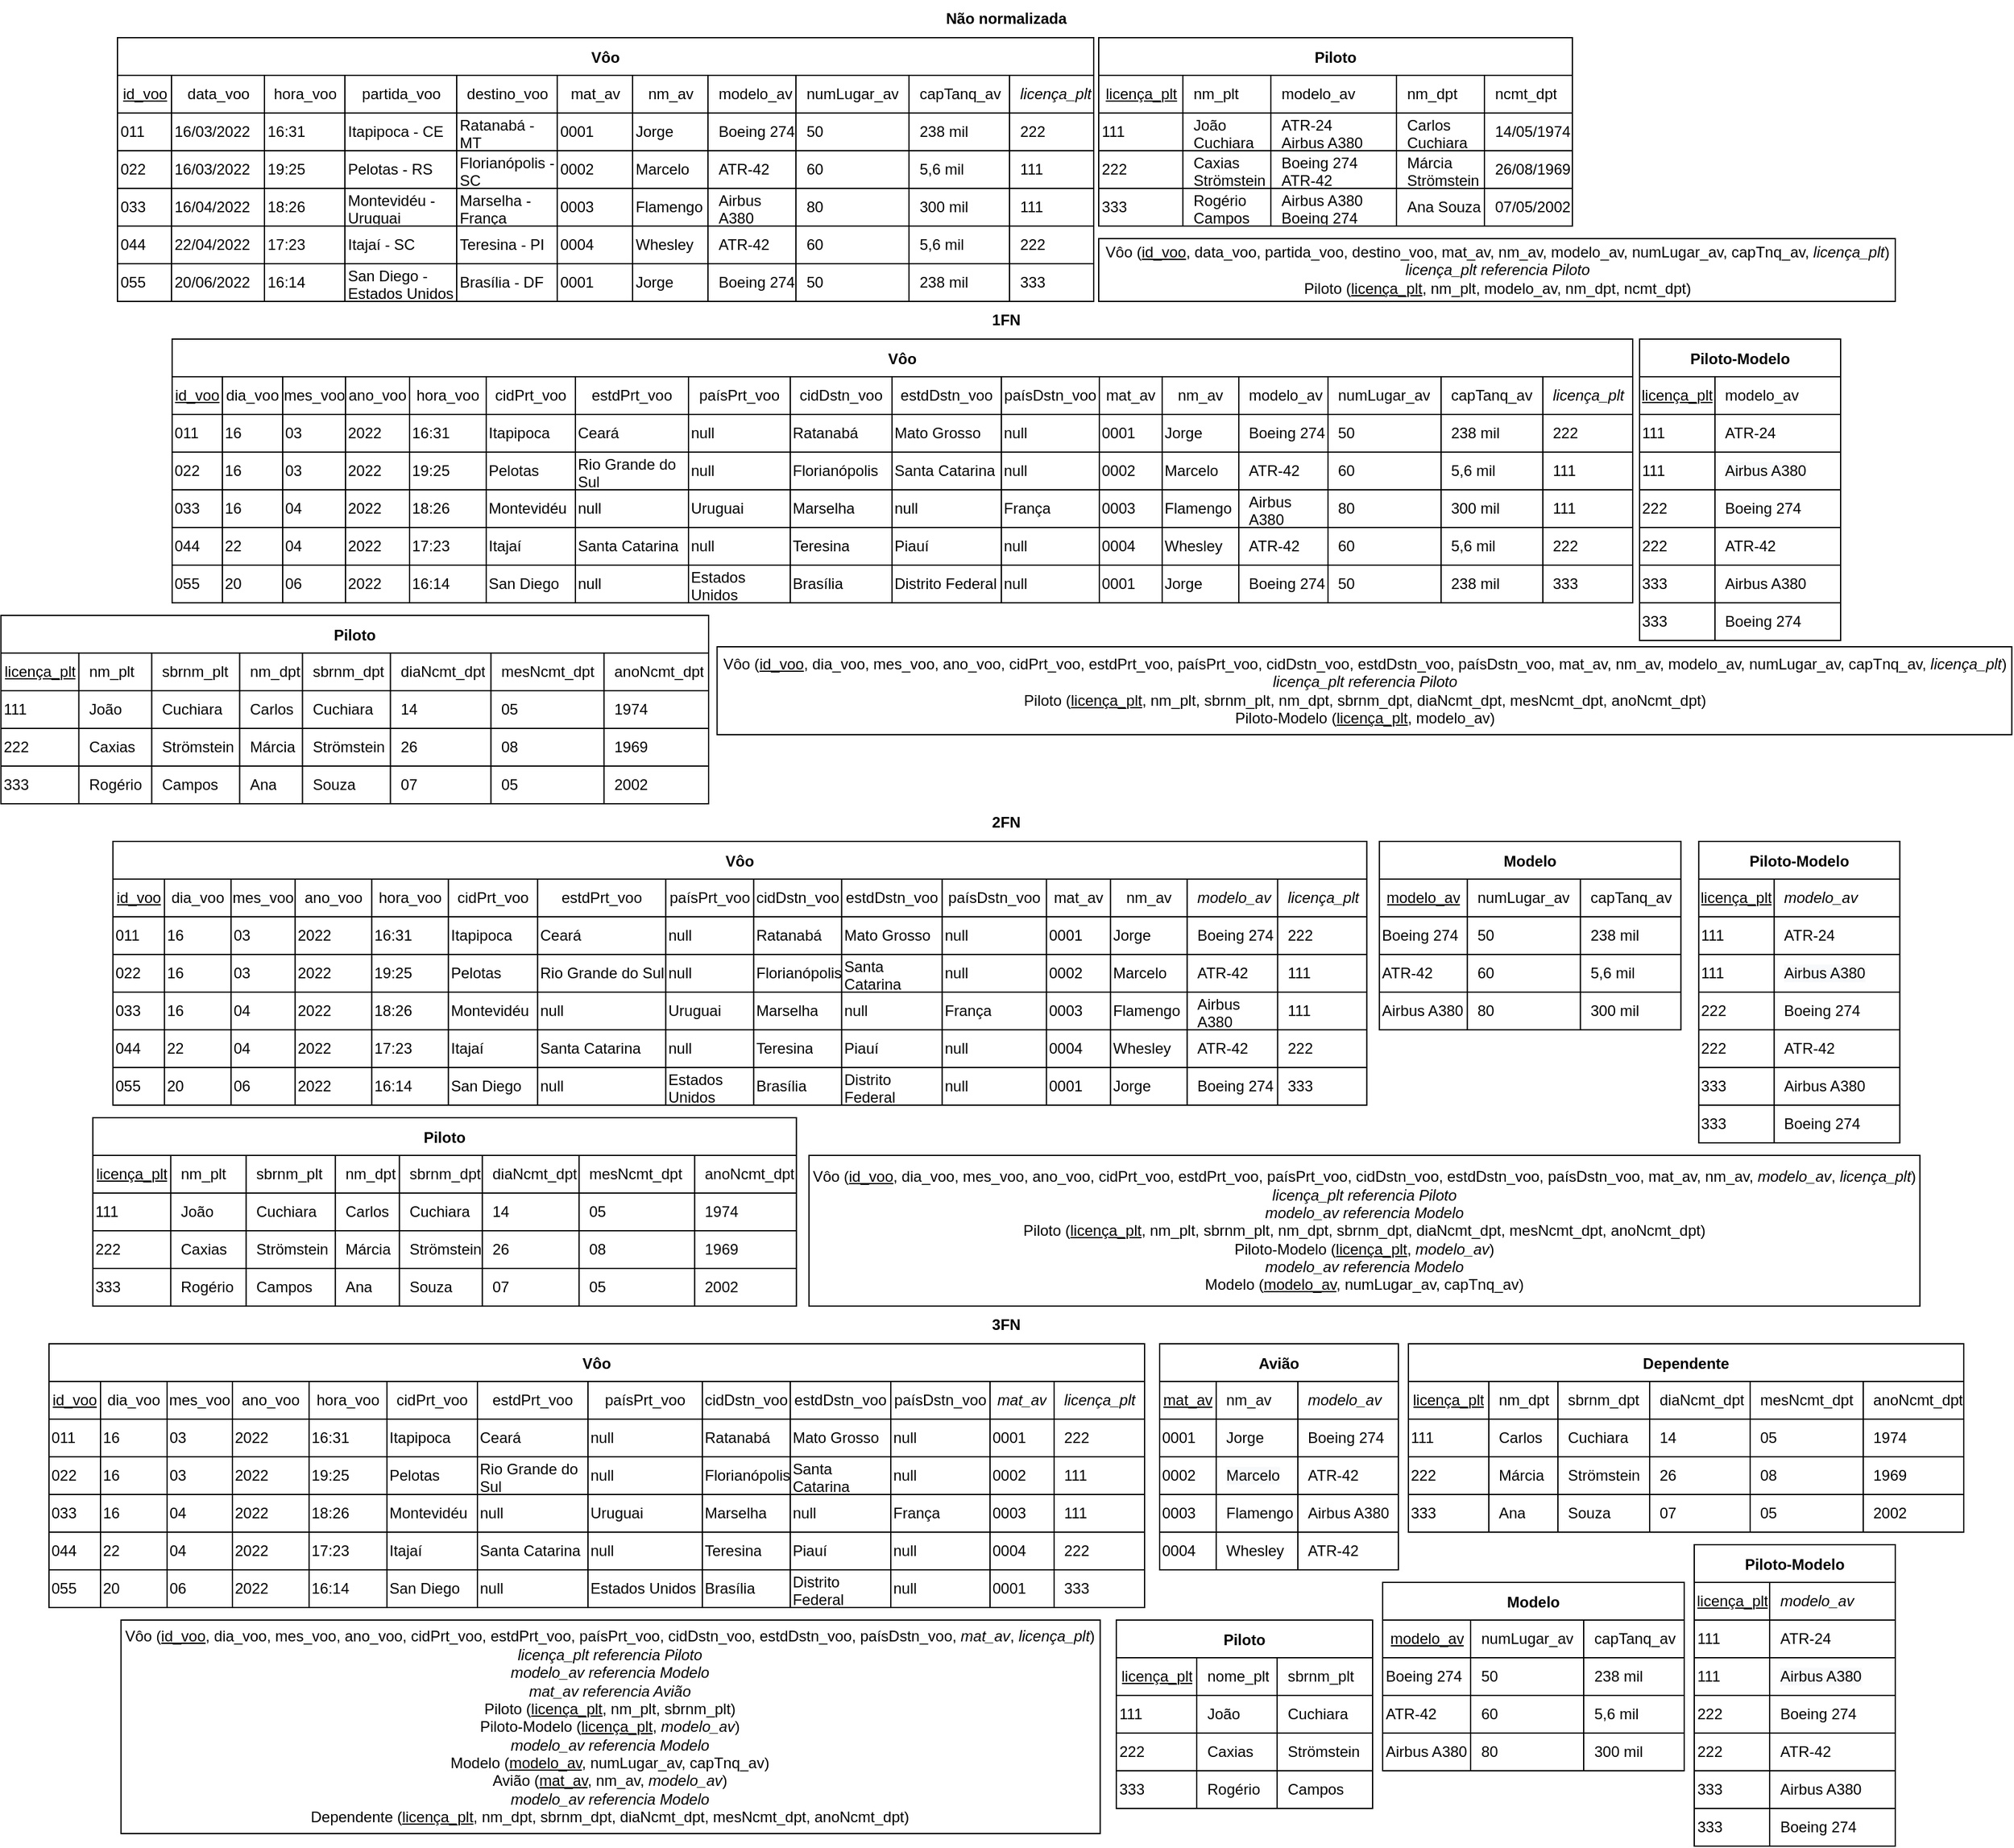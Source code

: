 <mxfile version="20.0.3" type="github" pages="3">
  <diagram id="vThqgdTcGxecUPUlP4uH" name="Ex3">
    <mxGraphModel dx="990" dy="785" grid="1" gridSize="10" guides="1" tooltips="1" connect="1" arrows="1" fold="1" page="1" pageScale="1" pageWidth="827" pageHeight="1169" math="0" shadow="0">
      <root>
        <mxCell id="0" />
        <mxCell id="1" parent="0" />
        <mxCell id="BJTNGmuwHmOQBh0ry1tt-1" value="Vôo" style="shape=table;startSize=30;container=1;collapsible=0;childLayout=tableLayout;fixedRows=1;rowLines=1;fontStyle=1;swimlaneFillColor=default;align=center;" parent="1" vertex="1">
          <mxGeometry x="120.5" y="30" width="777" height="210" as="geometry" />
        </mxCell>
        <mxCell id="BJTNGmuwHmOQBh0ry1tt-15" style="shape=tableRow;horizontal=0;startSize=0;swimlaneHead=0;swimlaneBody=0;top=0;left=0;bottom=0;right=0;collapsible=0;dropTarget=0;fillColor=none;points=[[0,0.5],[1,0.5]];portConstraint=eastwest;" parent="BJTNGmuwHmOQBh0ry1tt-1" vertex="1">
          <mxGeometry y="30" width="777" height="30" as="geometry" />
        </mxCell>
        <mxCell id="BJTNGmuwHmOQBh0ry1tt-59" value="id_voo" style="shape=partialRectangle;html=1;whiteSpace=wrap;connectable=0;fillColor=none;top=0;left=0;bottom=0;right=0;overflow=hidden;pointerEvents=1;fontStyle=4" parent="BJTNGmuwHmOQBh0ry1tt-15" vertex="1">
          <mxGeometry width="43" height="30" as="geometry">
            <mxRectangle width="43" height="30" as="alternateBounds" />
          </mxGeometry>
        </mxCell>
        <mxCell id="BJTNGmuwHmOQBh0ry1tt-64" value="data_voo" style="shape=partialRectangle;html=1;whiteSpace=wrap;connectable=0;fillColor=none;top=0;left=0;bottom=0;right=0;overflow=hidden;pointerEvents=1;fontStyle=0" parent="BJTNGmuwHmOQBh0ry1tt-15" vertex="1">
          <mxGeometry x="43" width="74" height="30" as="geometry">
            <mxRectangle width="74" height="30" as="alternateBounds" />
          </mxGeometry>
        </mxCell>
        <mxCell id="BJTNGmuwHmOQBh0ry1tt-69" value="hora_voo" style="shape=partialRectangle;html=1;whiteSpace=wrap;connectable=0;fillColor=none;top=0;left=0;bottom=0;right=0;overflow=hidden;pointerEvents=1;fontStyle=0" parent="BJTNGmuwHmOQBh0ry1tt-15" vertex="1">
          <mxGeometry x="117" width="64" height="30" as="geometry">
            <mxRectangle width="64" height="30" as="alternateBounds" />
          </mxGeometry>
        </mxCell>
        <mxCell id="BJTNGmuwHmOQBh0ry1tt-79" value="partida_voo" style="shape=partialRectangle;html=1;whiteSpace=wrap;connectable=0;fillColor=none;top=0;left=0;bottom=0;right=0;overflow=hidden;pointerEvents=1;fontStyle=0" parent="BJTNGmuwHmOQBh0ry1tt-15" vertex="1">
          <mxGeometry x="181" width="89" height="30" as="geometry">
            <mxRectangle width="89" height="30" as="alternateBounds" />
          </mxGeometry>
        </mxCell>
        <mxCell id="BJTNGmuwHmOQBh0ry1tt-74" value="destino_voo" style="shape=partialRectangle;html=1;whiteSpace=wrap;connectable=0;fillColor=none;top=0;left=0;bottom=0;right=0;overflow=hidden;pointerEvents=1;fontStyle=0" parent="BJTNGmuwHmOQBh0ry1tt-15" vertex="1">
          <mxGeometry x="270" width="80" height="30" as="geometry">
            <mxRectangle width="80" height="30" as="alternateBounds" />
          </mxGeometry>
        </mxCell>
        <mxCell id="BJTNGmuwHmOQBh0ry1tt-16" value="mat_av" style="shape=partialRectangle;html=1;whiteSpace=wrap;connectable=0;fillColor=none;top=0;left=0;bottom=0;right=0;overflow=hidden;pointerEvents=1;fontStyle=0" parent="BJTNGmuwHmOQBh0ry1tt-15" vertex="1">
          <mxGeometry x="350" width="60" height="30" as="geometry">
            <mxRectangle width="60" height="30" as="alternateBounds" />
          </mxGeometry>
        </mxCell>
        <mxCell id="BJTNGmuwHmOQBh0ry1tt-18" value="nm_av" style="shape=partialRectangle;html=1;whiteSpace=wrap;connectable=0;fillColor=none;top=0;left=0;bottom=0;right=0;overflow=hidden;pointerEvents=1;fontStyle=0" parent="BJTNGmuwHmOQBh0ry1tt-15" vertex="1">
          <mxGeometry x="410" width="60" height="30" as="geometry">
            <mxRectangle width="60" height="30" as="alternateBounds" />
          </mxGeometry>
        </mxCell>
        <mxCell id="BJTNGmuwHmOQBh0ry1tt-17" value="modelo_av" style="shape=partialRectangle;html=1;whiteSpace=wrap;connectable=0;fillColor=none;top=0;left=0;bottom=0;right=0;align=left;spacingLeft=6;overflow=hidden;" parent="BJTNGmuwHmOQBh0ry1tt-15" vertex="1">
          <mxGeometry x="470" width="70" height="30" as="geometry">
            <mxRectangle width="70" height="30" as="alternateBounds" />
          </mxGeometry>
        </mxCell>
        <mxCell id="BJTNGmuwHmOQBh0ry1tt-22" value="numLugar_av" style="shape=partialRectangle;html=1;whiteSpace=wrap;connectable=0;fillColor=none;top=0;left=0;bottom=0;right=0;align=left;spacingLeft=6;overflow=hidden;" parent="BJTNGmuwHmOQBh0ry1tt-15" vertex="1">
          <mxGeometry x="540" width="90" height="30" as="geometry">
            <mxRectangle width="90" height="30" as="alternateBounds" />
          </mxGeometry>
        </mxCell>
        <mxCell id="BJTNGmuwHmOQBh0ry1tt-26" value="capTanq_av" style="shape=partialRectangle;html=1;whiteSpace=wrap;connectable=0;fillColor=none;top=0;left=0;bottom=0;right=0;align=left;spacingLeft=6;overflow=hidden;" parent="BJTNGmuwHmOQBh0ry1tt-15" vertex="1">
          <mxGeometry x="630" width="80" height="30" as="geometry">
            <mxRectangle width="80" height="30" as="alternateBounds" />
          </mxGeometry>
        </mxCell>
        <mxCell id="yWR92MFlafuwgwzrB9nw-1" value="licença_plt" style="shape=partialRectangle;html=1;whiteSpace=wrap;connectable=0;fillColor=none;top=0;left=0;bottom=0;right=0;align=left;spacingLeft=6;overflow=hidden;fontStyle=2" parent="BJTNGmuwHmOQBh0ry1tt-15" vertex="1">
          <mxGeometry x="710" width="67" height="30" as="geometry">
            <mxRectangle width="67" height="30" as="alternateBounds" />
          </mxGeometry>
        </mxCell>
        <mxCell id="BJTNGmuwHmOQBh0ry1tt-2" value="" style="shape=tableRow;horizontal=0;startSize=0;swimlaneHead=0;swimlaneBody=0;top=0;left=0;bottom=0;right=0;collapsible=0;dropTarget=0;fillColor=none;points=[[0,0.5],[1,0.5]];portConstraint=eastwest;" parent="BJTNGmuwHmOQBh0ry1tt-1" vertex="1">
          <mxGeometry y="60" width="777" height="30" as="geometry" />
        </mxCell>
        <mxCell id="BJTNGmuwHmOQBh0ry1tt-60" value="011" style="shape=partialRectangle;html=1;whiteSpace=wrap;connectable=0;fillColor=none;top=0;left=0;bottom=0;right=0;overflow=hidden;pointerEvents=1;align=left;" parent="BJTNGmuwHmOQBh0ry1tt-2" vertex="1">
          <mxGeometry width="43" height="30" as="geometry">
            <mxRectangle width="43" height="30" as="alternateBounds" />
          </mxGeometry>
        </mxCell>
        <mxCell id="BJTNGmuwHmOQBh0ry1tt-65" value="16/03/2022" style="shape=partialRectangle;html=1;whiteSpace=wrap;connectable=0;fillColor=none;top=0;left=0;bottom=0;right=0;overflow=hidden;pointerEvents=1;align=left;" parent="BJTNGmuwHmOQBh0ry1tt-2" vertex="1">
          <mxGeometry x="43" width="74" height="30" as="geometry">
            <mxRectangle width="74" height="30" as="alternateBounds" />
          </mxGeometry>
        </mxCell>
        <mxCell id="BJTNGmuwHmOQBh0ry1tt-70" value="16:31" style="shape=partialRectangle;html=1;whiteSpace=wrap;connectable=0;fillColor=none;top=0;left=0;bottom=0;right=0;overflow=hidden;pointerEvents=1;align=left;" parent="BJTNGmuwHmOQBh0ry1tt-2" vertex="1">
          <mxGeometry x="117" width="64" height="30" as="geometry">
            <mxRectangle width="64" height="30" as="alternateBounds" />
          </mxGeometry>
        </mxCell>
        <mxCell id="BJTNGmuwHmOQBh0ry1tt-80" value="Itapipoca - CE" style="shape=partialRectangle;html=1;whiteSpace=wrap;connectable=0;fillColor=none;top=0;left=0;bottom=0;right=0;overflow=hidden;pointerEvents=1;align=left;" parent="BJTNGmuwHmOQBh0ry1tt-2" vertex="1">
          <mxGeometry x="181" width="89" height="30" as="geometry">
            <mxRectangle width="89" height="30" as="alternateBounds" />
          </mxGeometry>
        </mxCell>
        <mxCell id="BJTNGmuwHmOQBh0ry1tt-75" value="Ratanabá - MT" style="shape=partialRectangle;html=1;whiteSpace=wrap;connectable=0;fillColor=none;top=0;left=0;bottom=0;right=0;overflow=hidden;pointerEvents=1;align=left;" parent="BJTNGmuwHmOQBh0ry1tt-2" vertex="1">
          <mxGeometry x="270" width="80" height="30" as="geometry">
            <mxRectangle width="80" height="30" as="alternateBounds" />
          </mxGeometry>
        </mxCell>
        <mxCell id="BJTNGmuwHmOQBh0ry1tt-3" value="0001" style="shape=partialRectangle;html=1;whiteSpace=wrap;connectable=0;fillColor=none;top=0;left=0;bottom=0;right=0;overflow=hidden;pointerEvents=1;align=left;" parent="BJTNGmuwHmOQBh0ry1tt-2" vertex="1">
          <mxGeometry x="350" width="60" height="30" as="geometry">
            <mxRectangle width="60" height="30" as="alternateBounds" />
          </mxGeometry>
        </mxCell>
        <mxCell id="BJTNGmuwHmOQBh0ry1tt-19" value="Jorge" style="shape=partialRectangle;html=1;whiteSpace=wrap;connectable=0;fillColor=none;top=0;left=0;bottom=0;right=0;overflow=hidden;pointerEvents=1;align=left;" parent="BJTNGmuwHmOQBh0ry1tt-2" vertex="1">
          <mxGeometry x="410" width="60" height="30" as="geometry">
            <mxRectangle width="60" height="30" as="alternateBounds" />
          </mxGeometry>
        </mxCell>
        <mxCell id="BJTNGmuwHmOQBh0ry1tt-4" value="Boeing 274" style="shape=partialRectangle;html=1;whiteSpace=wrap;connectable=0;fillColor=none;top=0;left=0;bottom=0;right=0;align=left;spacingLeft=6;overflow=hidden;verticalAlign=middle;horizontal=1;" parent="BJTNGmuwHmOQBh0ry1tt-2" vertex="1">
          <mxGeometry x="470" width="70" height="30" as="geometry">
            <mxRectangle width="70" height="30" as="alternateBounds" />
          </mxGeometry>
        </mxCell>
        <mxCell id="BJTNGmuwHmOQBh0ry1tt-23" value="50" style="shape=partialRectangle;html=1;whiteSpace=wrap;connectable=0;fillColor=none;top=0;left=0;bottom=0;right=0;align=left;spacingLeft=6;overflow=hidden;" parent="BJTNGmuwHmOQBh0ry1tt-2" vertex="1">
          <mxGeometry x="540" width="90" height="30" as="geometry">
            <mxRectangle width="90" height="30" as="alternateBounds" />
          </mxGeometry>
        </mxCell>
        <mxCell id="BJTNGmuwHmOQBh0ry1tt-27" value="238 mil" style="shape=partialRectangle;html=1;whiteSpace=wrap;connectable=0;fillColor=none;top=0;left=0;bottom=0;right=0;align=left;spacingLeft=6;overflow=hidden;" parent="BJTNGmuwHmOQBh0ry1tt-2" vertex="1">
          <mxGeometry x="630" width="80" height="30" as="geometry">
            <mxRectangle width="80" height="30" as="alternateBounds" />
          </mxGeometry>
        </mxCell>
        <mxCell id="yWR92MFlafuwgwzrB9nw-2" value="222" style="shape=partialRectangle;html=1;whiteSpace=wrap;connectable=0;fillColor=none;top=0;left=0;bottom=0;right=0;align=left;spacingLeft=6;overflow=hidden;" parent="BJTNGmuwHmOQBh0ry1tt-2" vertex="1">
          <mxGeometry x="710" width="67" height="30" as="geometry">
            <mxRectangle width="67" height="30" as="alternateBounds" />
          </mxGeometry>
        </mxCell>
        <mxCell id="BJTNGmuwHmOQBh0ry1tt-5" value="" style="shape=tableRow;horizontal=0;startSize=0;swimlaneHead=0;swimlaneBody=0;top=0;left=0;bottom=0;right=0;collapsible=0;dropTarget=0;fillColor=none;points=[[0,0.5],[1,0.5]];portConstraint=eastwest;" parent="BJTNGmuwHmOQBh0ry1tt-1" vertex="1">
          <mxGeometry y="90" width="777" height="30" as="geometry" />
        </mxCell>
        <mxCell id="BJTNGmuwHmOQBh0ry1tt-61" value="022" style="shape=partialRectangle;html=1;whiteSpace=wrap;connectable=0;fillColor=none;top=0;left=0;bottom=0;right=0;overflow=hidden;align=left;" parent="BJTNGmuwHmOQBh0ry1tt-5" vertex="1">
          <mxGeometry width="43" height="30" as="geometry">
            <mxRectangle width="43" height="30" as="alternateBounds" />
          </mxGeometry>
        </mxCell>
        <mxCell id="BJTNGmuwHmOQBh0ry1tt-66" value="16/03/2022" style="shape=partialRectangle;html=1;whiteSpace=wrap;connectable=0;fillColor=none;top=0;left=0;bottom=0;right=0;overflow=hidden;align=left;" parent="BJTNGmuwHmOQBh0ry1tt-5" vertex="1">
          <mxGeometry x="43" width="74" height="30" as="geometry">
            <mxRectangle width="74" height="30" as="alternateBounds" />
          </mxGeometry>
        </mxCell>
        <mxCell id="BJTNGmuwHmOQBh0ry1tt-71" value="19:25" style="shape=partialRectangle;html=1;whiteSpace=wrap;connectable=0;fillColor=none;top=0;left=0;bottom=0;right=0;overflow=hidden;align=left;" parent="BJTNGmuwHmOQBh0ry1tt-5" vertex="1">
          <mxGeometry x="117" width="64" height="30" as="geometry">
            <mxRectangle width="64" height="30" as="alternateBounds" />
          </mxGeometry>
        </mxCell>
        <mxCell id="BJTNGmuwHmOQBh0ry1tt-81" value="Pelotas - RS" style="shape=partialRectangle;html=1;whiteSpace=wrap;connectable=0;fillColor=none;top=0;left=0;bottom=0;right=0;overflow=hidden;align=left;" parent="BJTNGmuwHmOQBh0ry1tt-5" vertex="1">
          <mxGeometry x="181" width="89" height="30" as="geometry">
            <mxRectangle width="89" height="30" as="alternateBounds" />
          </mxGeometry>
        </mxCell>
        <mxCell id="BJTNGmuwHmOQBh0ry1tt-76" value="Florianópolis - SC" style="shape=partialRectangle;html=1;whiteSpace=wrap;connectable=0;fillColor=none;top=0;left=0;bottom=0;right=0;overflow=hidden;align=left;" parent="BJTNGmuwHmOQBh0ry1tt-5" vertex="1">
          <mxGeometry x="270" width="80" height="30" as="geometry">
            <mxRectangle width="80" height="30" as="alternateBounds" />
          </mxGeometry>
        </mxCell>
        <mxCell id="BJTNGmuwHmOQBh0ry1tt-6" value="0002" style="shape=partialRectangle;html=1;whiteSpace=wrap;connectable=0;fillColor=none;top=0;left=0;bottom=0;right=0;overflow=hidden;align=left;" parent="BJTNGmuwHmOQBh0ry1tt-5" vertex="1">
          <mxGeometry x="350" width="60" height="30" as="geometry">
            <mxRectangle width="60" height="30" as="alternateBounds" />
          </mxGeometry>
        </mxCell>
        <mxCell id="BJTNGmuwHmOQBh0ry1tt-20" value="Marcelo" style="shape=partialRectangle;html=1;whiteSpace=wrap;connectable=0;fillColor=none;top=0;left=0;bottom=0;right=0;overflow=hidden;align=left;" parent="BJTNGmuwHmOQBh0ry1tt-5" vertex="1">
          <mxGeometry x="410" width="60" height="30" as="geometry">
            <mxRectangle width="60" height="30" as="alternateBounds" />
          </mxGeometry>
        </mxCell>
        <mxCell id="BJTNGmuwHmOQBh0ry1tt-7" value="ATR-42" style="shape=partialRectangle;html=1;whiteSpace=wrap;connectable=0;fillColor=none;top=0;left=0;bottom=0;right=0;align=left;spacingLeft=6;overflow=hidden;" parent="BJTNGmuwHmOQBh0ry1tt-5" vertex="1">
          <mxGeometry x="470" width="70" height="30" as="geometry">
            <mxRectangle width="70" height="30" as="alternateBounds" />
          </mxGeometry>
        </mxCell>
        <mxCell id="BJTNGmuwHmOQBh0ry1tt-24" value="60" style="shape=partialRectangle;html=1;whiteSpace=wrap;connectable=0;fillColor=none;top=0;left=0;bottom=0;right=0;align=left;spacingLeft=6;overflow=hidden;" parent="BJTNGmuwHmOQBh0ry1tt-5" vertex="1">
          <mxGeometry x="540" width="90" height="30" as="geometry">
            <mxRectangle width="90" height="30" as="alternateBounds" />
          </mxGeometry>
        </mxCell>
        <mxCell id="BJTNGmuwHmOQBh0ry1tt-28" value="5,6 mil" style="shape=partialRectangle;html=1;whiteSpace=wrap;connectable=0;fillColor=none;top=0;left=0;bottom=0;right=0;align=left;spacingLeft=6;overflow=hidden;" parent="BJTNGmuwHmOQBh0ry1tt-5" vertex="1">
          <mxGeometry x="630" width="80" height="30" as="geometry">
            <mxRectangle width="80" height="30" as="alternateBounds" />
          </mxGeometry>
        </mxCell>
        <mxCell id="yWR92MFlafuwgwzrB9nw-3" value="111" style="shape=partialRectangle;html=1;whiteSpace=wrap;connectable=0;fillColor=none;top=0;left=0;bottom=0;right=0;align=left;spacingLeft=6;overflow=hidden;" parent="BJTNGmuwHmOQBh0ry1tt-5" vertex="1">
          <mxGeometry x="710" width="67" height="30" as="geometry">
            <mxRectangle width="67" height="30" as="alternateBounds" />
          </mxGeometry>
        </mxCell>
        <mxCell id="BJTNGmuwHmOQBh0ry1tt-8" value="" style="shape=tableRow;horizontal=0;startSize=0;swimlaneHead=0;swimlaneBody=0;top=0;left=0;bottom=0;right=0;collapsible=0;dropTarget=0;fillColor=none;points=[[0,0.5],[1,0.5]];portConstraint=eastwest;" parent="BJTNGmuwHmOQBh0ry1tt-1" vertex="1">
          <mxGeometry y="120" width="777" height="30" as="geometry" />
        </mxCell>
        <mxCell id="BJTNGmuwHmOQBh0ry1tt-62" value="033" style="shape=partialRectangle;html=1;whiteSpace=wrap;connectable=0;fillColor=none;top=0;left=0;bottom=0;right=0;overflow=hidden;align=left;" parent="BJTNGmuwHmOQBh0ry1tt-8" vertex="1">
          <mxGeometry width="43" height="30" as="geometry">
            <mxRectangle width="43" height="30" as="alternateBounds" />
          </mxGeometry>
        </mxCell>
        <mxCell id="BJTNGmuwHmOQBh0ry1tt-67" value="16/04/2022" style="shape=partialRectangle;html=1;whiteSpace=wrap;connectable=0;fillColor=none;top=0;left=0;bottom=0;right=0;overflow=hidden;align=left;" parent="BJTNGmuwHmOQBh0ry1tt-8" vertex="1">
          <mxGeometry x="43" width="74" height="30" as="geometry">
            <mxRectangle width="74" height="30" as="alternateBounds" />
          </mxGeometry>
        </mxCell>
        <mxCell id="BJTNGmuwHmOQBh0ry1tt-72" value="18:26" style="shape=partialRectangle;html=1;whiteSpace=wrap;connectable=0;fillColor=none;top=0;left=0;bottom=0;right=0;overflow=hidden;align=left;" parent="BJTNGmuwHmOQBh0ry1tt-8" vertex="1">
          <mxGeometry x="117" width="64" height="30" as="geometry">
            <mxRectangle width="64" height="30" as="alternateBounds" />
          </mxGeometry>
        </mxCell>
        <mxCell id="BJTNGmuwHmOQBh0ry1tt-82" value="Montevidéu - Uruguai" style="shape=partialRectangle;html=1;whiteSpace=wrap;connectable=0;fillColor=none;top=0;left=0;bottom=0;right=0;overflow=hidden;align=left;" parent="BJTNGmuwHmOQBh0ry1tt-8" vertex="1">
          <mxGeometry x="181" width="89" height="30" as="geometry">
            <mxRectangle width="89" height="30" as="alternateBounds" />
          </mxGeometry>
        </mxCell>
        <mxCell id="BJTNGmuwHmOQBh0ry1tt-77" value="Marselha - França" style="shape=partialRectangle;html=1;whiteSpace=wrap;connectable=0;fillColor=none;top=0;left=0;bottom=0;right=0;overflow=hidden;align=left;" parent="BJTNGmuwHmOQBh0ry1tt-8" vertex="1">
          <mxGeometry x="270" width="80" height="30" as="geometry">
            <mxRectangle width="80" height="30" as="alternateBounds" />
          </mxGeometry>
        </mxCell>
        <mxCell id="BJTNGmuwHmOQBh0ry1tt-9" value="0003" style="shape=partialRectangle;html=1;whiteSpace=wrap;connectable=0;fillColor=none;top=0;left=0;bottom=0;right=0;overflow=hidden;align=left;" parent="BJTNGmuwHmOQBh0ry1tt-8" vertex="1">
          <mxGeometry x="350" width="60" height="30" as="geometry">
            <mxRectangle width="60" height="30" as="alternateBounds" />
          </mxGeometry>
        </mxCell>
        <mxCell id="BJTNGmuwHmOQBh0ry1tt-21" value="Flamengo" style="shape=partialRectangle;html=1;whiteSpace=wrap;connectable=0;fillColor=none;top=0;left=0;bottom=0;right=0;overflow=hidden;align=left;" parent="BJTNGmuwHmOQBh0ry1tt-8" vertex="1">
          <mxGeometry x="410" width="60" height="30" as="geometry">
            <mxRectangle width="60" height="30" as="alternateBounds" />
          </mxGeometry>
        </mxCell>
        <mxCell id="BJTNGmuwHmOQBh0ry1tt-10" value="Airbus A380" style="shape=partialRectangle;html=1;whiteSpace=wrap;connectable=0;fillColor=none;top=0;left=0;bottom=0;right=0;align=left;spacingLeft=6;overflow=hidden;" parent="BJTNGmuwHmOQBh0ry1tt-8" vertex="1">
          <mxGeometry x="470" width="70" height="30" as="geometry">
            <mxRectangle width="70" height="30" as="alternateBounds" />
          </mxGeometry>
        </mxCell>
        <mxCell id="BJTNGmuwHmOQBh0ry1tt-25" value="80" style="shape=partialRectangle;html=1;whiteSpace=wrap;connectable=0;fillColor=none;top=0;left=0;bottom=0;right=0;align=left;spacingLeft=6;overflow=hidden;" parent="BJTNGmuwHmOQBh0ry1tt-8" vertex="1">
          <mxGeometry x="540" width="90" height="30" as="geometry">
            <mxRectangle width="90" height="30" as="alternateBounds" />
          </mxGeometry>
        </mxCell>
        <mxCell id="BJTNGmuwHmOQBh0ry1tt-29" value="300 mil" style="shape=partialRectangle;html=1;whiteSpace=wrap;connectable=0;fillColor=none;top=0;left=0;bottom=0;right=0;align=left;spacingLeft=6;overflow=hidden;" parent="BJTNGmuwHmOQBh0ry1tt-8" vertex="1">
          <mxGeometry x="630" width="80" height="30" as="geometry">
            <mxRectangle width="80" height="30" as="alternateBounds" />
          </mxGeometry>
        </mxCell>
        <mxCell id="yWR92MFlafuwgwzrB9nw-4" value="111" style="shape=partialRectangle;html=1;whiteSpace=wrap;connectable=0;fillColor=none;top=0;left=0;bottom=0;right=0;align=left;spacingLeft=6;overflow=hidden;" parent="BJTNGmuwHmOQBh0ry1tt-8" vertex="1">
          <mxGeometry x="710" width="67" height="30" as="geometry">
            <mxRectangle width="67" height="30" as="alternateBounds" />
          </mxGeometry>
        </mxCell>
        <mxCell id="BJTNGmuwHmOQBh0ry1tt-36" style="shape=tableRow;horizontal=0;startSize=0;swimlaneHead=0;swimlaneBody=0;top=0;left=0;bottom=0;right=0;collapsible=0;dropTarget=0;fillColor=none;points=[[0,0.5],[1,0.5]];portConstraint=eastwest;" parent="BJTNGmuwHmOQBh0ry1tt-1" vertex="1">
          <mxGeometry y="150" width="777" height="30" as="geometry" />
        </mxCell>
        <mxCell id="BJTNGmuwHmOQBh0ry1tt-63" value="044" style="shape=partialRectangle;html=1;whiteSpace=wrap;connectable=0;fillColor=none;top=0;left=0;bottom=0;right=0;overflow=hidden;align=left;" parent="BJTNGmuwHmOQBh0ry1tt-36" vertex="1">
          <mxGeometry width="43" height="30" as="geometry">
            <mxRectangle width="43" height="30" as="alternateBounds" />
          </mxGeometry>
        </mxCell>
        <mxCell id="BJTNGmuwHmOQBh0ry1tt-68" value="22/04/2022" style="shape=partialRectangle;html=1;whiteSpace=wrap;connectable=0;fillColor=none;top=0;left=0;bottom=0;right=0;overflow=hidden;align=left;" parent="BJTNGmuwHmOQBh0ry1tt-36" vertex="1">
          <mxGeometry x="43" width="74" height="30" as="geometry">
            <mxRectangle width="74" height="30" as="alternateBounds" />
          </mxGeometry>
        </mxCell>
        <mxCell id="BJTNGmuwHmOQBh0ry1tt-73" value="17:23" style="shape=partialRectangle;html=1;whiteSpace=wrap;connectable=0;fillColor=none;top=0;left=0;bottom=0;right=0;overflow=hidden;align=left;" parent="BJTNGmuwHmOQBh0ry1tt-36" vertex="1">
          <mxGeometry x="117" width="64" height="30" as="geometry">
            <mxRectangle width="64" height="30" as="alternateBounds" />
          </mxGeometry>
        </mxCell>
        <mxCell id="BJTNGmuwHmOQBh0ry1tt-83" value="Itajaí - SC" style="shape=partialRectangle;html=1;whiteSpace=wrap;connectable=0;fillColor=none;top=0;left=0;bottom=0;right=0;overflow=hidden;align=left;" parent="BJTNGmuwHmOQBh0ry1tt-36" vertex="1">
          <mxGeometry x="181" width="89" height="30" as="geometry">
            <mxRectangle width="89" height="30" as="alternateBounds" />
          </mxGeometry>
        </mxCell>
        <mxCell id="BJTNGmuwHmOQBh0ry1tt-78" value="Teresina - PI" style="shape=partialRectangle;html=1;whiteSpace=wrap;connectable=0;fillColor=none;top=0;left=0;bottom=0;right=0;overflow=hidden;align=left;" parent="BJTNGmuwHmOQBh0ry1tt-36" vertex="1">
          <mxGeometry x="270" width="80" height="30" as="geometry">
            <mxRectangle width="80" height="30" as="alternateBounds" />
          </mxGeometry>
        </mxCell>
        <mxCell id="BJTNGmuwHmOQBh0ry1tt-37" value="0004" style="shape=partialRectangle;html=1;whiteSpace=wrap;connectable=0;fillColor=none;top=0;left=0;bottom=0;right=0;overflow=hidden;align=left;" parent="BJTNGmuwHmOQBh0ry1tt-36" vertex="1">
          <mxGeometry x="350" width="60" height="30" as="geometry">
            <mxRectangle width="60" height="30" as="alternateBounds" />
          </mxGeometry>
        </mxCell>
        <mxCell id="BJTNGmuwHmOQBh0ry1tt-38" value="Whesley" style="shape=partialRectangle;html=1;whiteSpace=wrap;connectable=0;fillColor=none;top=0;left=0;bottom=0;right=0;overflow=hidden;align=left;" parent="BJTNGmuwHmOQBh0ry1tt-36" vertex="1">
          <mxGeometry x="410" width="60" height="30" as="geometry">
            <mxRectangle width="60" height="30" as="alternateBounds" />
          </mxGeometry>
        </mxCell>
        <mxCell id="BJTNGmuwHmOQBh0ry1tt-39" value="ATR-42" style="shape=partialRectangle;html=1;whiteSpace=wrap;connectable=0;fillColor=none;top=0;left=0;bottom=0;right=0;align=left;spacingLeft=6;overflow=hidden;" parent="BJTNGmuwHmOQBh0ry1tt-36" vertex="1">
          <mxGeometry x="470" width="70" height="30" as="geometry">
            <mxRectangle width="70" height="30" as="alternateBounds" />
          </mxGeometry>
        </mxCell>
        <mxCell id="BJTNGmuwHmOQBh0ry1tt-40" value="60" style="shape=partialRectangle;html=1;whiteSpace=wrap;connectable=0;fillColor=none;top=0;left=0;bottom=0;right=0;align=left;spacingLeft=6;overflow=hidden;" parent="BJTNGmuwHmOQBh0ry1tt-36" vertex="1">
          <mxGeometry x="540" width="90" height="30" as="geometry">
            <mxRectangle width="90" height="30" as="alternateBounds" />
          </mxGeometry>
        </mxCell>
        <mxCell id="BJTNGmuwHmOQBh0ry1tt-41" value="5,6 mil" style="shape=partialRectangle;html=1;whiteSpace=wrap;connectable=0;fillColor=none;top=0;left=0;bottom=0;right=0;align=left;spacingLeft=6;overflow=hidden;" parent="BJTNGmuwHmOQBh0ry1tt-36" vertex="1">
          <mxGeometry x="630" width="80" height="30" as="geometry">
            <mxRectangle width="80" height="30" as="alternateBounds" />
          </mxGeometry>
        </mxCell>
        <mxCell id="yWR92MFlafuwgwzrB9nw-5" value="222" style="shape=partialRectangle;html=1;whiteSpace=wrap;connectable=0;fillColor=none;top=0;left=0;bottom=0;right=0;align=left;spacingLeft=6;overflow=hidden;" parent="BJTNGmuwHmOQBh0ry1tt-36" vertex="1">
          <mxGeometry x="710" width="67" height="30" as="geometry">
            <mxRectangle width="67" height="30" as="alternateBounds" />
          </mxGeometry>
        </mxCell>
        <mxCell id="BJTNGmuwHmOQBh0ry1tt-84" style="shape=tableRow;horizontal=0;startSize=0;swimlaneHead=0;swimlaneBody=0;top=0;left=0;bottom=0;right=0;collapsible=0;dropTarget=0;fillColor=none;points=[[0,0.5],[1,0.5]];portConstraint=eastwest;" parent="BJTNGmuwHmOQBh0ry1tt-1" vertex="1">
          <mxGeometry y="180" width="777" height="30" as="geometry" />
        </mxCell>
        <mxCell id="BJTNGmuwHmOQBh0ry1tt-85" value="055" style="shape=partialRectangle;html=1;whiteSpace=wrap;connectable=0;fillColor=none;top=0;left=0;bottom=0;right=0;overflow=hidden;align=left;" parent="BJTNGmuwHmOQBh0ry1tt-84" vertex="1">
          <mxGeometry width="43" height="30" as="geometry">
            <mxRectangle width="43" height="30" as="alternateBounds" />
          </mxGeometry>
        </mxCell>
        <mxCell id="BJTNGmuwHmOQBh0ry1tt-86" value="20/06/2022" style="shape=partialRectangle;html=1;whiteSpace=wrap;connectable=0;fillColor=none;top=0;left=0;bottom=0;right=0;overflow=hidden;align=left;" parent="BJTNGmuwHmOQBh0ry1tt-84" vertex="1">
          <mxGeometry x="43" width="74" height="30" as="geometry">
            <mxRectangle width="74" height="30" as="alternateBounds" />
          </mxGeometry>
        </mxCell>
        <mxCell id="BJTNGmuwHmOQBh0ry1tt-87" value="16:14" style="shape=partialRectangle;html=1;whiteSpace=wrap;connectable=0;fillColor=none;top=0;left=0;bottom=0;right=0;overflow=hidden;align=left;" parent="BJTNGmuwHmOQBh0ry1tt-84" vertex="1">
          <mxGeometry x="117" width="64" height="30" as="geometry">
            <mxRectangle width="64" height="30" as="alternateBounds" />
          </mxGeometry>
        </mxCell>
        <mxCell id="BJTNGmuwHmOQBh0ry1tt-88" value="San Diego - Estados Unidos" style="shape=partialRectangle;html=1;whiteSpace=wrap;connectable=0;fillColor=none;top=0;left=0;bottom=0;right=0;overflow=hidden;align=left;" parent="BJTNGmuwHmOQBh0ry1tt-84" vertex="1">
          <mxGeometry x="181" width="89" height="30" as="geometry">
            <mxRectangle width="89" height="30" as="alternateBounds" />
          </mxGeometry>
        </mxCell>
        <mxCell id="BJTNGmuwHmOQBh0ry1tt-89" value="Brasília - DF" style="shape=partialRectangle;html=1;whiteSpace=wrap;connectable=0;fillColor=none;top=0;left=0;bottom=0;right=0;overflow=hidden;align=left;" parent="BJTNGmuwHmOQBh0ry1tt-84" vertex="1">
          <mxGeometry x="270" width="80" height="30" as="geometry">
            <mxRectangle width="80" height="30" as="alternateBounds" />
          </mxGeometry>
        </mxCell>
        <mxCell id="BJTNGmuwHmOQBh0ry1tt-90" value="0001" style="shape=partialRectangle;html=1;whiteSpace=wrap;connectable=0;fillColor=none;top=0;left=0;bottom=0;right=0;overflow=hidden;align=left;" parent="BJTNGmuwHmOQBh0ry1tt-84" vertex="1">
          <mxGeometry x="350" width="60" height="30" as="geometry">
            <mxRectangle width="60" height="30" as="alternateBounds" />
          </mxGeometry>
        </mxCell>
        <mxCell id="BJTNGmuwHmOQBh0ry1tt-91" value="Jorge" style="shape=partialRectangle;html=1;whiteSpace=wrap;connectable=0;fillColor=none;top=0;left=0;bottom=0;right=0;overflow=hidden;align=left;" parent="BJTNGmuwHmOQBh0ry1tt-84" vertex="1">
          <mxGeometry x="410" width="60" height="30" as="geometry">
            <mxRectangle width="60" height="30" as="alternateBounds" />
          </mxGeometry>
        </mxCell>
        <mxCell id="BJTNGmuwHmOQBh0ry1tt-92" value="Boeing 274" style="shape=partialRectangle;html=1;whiteSpace=wrap;connectable=0;fillColor=none;top=0;left=0;bottom=0;right=0;align=left;spacingLeft=6;overflow=hidden;" parent="BJTNGmuwHmOQBh0ry1tt-84" vertex="1">
          <mxGeometry x="470" width="70" height="30" as="geometry">
            <mxRectangle width="70" height="30" as="alternateBounds" />
          </mxGeometry>
        </mxCell>
        <mxCell id="BJTNGmuwHmOQBh0ry1tt-93" value="50" style="shape=partialRectangle;html=1;whiteSpace=wrap;connectable=0;fillColor=none;top=0;left=0;bottom=0;right=0;align=left;spacingLeft=6;overflow=hidden;" parent="BJTNGmuwHmOQBh0ry1tt-84" vertex="1">
          <mxGeometry x="540" width="90" height="30" as="geometry">
            <mxRectangle width="90" height="30" as="alternateBounds" />
          </mxGeometry>
        </mxCell>
        <mxCell id="BJTNGmuwHmOQBh0ry1tt-94" value="238 mil" style="shape=partialRectangle;html=1;whiteSpace=wrap;connectable=0;fillColor=none;top=0;left=0;bottom=0;right=0;align=left;spacingLeft=6;overflow=hidden;" parent="BJTNGmuwHmOQBh0ry1tt-84" vertex="1">
          <mxGeometry x="630" width="80" height="30" as="geometry">
            <mxRectangle width="80" height="30" as="alternateBounds" />
          </mxGeometry>
        </mxCell>
        <mxCell id="yWR92MFlafuwgwzrB9nw-6" value="333" style="shape=partialRectangle;html=1;whiteSpace=wrap;connectable=0;fillColor=none;top=0;left=0;bottom=0;right=0;align=left;spacingLeft=6;overflow=hidden;" parent="BJTNGmuwHmOQBh0ry1tt-84" vertex="1">
          <mxGeometry x="710" width="67" height="30" as="geometry">
            <mxRectangle width="67" height="30" as="alternateBounds" />
          </mxGeometry>
        </mxCell>
        <mxCell id="BJTNGmuwHmOQBh0ry1tt-42" value="Piloto" style="shape=table;startSize=30;container=1;collapsible=0;childLayout=tableLayout;fixedRows=1;rowLines=1;fontStyle=1;fontSize=12;swimlaneFillColor=default;" parent="1" vertex="1">
          <mxGeometry x="901.5" y="30" width="377" height="150" as="geometry" />
        </mxCell>
        <mxCell id="BJTNGmuwHmOQBh0ry1tt-52" style="shape=tableRow;horizontal=0;startSize=0;swimlaneHead=0;swimlaneBody=0;top=0;left=0;bottom=0;right=0;collapsible=0;dropTarget=0;fillColor=none;points=[[0,0.5],[1,0.5]];portConstraint=eastwest;fontSize=12;" parent="BJTNGmuwHmOQBh0ry1tt-42" vertex="1">
          <mxGeometry y="30" width="377" height="30" as="geometry" />
        </mxCell>
        <mxCell id="BJTNGmuwHmOQBh0ry1tt-53" value="licença_plt" style="shape=partialRectangle;html=1;whiteSpace=wrap;connectable=0;fillColor=none;top=0;left=0;bottom=0;right=0;overflow=hidden;pointerEvents=1;fontSize=12;fontStyle=4" parent="BJTNGmuwHmOQBh0ry1tt-52" vertex="1">
          <mxGeometry width="67" height="30" as="geometry">
            <mxRectangle width="67" height="30" as="alternateBounds" />
          </mxGeometry>
        </mxCell>
        <mxCell id="BJTNGmuwHmOQBh0ry1tt-54" value="nm_plt" style="shape=partialRectangle;html=1;whiteSpace=wrap;connectable=0;fillColor=none;top=0;left=0;bottom=0;right=0;align=left;spacingLeft=6;overflow=hidden;fontSize=12;" parent="BJTNGmuwHmOQBh0ry1tt-52" vertex="1">
          <mxGeometry x="67" width="70" height="30" as="geometry">
            <mxRectangle width="70" height="30" as="alternateBounds" />
          </mxGeometry>
        </mxCell>
        <mxCell id="BJTNGmuwHmOQBh0ry1tt-55" value="modelo_av" style="shape=partialRectangle;html=1;whiteSpace=wrap;connectable=0;fillColor=none;top=0;left=0;bottom=0;right=0;align=left;spacingLeft=6;overflow=hidden;fontSize=12;" parent="BJTNGmuwHmOQBh0ry1tt-52" vertex="1">
          <mxGeometry x="137" width="100" height="30" as="geometry">
            <mxRectangle width="100" height="30" as="alternateBounds" />
          </mxGeometry>
        </mxCell>
        <mxCell id="yWR92MFlafuwgwzrB9nw-402" value="nm_dpt" style="shape=partialRectangle;html=1;whiteSpace=wrap;connectable=0;fillColor=none;top=0;left=0;bottom=0;right=0;align=left;spacingLeft=6;overflow=hidden;fontSize=12;" parent="BJTNGmuwHmOQBh0ry1tt-52" vertex="1">
          <mxGeometry x="237" width="70" height="30" as="geometry">
            <mxRectangle width="70" height="30" as="alternateBounds" />
          </mxGeometry>
        </mxCell>
        <mxCell id="yWR92MFlafuwgwzrB9nw-406" value="ncmt_dpt" style="shape=partialRectangle;html=1;whiteSpace=wrap;connectable=0;fillColor=none;top=0;left=0;bottom=0;right=0;align=left;spacingLeft=6;overflow=hidden;fontSize=12;" parent="BJTNGmuwHmOQBh0ry1tt-52" vertex="1">
          <mxGeometry x="307" width="70" height="30" as="geometry">
            <mxRectangle width="70" height="30" as="alternateBounds" />
          </mxGeometry>
        </mxCell>
        <mxCell id="BJTNGmuwHmOQBh0ry1tt-43" value="" style="shape=tableRow;horizontal=0;startSize=0;swimlaneHead=0;swimlaneBody=0;top=0;left=0;bottom=0;right=0;collapsible=0;dropTarget=0;fillColor=none;points=[[0,0.5],[1,0.5]];portConstraint=eastwest;fontSize=12;" parent="BJTNGmuwHmOQBh0ry1tt-42" vertex="1">
          <mxGeometry y="60" width="377" height="30" as="geometry" />
        </mxCell>
        <mxCell id="BJTNGmuwHmOQBh0ry1tt-44" value="111" style="shape=partialRectangle;html=1;whiteSpace=wrap;connectable=0;fillColor=none;top=0;left=0;bottom=0;right=0;overflow=hidden;pointerEvents=1;fontSize=12;align=left;" parent="BJTNGmuwHmOQBh0ry1tt-43" vertex="1">
          <mxGeometry width="67" height="30" as="geometry">
            <mxRectangle width="67" height="30" as="alternateBounds" />
          </mxGeometry>
        </mxCell>
        <mxCell id="BJTNGmuwHmOQBh0ry1tt-45" value="João Cuchiara" style="shape=partialRectangle;html=1;whiteSpace=wrap;connectable=0;fillColor=none;top=0;left=0;bottom=0;right=0;align=left;spacingLeft=6;overflow=hidden;fontSize=12;" parent="BJTNGmuwHmOQBh0ry1tt-43" vertex="1">
          <mxGeometry x="67" width="70" height="30" as="geometry">
            <mxRectangle width="70" height="30" as="alternateBounds" />
          </mxGeometry>
        </mxCell>
        <mxCell id="BJTNGmuwHmOQBh0ry1tt-56" value="&lt;div&gt;ATR-24&lt;/div&gt;&lt;div&gt;Airbus A380&lt;br&gt;&lt;/div&gt;" style="shape=partialRectangle;html=1;whiteSpace=wrap;connectable=0;fillColor=none;top=0;left=0;bottom=0;right=0;align=left;spacingLeft=6;overflow=hidden;fontSize=12;" parent="BJTNGmuwHmOQBh0ry1tt-43" vertex="1">
          <mxGeometry x="137" width="100" height="30" as="geometry">
            <mxRectangle width="100" height="30" as="alternateBounds" />
          </mxGeometry>
        </mxCell>
        <mxCell id="yWR92MFlafuwgwzrB9nw-403" value="Carlos Cuchiara" style="shape=partialRectangle;html=1;whiteSpace=wrap;connectable=0;fillColor=none;top=0;left=0;bottom=0;right=0;align=left;spacingLeft=6;overflow=hidden;fontSize=12;" parent="BJTNGmuwHmOQBh0ry1tt-43" vertex="1">
          <mxGeometry x="237" width="70" height="30" as="geometry">
            <mxRectangle width="70" height="30" as="alternateBounds" />
          </mxGeometry>
        </mxCell>
        <mxCell id="yWR92MFlafuwgwzrB9nw-407" value="14/05/1974" style="shape=partialRectangle;html=1;whiteSpace=wrap;connectable=0;fillColor=none;top=0;left=0;bottom=0;right=0;align=left;spacingLeft=6;overflow=hidden;fontSize=12;" parent="BJTNGmuwHmOQBh0ry1tt-43" vertex="1">
          <mxGeometry x="307" width="70" height="30" as="geometry">
            <mxRectangle width="70" height="30" as="alternateBounds" />
          </mxGeometry>
        </mxCell>
        <mxCell id="BJTNGmuwHmOQBh0ry1tt-46" value="" style="shape=tableRow;horizontal=0;startSize=0;swimlaneHead=0;swimlaneBody=0;top=0;left=0;bottom=0;right=0;collapsible=0;dropTarget=0;fillColor=none;points=[[0,0.5],[1,0.5]];portConstraint=eastwest;fontSize=12;" parent="BJTNGmuwHmOQBh0ry1tt-42" vertex="1">
          <mxGeometry y="90" width="377" height="30" as="geometry" />
        </mxCell>
        <mxCell id="BJTNGmuwHmOQBh0ry1tt-47" value="222" style="shape=partialRectangle;html=1;whiteSpace=wrap;connectable=0;fillColor=none;top=0;left=0;bottom=0;right=0;overflow=hidden;fontSize=12;align=left;" parent="BJTNGmuwHmOQBh0ry1tt-46" vertex="1">
          <mxGeometry width="67" height="30" as="geometry">
            <mxRectangle width="67" height="30" as="alternateBounds" />
          </mxGeometry>
        </mxCell>
        <mxCell id="BJTNGmuwHmOQBh0ry1tt-48" value="Caxias Strömstein" style="shape=partialRectangle;html=1;whiteSpace=wrap;connectable=0;fillColor=none;top=0;left=0;bottom=0;right=0;align=left;spacingLeft=6;overflow=hidden;fontSize=12;" parent="BJTNGmuwHmOQBh0ry1tt-46" vertex="1">
          <mxGeometry x="67" width="70" height="30" as="geometry">
            <mxRectangle width="70" height="30" as="alternateBounds" />
          </mxGeometry>
        </mxCell>
        <mxCell id="BJTNGmuwHmOQBh0ry1tt-57" value="&lt;div&gt;Boeing 274&lt;/div&gt;&lt;div&gt;ATR-42&lt;br&gt;&lt;/div&gt;" style="shape=partialRectangle;html=1;whiteSpace=wrap;connectable=0;fillColor=none;top=0;left=0;bottom=0;right=0;align=left;spacingLeft=6;overflow=hidden;fontSize=12;" parent="BJTNGmuwHmOQBh0ry1tt-46" vertex="1">
          <mxGeometry x="137" width="100" height="30" as="geometry">
            <mxRectangle width="100" height="30" as="alternateBounds" />
          </mxGeometry>
        </mxCell>
        <mxCell id="yWR92MFlafuwgwzrB9nw-404" value="Márcia Strömstein" style="shape=partialRectangle;html=1;whiteSpace=wrap;connectable=0;fillColor=none;top=0;left=0;bottom=0;right=0;align=left;spacingLeft=6;overflow=hidden;fontSize=12;" parent="BJTNGmuwHmOQBh0ry1tt-46" vertex="1">
          <mxGeometry x="237" width="70" height="30" as="geometry">
            <mxRectangle width="70" height="30" as="alternateBounds" />
          </mxGeometry>
        </mxCell>
        <mxCell id="yWR92MFlafuwgwzrB9nw-408" value="26/08/1969" style="shape=partialRectangle;html=1;whiteSpace=wrap;connectable=0;fillColor=none;top=0;left=0;bottom=0;right=0;align=left;spacingLeft=6;overflow=hidden;fontSize=12;" parent="BJTNGmuwHmOQBh0ry1tt-46" vertex="1">
          <mxGeometry x="307" width="70" height="30" as="geometry">
            <mxRectangle width="70" height="30" as="alternateBounds" />
          </mxGeometry>
        </mxCell>
        <mxCell id="BJTNGmuwHmOQBh0ry1tt-49" value="" style="shape=tableRow;horizontal=0;startSize=0;swimlaneHead=0;swimlaneBody=0;top=0;left=0;bottom=0;right=0;collapsible=0;dropTarget=0;fillColor=none;points=[[0,0.5],[1,0.5]];portConstraint=eastwest;fontSize=12;" parent="BJTNGmuwHmOQBh0ry1tt-42" vertex="1">
          <mxGeometry y="120" width="377" height="30" as="geometry" />
        </mxCell>
        <mxCell id="BJTNGmuwHmOQBh0ry1tt-50" value="333" style="shape=partialRectangle;html=1;whiteSpace=wrap;connectable=0;fillColor=none;top=0;left=0;bottom=0;right=0;overflow=hidden;fontSize=12;align=left;" parent="BJTNGmuwHmOQBh0ry1tt-49" vertex="1">
          <mxGeometry width="67" height="30" as="geometry">
            <mxRectangle width="67" height="30" as="alternateBounds" />
          </mxGeometry>
        </mxCell>
        <mxCell id="BJTNGmuwHmOQBh0ry1tt-51" value="Rogério Campos" style="shape=partialRectangle;html=1;whiteSpace=wrap;connectable=0;fillColor=none;top=0;left=0;bottom=0;right=0;align=left;spacingLeft=6;overflow=hidden;fontSize=12;" parent="BJTNGmuwHmOQBh0ry1tt-49" vertex="1">
          <mxGeometry x="67" width="70" height="30" as="geometry">
            <mxRectangle width="70" height="30" as="alternateBounds" />
          </mxGeometry>
        </mxCell>
        <mxCell id="BJTNGmuwHmOQBh0ry1tt-58" value="&lt;div&gt;Airbus A380&lt;/div&gt;&lt;div&gt;Boeing 274&lt;br&gt;&lt;/div&gt;" style="shape=partialRectangle;html=1;whiteSpace=wrap;connectable=0;fillColor=none;top=0;left=0;bottom=0;right=0;align=left;spacingLeft=6;overflow=hidden;fontSize=12;" parent="BJTNGmuwHmOQBh0ry1tt-49" vertex="1">
          <mxGeometry x="137" width="100" height="30" as="geometry">
            <mxRectangle width="100" height="30" as="alternateBounds" />
          </mxGeometry>
        </mxCell>
        <mxCell id="yWR92MFlafuwgwzrB9nw-405" value="Ana Souza" style="shape=partialRectangle;html=1;whiteSpace=wrap;connectable=0;fillColor=none;top=0;left=0;bottom=0;right=0;align=left;spacingLeft=6;overflow=hidden;fontSize=12;" parent="BJTNGmuwHmOQBh0ry1tt-49" vertex="1">
          <mxGeometry x="237" width="70" height="30" as="geometry">
            <mxRectangle width="70" height="30" as="alternateBounds" />
          </mxGeometry>
        </mxCell>
        <mxCell id="yWR92MFlafuwgwzrB9nw-409" value="07/05/2002" style="shape=partialRectangle;html=1;whiteSpace=wrap;connectable=0;fillColor=none;top=0;left=0;bottom=0;right=0;align=left;spacingLeft=6;overflow=hidden;fontSize=12;" parent="BJTNGmuwHmOQBh0ry1tt-49" vertex="1">
          <mxGeometry x="307" width="70" height="30" as="geometry">
            <mxRectangle width="70" height="30" as="alternateBounds" />
          </mxGeometry>
        </mxCell>
        <mxCell id="yWR92MFlafuwgwzrB9nw-14" value="&lt;b&gt;Não normalizada&lt;/b&gt;" style="text;html=1;strokeColor=none;fillColor=none;align=center;verticalAlign=middle;whiteSpace=wrap;rounded=0;" parent="1" vertex="1">
          <mxGeometry x="775" width="106" height="30" as="geometry" />
        </mxCell>
        <mxCell id="yWR92MFlafuwgwzrB9nw-15" value="Vôo" style="shape=table;startSize=30;container=1;collapsible=0;childLayout=tableLayout;fixedRows=1;rowLines=1;fontStyle=1;swimlaneFillColor=default;align=center;" parent="1" vertex="1">
          <mxGeometry x="164" y="270" width="1162.5" height="210" as="geometry" />
        </mxCell>
        <mxCell id="yWR92MFlafuwgwzrB9nw-16" style="shape=tableRow;horizontal=0;startSize=0;swimlaneHead=0;swimlaneBody=0;top=0;left=0;bottom=0;right=0;collapsible=0;dropTarget=0;fillColor=none;points=[[0,0.5],[1,0.5]];portConstraint=eastwest;" parent="yWR92MFlafuwgwzrB9nw-15" vertex="1">
          <mxGeometry y="30" width="1162.5" height="30" as="geometry" />
        </mxCell>
        <mxCell id="yWR92MFlafuwgwzrB9nw-17" value="id_voo" style="shape=partialRectangle;html=1;whiteSpace=wrap;connectable=0;fillColor=none;top=0;left=0;bottom=0;right=0;overflow=hidden;pointerEvents=1;fontStyle=4" parent="yWR92MFlafuwgwzrB9nw-16" vertex="1">
          <mxGeometry width="40" height="30" as="geometry">
            <mxRectangle width="40" height="30" as="alternateBounds" />
          </mxGeometry>
        </mxCell>
        <mxCell id="yWR92MFlafuwgwzrB9nw-396" value="dia_voo" style="shape=partialRectangle;html=1;whiteSpace=wrap;connectable=0;fillColor=none;top=0;left=0;bottom=0;right=0;overflow=hidden;pointerEvents=1;fontStyle=0" parent="yWR92MFlafuwgwzrB9nw-16" vertex="1">
          <mxGeometry x="40" width="48" height="30" as="geometry">
            <mxRectangle width="48" height="30" as="alternateBounds" />
          </mxGeometry>
        </mxCell>
        <mxCell id="yWR92MFlafuwgwzrB9nw-390" value="mes_voo" style="shape=partialRectangle;html=1;whiteSpace=wrap;connectable=0;fillColor=none;top=0;left=0;bottom=0;right=0;overflow=hidden;pointerEvents=1;fontStyle=0" parent="yWR92MFlafuwgwzrB9nw-16" vertex="1">
          <mxGeometry x="88" width="50" height="30" as="geometry">
            <mxRectangle width="50" height="30" as="alternateBounds" />
          </mxGeometry>
        </mxCell>
        <mxCell id="yWR92MFlafuwgwzrB9nw-384" value="ano_voo" style="shape=partialRectangle;html=1;whiteSpace=wrap;connectable=0;fillColor=none;top=0;left=0;bottom=0;right=0;overflow=hidden;pointerEvents=1;fontStyle=0" parent="yWR92MFlafuwgwzrB9nw-16" vertex="1">
          <mxGeometry x="138" width="51" height="30" as="geometry">
            <mxRectangle width="51" height="30" as="alternateBounds" />
          </mxGeometry>
        </mxCell>
        <mxCell id="yWR92MFlafuwgwzrB9nw-19" value="hora_voo" style="shape=partialRectangle;html=1;whiteSpace=wrap;connectable=0;fillColor=none;top=0;left=0;bottom=0;right=0;overflow=hidden;pointerEvents=1;fontStyle=0" parent="yWR92MFlafuwgwzrB9nw-16" vertex="1">
          <mxGeometry x="189" width="61" height="30" as="geometry">
            <mxRectangle width="61" height="30" as="alternateBounds" />
          </mxGeometry>
        </mxCell>
        <mxCell id="yWR92MFlafuwgwzrB9nw-20" value="cidPrt_voo" style="shape=partialRectangle;html=1;whiteSpace=wrap;connectable=0;fillColor=none;top=0;left=0;bottom=0;right=0;overflow=hidden;pointerEvents=1;fontStyle=0" parent="yWR92MFlafuwgwzrB9nw-16" vertex="1">
          <mxGeometry x="250" width="71" height="30" as="geometry">
            <mxRectangle width="71" height="30" as="alternateBounds" />
          </mxGeometry>
        </mxCell>
        <mxCell id="yWR92MFlafuwgwzrB9nw-151" value="estdPrt_voo" style="shape=partialRectangle;html=1;whiteSpace=wrap;connectable=0;fillColor=none;top=0;left=0;bottom=0;right=0;overflow=hidden;pointerEvents=1;fontStyle=0" parent="yWR92MFlafuwgwzrB9nw-16" vertex="1">
          <mxGeometry x="321" width="90" height="30" as="geometry">
            <mxRectangle width="90" height="30" as="alternateBounds" />
          </mxGeometry>
        </mxCell>
        <mxCell id="yWR92MFlafuwgwzrB9nw-157" value="paísPrt_voo" style="shape=partialRectangle;html=1;whiteSpace=wrap;connectable=0;fillColor=none;top=0;left=0;bottom=0;right=0;overflow=hidden;pointerEvents=1;fontStyle=0" parent="yWR92MFlafuwgwzrB9nw-16" vertex="1">
          <mxGeometry x="411" width="81" height="30" as="geometry">
            <mxRectangle width="81" height="30" as="alternateBounds" />
          </mxGeometry>
        </mxCell>
        <mxCell id="yWR92MFlafuwgwzrB9nw-21" value="cidDstn_voo" style="shape=partialRectangle;html=1;whiteSpace=wrap;connectable=0;fillColor=none;top=0;left=0;bottom=0;right=0;overflow=hidden;pointerEvents=1;fontStyle=0" parent="yWR92MFlafuwgwzrB9nw-16" vertex="1">
          <mxGeometry x="492" width="81" height="30" as="geometry">
            <mxRectangle width="81" height="30" as="alternateBounds" />
          </mxGeometry>
        </mxCell>
        <mxCell id="yWR92MFlafuwgwzrB9nw-163" value="estdDstn_voo" style="shape=partialRectangle;html=1;whiteSpace=wrap;connectable=0;fillColor=none;top=0;left=0;bottom=0;right=0;overflow=hidden;pointerEvents=1;fontStyle=0" parent="yWR92MFlafuwgwzrB9nw-16" vertex="1">
          <mxGeometry x="573" width="87" height="30" as="geometry">
            <mxRectangle width="87" height="30" as="alternateBounds" />
          </mxGeometry>
        </mxCell>
        <mxCell id="yWR92MFlafuwgwzrB9nw-169" value="paísDstn_voo" style="shape=partialRectangle;html=1;whiteSpace=wrap;connectable=0;fillColor=none;top=0;left=0;bottom=0;right=0;overflow=hidden;pointerEvents=1;fontStyle=0" parent="yWR92MFlafuwgwzrB9nw-16" vertex="1">
          <mxGeometry x="660" width="78" height="30" as="geometry">
            <mxRectangle width="78" height="30" as="alternateBounds" />
          </mxGeometry>
        </mxCell>
        <mxCell id="yWR92MFlafuwgwzrB9nw-22" value="mat_av" style="shape=partialRectangle;html=1;whiteSpace=wrap;connectable=0;fillColor=none;top=0;left=0;bottom=0;right=0;overflow=hidden;pointerEvents=1;fontStyle=0" parent="yWR92MFlafuwgwzrB9nw-16" vertex="1">
          <mxGeometry x="738" width="50" height="30" as="geometry">
            <mxRectangle width="50" height="30" as="alternateBounds" />
          </mxGeometry>
        </mxCell>
        <mxCell id="yWR92MFlafuwgwzrB9nw-23" value="nm_av" style="shape=partialRectangle;html=1;whiteSpace=wrap;connectable=0;fillColor=none;top=0;left=0;bottom=0;right=0;overflow=hidden;pointerEvents=1;fontStyle=0" parent="yWR92MFlafuwgwzrB9nw-16" vertex="1">
          <mxGeometry x="788" width="61" height="30" as="geometry">
            <mxRectangle width="61" height="30" as="alternateBounds" />
          </mxGeometry>
        </mxCell>
        <mxCell id="yWR92MFlafuwgwzrB9nw-24" value="modelo_av" style="shape=partialRectangle;html=1;whiteSpace=wrap;connectable=0;fillColor=none;top=0;left=0;bottom=0;right=0;align=left;spacingLeft=6;overflow=hidden;" parent="yWR92MFlafuwgwzrB9nw-16" vertex="1">
          <mxGeometry x="849" width="71" height="30" as="geometry">
            <mxRectangle width="71" height="30" as="alternateBounds" />
          </mxGeometry>
        </mxCell>
        <mxCell id="yWR92MFlafuwgwzrB9nw-25" value="numLugar_av" style="shape=partialRectangle;html=1;whiteSpace=wrap;connectable=0;fillColor=none;top=0;left=0;bottom=0;right=0;align=left;spacingLeft=6;overflow=hidden;" parent="yWR92MFlafuwgwzrB9nw-16" vertex="1">
          <mxGeometry x="920" width="90" height="30" as="geometry">
            <mxRectangle width="90" height="30" as="alternateBounds" />
          </mxGeometry>
        </mxCell>
        <mxCell id="yWR92MFlafuwgwzrB9nw-26" value="capTanq_av" style="shape=partialRectangle;html=1;whiteSpace=wrap;connectable=0;fillColor=none;top=0;left=0;bottom=0;right=0;align=left;spacingLeft=6;overflow=hidden;" parent="yWR92MFlafuwgwzrB9nw-16" vertex="1">
          <mxGeometry x="1010" width="81" height="30" as="geometry">
            <mxRectangle width="81" height="30" as="alternateBounds" />
          </mxGeometry>
        </mxCell>
        <mxCell id="yWR92MFlafuwgwzrB9nw-27" value="licença_plt" style="shape=partialRectangle;html=1;whiteSpace=wrap;connectable=0;fillColor=none;top=0;left=0;bottom=0;right=0;align=left;spacingLeft=6;overflow=hidden;fontStyle=2" parent="yWR92MFlafuwgwzrB9nw-16" vertex="1">
          <mxGeometry x="1091" width="72" height="30" as="geometry">
            <mxRectangle width="72" height="30" as="alternateBounds" />
          </mxGeometry>
        </mxCell>
        <mxCell id="yWR92MFlafuwgwzrB9nw-29" value="" style="shape=tableRow;horizontal=0;startSize=0;swimlaneHead=0;swimlaneBody=0;top=0;left=0;bottom=0;right=0;collapsible=0;dropTarget=0;fillColor=none;points=[[0,0.5],[1,0.5]];portConstraint=eastwest;" parent="yWR92MFlafuwgwzrB9nw-15" vertex="1">
          <mxGeometry y="60" width="1162.5" height="30" as="geometry" />
        </mxCell>
        <mxCell id="yWR92MFlafuwgwzrB9nw-30" value="011" style="shape=partialRectangle;html=1;whiteSpace=wrap;connectable=0;fillColor=none;top=0;left=0;bottom=0;right=0;overflow=hidden;pointerEvents=1;align=left;" parent="yWR92MFlafuwgwzrB9nw-29" vertex="1">
          <mxGeometry width="40" height="30" as="geometry">
            <mxRectangle width="40" height="30" as="alternateBounds" />
          </mxGeometry>
        </mxCell>
        <mxCell id="yWR92MFlafuwgwzrB9nw-397" value="16" style="shape=partialRectangle;html=1;whiteSpace=wrap;connectable=0;fillColor=none;top=0;left=0;bottom=0;right=0;overflow=hidden;pointerEvents=1;align=left;" parent="yWR92MFlafuwgwzrB9nw-29" vertex="1">
          <mxGeometry x="40" width="48" height="30" as="geometry">
            <mxRectangle width="48" height="30" as="alternateBounds" />
          </mxGeometry>
        </mxCell>
        <mxCell id="yWR92MFlafuwgwzrB9nw-391" value="03" style="shape=partialRectangle;html=1;whiteSpace=wrap;connectable=0;fillColor=none;top=0;left=0;bottom=0;right=0;overflow=hidden;pointerEvents=1;align=left;" parent="yWR92MFlafuwgwzrB9nw-29" vertex="1">
          <mxGeometry x="88" width="50" height="30" as="geometry">
            <mxRectangle width="50" height="30" as="alternateBounds" />
          </mxGeometry>
        </mxCell>
        <mxCell id="yWR92MFlafuwgwzrB9nw-385" value="2022" style="shape=partialRectangle;html=1;whiteSpace=wrap;connectable=0;fillColor=none;top=0;left=0;bottom=0;right=0;overflow=hidden;pointerEvents=1;align=left;" parent="yWR92MFlafuwgwzrB9nw-29" vertex="1">
          <mxGeometry x="138" width="51" height="30" as="geometry">
            <mxRectangle width="51" height="30" as="alternateBounds" />
          </mxGeometry>
        </mxCell>
        <mxCell id="yWR92MFlafuwgwzrB9nw-32" value="16:31" style="shape=partialRectangle;html=1;whiteSpace=wrap;connectable=0;fillColor=none;top=0;left=0;bottom=0;right=0;overflow=hidden;pointerEvents=1;align=left;" parent="yWR92MFlafuwgwzrB9nw-29" vertex="1">
          <mxGeometry x="189" width="61" height="30" as="geometry">
            <mxRectangle width="61" height="30" as="alternateBounds" />
          </mxGeometry>
        </mxCell>
        <mxCell id="yWR92MFlafuwgwzrB9nw-33" value="Itapipoca" style="shape=partialRectangle;html=1;whiteSpace=wrap;connectable=0;fillColor=none;top=0;left=0;bottom=0;right=0;overflow=hidden;pointerEvents=1;align=left;" parent="yWR92MFlafuwgwzrB9nw-29" vertex="1">
          <mxGeometry x="250" width="71" height="30" as="geometry">
            <mxRectangle width="71" height="30" as="alternateBounds" />
          </mxGeometry>
        </mxCell>
        <mxCell id="yWR92MFlafuwgwzrB9nw-152" value="Ceará" style="shape=partialRectangle;html=1;whiteSpace=wrap;connectable=0;fillColor=none;top=0;left=0;bottom=0;right=0;overflow=hidden;pointerEvents=1;align=left;" parent="yWR92MFlafuwgwzrB9nw-29" vertex="1">
          <mxGeometry x="321" width="90" height="30" as="geometry">
            <mxRectangle width="90" height="30" as="alternateBounds" />
          </mxGeometry>
        </mxCell>
        <mxCell id="yWR92MFlafuwgwzrB9nw-158" value="null" style="shape=partialRectangle;html=1;whiteSpace=wrap;connectable=0;fillColor=none;top=0;left=0;bottom=0;right=0;overflow=hidden;pointerEvents=1;align=left;" parent="yWR92MFlafuwgwzrB9nw-29" vertex="1">
          <mxGeometry x="411" width="81" height="30" as="geometry">
            <mxRectangle width="81" height="30" as="alternateBounds" />
          </mxGeometry>
        </mxCell>
        <mxCell id="yWR92MFlafuwgwzrB9nw-34" value="Ratanabá" style="shape=partialRectangle;html=1;whiteSpace=wrap;connectable=0;fillColor=none;top=0;left=0;bottom=0;right=0;overflow=hidden;pointerEvents=1;align=left;" parent="yWR92MFlafuwgwzrB9nw-29" vertex="1">
          <mxGeometry x="492" width="81" height="30" as="geometry">
            <mxRectangle width="81" height="30" as="alternateBounds" />
          </mxGeometry>
        </mxCell>
        <mxCell id="yWR92MFlafuwgwzrB9nw-164" value="Mato Grosso" style="shape=partialRectangle;html=1;whiteSpace=wrap;connectable=0;fillColor=none;top=0;left=0;bottom=0;right=0;overflow=hidden;pointerEvents=1;align=left;" parent="yWR92MFlafuwgwzrB9nw-29" vertex="1">
          <mxGeometry x="573" width="87" height="30" as="geometry">
            <mxRectangle width="87" height="30" as="alternateBounds" />
          </mxGeometry>
        </mxCell>
        <mxCell id="yWR92MFlafuwgwzrB9nw-170" value="null" style="shape=partialRectangle;html=1;whiteSpace=wrap;connectable=0;fillColor=none;top=0;left=0;bottom=0;right=0;overflow=hidden;pointerEvents=1;align=left;" parent="yWR92MFlafuwgwzrB9nw-29" vertex="1">
          <mxGeometry x="660" width="78" height="30" as="geometry">
            <mxRectangle width="78" height="30" as="alternateBounds" />
          </mxGeometry>
        </mxCell>
        <mxCell id="yWR92MFlafuwgwzrB9nw-35" value="0001" style="shape=partialRectangle;html=1;whiteSpace=wrap;connectable=0;fillColor=none;top=0;left=0;bottom=0;right=0;overflow=hidden;pointerEvents=1;align=left;" parent="yWR92MFlafuwgwzrB9nw-29" vertex="1">
          <mxGeometry x="738" width="50" height="30" as="geometry">
            <mxRectangle width="50" height="30" as="alternateBounds" />
          </mxGeometry>
        </mxCell>
        <mxCell id="yWR92MFlafuwgwzrB9nw-36" value="Jorge" style="shape=partialRectangle;html=1;whiteSpace=wrap;connectable=0;fillColor=none;top=0;left=0;bottom=0;right=0;overflow=hidden;pointerEvents=1;align=left;" parent="yWR92MFlafuwgwzrB9nw-29" vertex="1">
          <mxGeometry x="788" width="61" height="30" as="geometry">
            <mxRectangle width="61" height="30" as="alternateBounds" />
          </mxGeometry>
        </mxCell>
        <mxCell id="yWR92MFlafuwgwzrB9nw-37" value="Boeing 274" style="shape=partialRectangle;html=1;whiteSpace=wrap;connectable=0;fillColor=none;top=0;left=0;bottom=0;right=0;align=left;spacingLeft=6;overflow=hidden;verticalAlign=middle;horizontal=1;" parent="yWR92MFlafuwgwzrB9nw-29" vertex="1">
          <mxGeometry x="849" width="71" height="30" as="geometry">
            <mxRectangle width="71" height="30" as="alternateBounds" />
          </mxGeometry>
        </mxCell>
        <mxCell id="yWR92MFlafuwgwzrB9nw-38" value="50" style="shape=partialRectangle;html=1;whiteSpace=wrap;connectable=0;fillColor=none;top=0;left=0;bottom=0;right=0;align=left;spacingLeft=6;overflow=hidden;" parent="yWR92MFlafuwgwzrB9nw-29" vertex="1">
          <mxGeometry x="920" width="90" height="30" as="geometry">
            <mxRectangle width="90" height="30" as="alternateBounds" />
          </mxGeometry>
        </mxCell>
        <mxCell id="yWR92MFlafuwgwzrB9nw-39" value="238 mil" style="shape=partialRectangle;html=1;whiteSpace=wrap;connectable=0;fillColor=none;top=0;left=0;bottom=0;right=0;align=left;spacingLeft=6;overflow=hidden;" parent="yWR92MFlafuwgwzrB9nw-29" vertex="1">
          <mxGeometry x="1010" width="81" height="30" as="geometry">
            <mxRectangle width="81" height="30" as="alternateBounds" />
          </mxGeometry>
        </mxCell>
        <mxCell id="yWR92MFlafuwgwzrB9nw-40" value="222" style="shape=partialRectangle;html=1;whiteSpace=wrap;connectable=0;fillColor=none;top=0;left=0;bottom=0;right=0;align=left;spacingLeft=6;overflow=hidden;" parent="yWR92MFlafuwgwzrB9nw-29" vertex="1">
          <mxGeometry x="1091" width="72" height="30" as="geometry">
            <mxRectangle width="72" height="30" as="alternateBounds" />
          </mxGeometry>
        </mxCell>
        <mxCell id="yWR92MFlafuwgwzrB9nw-42" value="" style="shape=tableRow;horizontal=0;startSize=0;swimlaneHead=0;swimlaneBody=0;top=0;left=0;bottom=0;right=0;collapsible=0;dropTarget=0;fillColor=none;points=[[0,0.5],[1,0.5]];portConstraint=eastwest;" parent="yWR92MFlafuwgwzrB9nw-15" vertex="1">
          <mxGeometry y="90" width="1162.5" height="30" as="geometry" />
        </mxCell>
        <mxCell id="yWR92MFlafuwgwzrB9nw-43" value="022" style="shape=partialRectangle;html=1;whiteSpace=wrap;connectable=0;fillColor=none;top=0;left=0;bottom=0;right=0;overflow=hidden;align=left;" parent="yWR92MFlafuwgwzrB9nw-42" vertex="1">
          <mxGeometry width="40" height="30" as="geometry">
            <mxRectangle width="40" height="30" as="alternateBounds" />
          </mxGeometry>
        </mxCell>
        <mxCell id="yWR92MFlafuwgwzrB9nw-398" value="16" style="shape=partialRectangle;html=1;whiteSpace=wrap;connectable=0;fillColor=none;top=0;left=0;bottom=0;right=0;overflow=hidden;align=left;" parent="yWR92MFlafuwgwzrB9nw-42" vertex="1">
          <mxGeometry x="40" width="48" height="30" as="geometry">
            <mxRectangle width="48" height="30" as="alternateBounds" />
          </mxGeometry>
        </mxCell>
        <mxCell id="yWR92MFlafuwgwzrB9nw-392" value="03" style="shape=partialRectangle;html=1;whiteSpace=wrap;connectable=0;fillColor=none;top=0;left=0;bottom=0;right=0;overflow=hidden;align=left;" parent="yWR92MFlafuwgwzrB9nw-42" vertex="1">
          <mxGeometry x="88" width="50" height="30" as="geometry">
            <mxRectangle width="50" height="30" as="alternateBounds" />
          </mxGeometry>
        </mxCell>
        <mxCell id="yWR92MFlafuwgwzrB9nw-386" value="2022" style="shape=partialRectangle;html=1;whiteSpace=wrap;connectable=0;fillColor=none;top=0;left=0;bottom=0;right=0;overflow=hidden;align=left;" parent="yWR92MFlafuwgwzrB9nw-42" vertex="1">
          <mxGeometry x="138" width="51" height="30" as="geometry">
            <mxRectangle width="51" height="30" as="alternateBounds" />
          </mxGeometry>
        </mxCell>
        <mxCell id="yWR92MFlafuwgwzrB9nw-45" value="19:25" style="shape=partialRectangle;html=1;whiteSpace=wrap;connectable=0;fillColor=none;top=0;left=0;bottom=0;right=0;overflow=hidden;align=left;" parent="yWR92MFlafuwgwzrB9nw-42" vertex="1">
          <mxGeometry x="189" width="61" height="30" as="geometry">
            <mxRectangle width="61" height="30" as="alternateBounds" />
          </mxGeometry>
        </mxCell>
        <mxCell id="yWR92MFlafuwgwzrB9nw-46" value="Pelotas" style="shape=partialRectangle;html=1;whiteSpace=wrap;connectable=0;fillColor=none;top=0;left=0;bottom=0;right=0;overflow=hidden;align=left;" parent="yWR92MFlafuwgwzrB9nw-42" vertex="1">
          <mxGeometry x="250" width="71" height="30" as="geometry">
            <mxRectangle width="71" height="30" as="alternateBounds" />
          </mxGeometry>
        </mxCell>
        <mxCell id="yWR92MFlafuwgwzrB9nw-153" value="Rio Grande do Sul" style="shape=partialRectangle;html=1;whiteSpace=wrap;connectable=0;fillColor=none;top=0;left=0;bottom=0;right=0;overflow=hidden;align=left;" parent="yWR92MFlafuwgwzrB9nw-42" vertex="1">
          <mxGeometry x="321" width="90" height="30" as="geometry">
            <mxRectangle width="90" height="30" as="alternateBounds" />
          </mxGeometry>
        </mxCell>
        <mxCell id="yWR92MFlafuwgwzrB9nw-159" value="null" style="shape=partialRectangle;html=1;whiteSpace=wrap;connectable=0;fillColor=none;top=0;left=0;bottom=0;right=0;overflow=hidden;align=left;" parent="yWR92MFlafuwgwzrB9nw-42" vertex="1">
          <mxGeometry x="411" width="81" height="30" as="geometry">
            <mxRectangle width="81" height="30" as="alternateBounds" />
          </mxGeometry>
        </mxCell>
        <mxCell id="yWR92MFlafuwgwzrB9nw-47" value="Florianópolis&amp;nbsp;" style="shape=partialRectangle;html=1;whiteSpace=wrap;connectable=0;fillColor=none;top=0;left=0;bottom=0;right=0;overflow=hidden;align=left;" parent="yWR92MFlafuwgwzrB9nw-42" vertex="1">
          <mxGeometry x="492" width="81" height="30" as="geometry">
            <mxRectangle width="81" height="30" as="alternateBounds" />
          </mxGeometry>
        </mxCell>
        <mxCell id="yWR92MFlafuwgwzrB9nw-165" value="Santa Catarina" style="shape=partialRectangle;html=1;whiteSpace=wrap;connectable=0;fillColor=none;top=0;left=0;bottom=0;right=0;overflow=hidden;align=left;" parent="yWR92MFlafuwgwzrB9nw-42" vertex="1">
          <mxGeometry x="573" width="87" height="30" as="geometry">
            <mxRectangle width="87" height="30" as="alternateBounds" />
          </mxGeometry>
        </mxCell>
        <mxCell id="yWR92MFlafuwgwzrB9nw-171" value="null" style="shape=partialRectangle;html=1;whiteSpace=wrap;connectable=0;fillColor=none;top=0;left=0;bottom=0;right=0;overflow=hidden;align=left;" parent="yWR92MFlafuwgwzrB9nw-42" vertex="1">
          <mxGeometry x="660" width="78" height="30" as="geometry">
            <mxRectangle width="78" height="30" as="alternateBounds" />
          </mxGeometry>
        </mxCell>
        <mxCell id="yWR92MFlafuwgwzrB9nw-48" value="0002" style="shape=partialRectangle;html=1;whiteSpace=wrap;connectable=0;fillColor=none;top=0;left=0;bottom=0;right=0;overflow=hidden;align=left;" parent="yWR92MFlafuwgwzrB9nw-42" vertex="1">
          <mxGeometry x="738" width="50" height="30" as="geometry">
            <mxRectangle width="50" height="30" as="alternateBounds" />
          </mxGeometry>
        </mxCell>
        <mxCell id="yWR92MFlafuwgwzrB9nw-49" value="Marcelo" style="shape=partialRectangle;html=1;whiteSpace=wrap;connectable=0;fillColor=none;top=0;left=0;bottom=0;right=0;overflow=hidden;align=left;" parent="yWR92MFlafuwgwzrB9nw-42" vertex="1">
          <mxGeometry x="788" width="61" height="30" as="geometry">
            <mxRectangle width="61" height="30" as="alternateBounds" />
          </mxGeometry>
        </mxCell>
        <mxCell id="yWR92MFlafuwgwzrB9nw-50" value="ATR-42" style="shape=partialRectangle;html=1;whiteSpace=wrap;connectable=0;fillColor=none;top=0;left=0;bottom=0;right=0;align=left;spacingLeft=6;overflow=hidden;" parent="yWR92MFlafuwgwzrB9nw-42" vertex="1">
          <mxGeometry x="849" width="71" height="30" as="geometry">
            <mxRectangle width="71" height="30" as="alternateBounds" />
          </mxGeometry>
        </mxCell>
        <mxCell id="yWR92MFlafuwgwzrB9nw-51" value="60" style="shape=partialRectangle;html=1;whiteSpace=wrap;connectable=0;fillColor=none;top=0;left=0;bottom=0;right=0;align=left;spacingLeft=6;overflow=hidden;" parent="yWR92MFlafuwgwzrB9nw-42" vertex="1">
          <mxGeometry x="920" width="90" height="30" as="geometry">
            <mxRectangle width="90" height="30" as="alternateBounds" />
          </mxGeometry>
        </mxCell>
        <mxCell id="yWR92MFlafuwgwzrB9nw-52" value="5,6 mil" style="shape=partialRectangle;html=1;whiteSpace=wrap;connectable=0;fillColor=none;top=0;left=0;bottom=0;right=0;align=left;spacingLeft=6;overflow=hidden;" parent="yWR92MFlafuwgwzrB9nw-42" vertex="1">
          <mxGeometry x="1010" width="81" height="30" as="geometry">
            <mxRectangle width="81" height="30" as="alternateBounds" />
          </mxGeometry>
        </mxCell>
        <mxCell id="yWR92MFlafuwgwzrB9nw-53" value="111" style="shape=partialRectangle;html=1;whiteSpace=wrap;connectable=0;fillColor=none;top=0;left=0;bottom=0;right=0;align=left;spacingLeft=6;overflow=hidden;" parent="yWR92MFlafuwgwzrB9nw-42" vertex="1">
          <mxGeometry x="1091" width="72" height="30" as="geometry">
            <mxRectangle width="72" height="30" as="alternateBounds" />
          </mxGeometry>
        </mxCell>
        <mxCell id="yWR92MFlafuwgwzrB9nw-55" value="" style="shape=tableRow;horizontal=0;startSize=0;swimlaneHead=0;swimlaneBody=0;top=0;left=0;bottom=0;right=0;collapsible=0;dropTarget=0;fillColor=none;points=[[0,0.5],[1,0.5]];portConstraint=eastwest;" parent="yWR92MFlafuwgwzrB9nw-15" vertex="1">
          <mxGeometry y="120" width="1162.5" height="30" as="geometry" />
        </mxCell>
        <mxCell id="yWR92MFlafuwgwzrB9nw-56" value="033" style="shape=partialRectangle;html=1;whiteSpace=wrap;connectable=0;fillColor=none;top=0;left=0;bottom=0;right=0;overflow=hidden;align=left;" parent="yWR92MFlafuwgwzrB9nw-55" vertex="1">
          <mxGeometry width="40" height="30" as="geometry">
            <mxRectangle width="40" height="30" as="alternateBounds" />
          </mxGeometry>
        </mxCell>
        <mxCell id="yWR92MFlafuwgwzrB9nw-399" value="16" style="shape=partialRectangle;html=1;whiteSpace=wrap;connectable=0;fillColor=none;top=0;left=0;bottom=0;right=0;overflow=hidden;align=left;" parent="yWR92MFlafuwgwzrB9nw-55" vertex="1">
          <mxGeometry x="40" width="48" height="30" as="geometry">
            <mxRectangle width="48" height="30" as="alternateBounds" />
          </mxGeometry>
        </mxCell>
        <mxCell id="yWR92MFlafuwgwzrB9nw-393" value="04" style="shape=partialRectangle;html=1;whiteSpace=wrap;connectable=0;fillColor=none;top=0;left=0;bottom=0;right=0;overflow=hidden;align=left;" parent="yWR92MFlafuwgwzrB9nw-55" vertex="1">
          <mxGeometry x="88" width="50" height="30" as="geometry">
            <mxRectangle width="50" height="30" as="alternateBounds" />
          </mxGeometry>
        </mxCell>
        <mxCell id="yWR92MFlafuwgwzrB9nw-387" value="2022" style="shape=partialRectangle;html=1;whiteSpace=wrap;connectable=0;fillColor=none;top=0;left=0;bottom=0;right=0;overflow=hidden;align=left;" parent="yWR92MFlafuwgwzrB9nw-55" vertex="1">
          <mxGeometry x="138" width="51" height="30" as="geometry">
            <mxRectangle width="51" height="30" as="alternateBounds" />
          </mxGeometry>
        </mxCell>
        <mxCell id="yWR92MFlafuwgwzrB9nw-58" value="18:26" style="shape=partialRectangle;html=1;whiteSpace=wrap;connectable=0;fillColor=none;top=0;left=0;bottom=0;right=0;overflow=hidden;align=left;" parent="yWR92MFlafuwgwzrB9nw-55" vertex="1">
          <mxGeometry x="189" width="61" height="30" as="geometry">
            <mxRectangle width="61" height="30" as="alternateBounds" />
          </mxGeometry>
        </mxCell>
        <mxCell id="yWR92MFlafuwgwzrB9nw-59" value="Montevidéu" style="shape=partialRectangle;html=1;whiteSpace=wrap;connectable=0;fillColor=none;top=0;left=0;bottom=0;right=0;overflow=hidden;align=left;" parent="yWR92MFlafuwgwzrB9nw-55" vertex="1">
          <mxGeometry x="250" width="71" height="30" as="geometry">
            <mxRectangle width="71" height="30" as="alternateBounds" />
          </mxGeometry>
        </mxCell>
        <mxCell id="yWR92MFlafuwgwzrB9nw-154" value="null" style="shape=partialRectangle;html=1;whiteSpace=wrap;connectable=0;fillColor=none;top=0;left=0;bottom=0;right=0;overflow=hidden;align=left;" parent="yWR92MFlafuwgwzrB9nw-55" vertex="1">
          <mxGeometry x="321" width="90" height="30" as="geometry">
            <mxRectangle width="90" height="30" as="alternateBounds" />
          </mxGeometry>
        </mxCell>
        <mxCell id="yWR92MFlafuwgwzrB9nw-160" value="Uruguai" style="shape=partialRectangle;html=1;whiteSpace=wrap;connectable=0;fillColor=none;top=0;left=0;bottom=0;right=0;overflow=hidden;align=left;" parent="yWR92MFlafuwgwzrB9nw-55" vertex="1">
          <mxGeometry x="411" width="81" height="30" as="geometry">
            <mxRectangle width="81" height="30" as="alternateBounds" />
          </mxGeometry>
        </mxCell>
        <mxCell id="yWR92MFlafuwgwzrB9nw-60" value="Marselha" style="shape=partialRectangle;html=1;whiteSpace=wrap;connectable=0;fillColor=none;top=0;left=0;bottom=0;right=0;overflow=hidden;align=left;" parent="yWR92MFlafuwgwzrB9nw-55" vertex="1">
          <mxGeometry x="492" width="81" height="30" as="geometry">
            <mxRectangle width="81" height="30" as="alternateBounds" />
          </mxGeometry>
        </mxCell>
        <mxCell id="yWR92MFlafuwgwzrB9nw-166" value="null" style="shape=partialRectangle;html=1;whiteSpace=wrap;connectable=0;fillColor=none;top=0;left=0;bottom=0;right=0;overflow=hidden;align=left;" parent="yWR92MFlafuwgwzrB9nw-55" vertex="1">
          <mxGeometry x="573" width="87" height="30" as="geometry">
            <mxRectangle width="87" height="30" as="alternateBounds" />
          </mxGeometry>
        </mxCell>
        <mxCell id="yWR92MFlafuwgwzrB9nw-172" value="França" style="shape=partialRectangle;html=1;whiteSpace=wrap;connectable=0;fillColor=none;top=0;left=0;bottom=0;right=0;overflow=hidden;align=left;" parent="yWR92MFlafuwgwzrB9nw-55" vertex="1">
          <mxGeometry x="660" width="78" height="30" as="geometry">
            <mxRectangle width="78" height="30" as="alternateBounds" />
          </mxGeometry>
        </mxCell>
        <mxCell id="yWR92MFlafuwgwzrB9nw-61" value="0003" style="shape=partialRectangle;html=1;whiteSpace=wrap;connectable=0;fillColor=none;top=0;left=0;bottom=0;right=0;overflow=hidden;align=left;" parent="yWR92MFlafuwgwzrB9nw-55" vertex="1">
          <mxGeometry x="738" width="50" height="30" as="geometry">
            <mxRectangle width="50" height="30" as="alternateBounds" />
          </mxGeometry>
        </mxCell>
        <mxCell id="yWR92MFlafuwgwzrB9nw-62" value="Flamengo" style="shape=partialRectangle;html=1;whiteSpace=wrap;connectable=0;fillColor=none;top=0;left=0;bottom=0;right=0;overflow=hidden;align=left;" parent="yWR92MFlafuwgwzrB9nw-55" vertex="1">
          <mxGeometry x="788" width="61" height="30" as="geometry">
            <mxRectangle width="61" height="30" as="alternateBounds" />
          </mxGeometry>
        </mxCell>
        <mxCell id="yWR92MFlafuwgwzrB9nw-63" value="Airbus A380" style="shape=partialRectangle;html=1;whiteSpace=wrap;connectable=0;fillColor=none;top=0;left=0;bottom=0;right=0;align=left;spacingLeft=6;overflow=hidden;" parent="yWR92MFlafuwgwzrB9nw-55" vertex="1">
          <mxGeometry x="849" width="71" height="30" as="geometry">
            <mxRectangle width="71" height="30" as="alternateBounds" />
          </mxGeometry>
        </mxCell>
        <mxCell id="yWR92MFlafuwgwzrB9nw-64" value="80" style="shape=partialRectangle;html=1;whiteSpace=wrap;connectable=0;fillColor=none;top=0;left=0;bottom=0;right=0;align=left;spacingLeft=6;overflow=hidden;" parent="yWR92MFlafuwgwzrB9nw-55" vertex="1">
          <mxGeometry x="920" width="90" height="30" as="geometry">
            <mxRectangle width="90" height="30" as="alternateBounds" />
          </mxGeometry>
        </mxCell>
        <mxCell id="yWR92MFlafuwgwzrB9nw-65" value="300 mil" style="shape=partialRectangle;html=1;whiteSpace=wrap;connectable=0;fillColor=none;top=0;left=0;bottom=0;right=0;align=left;spacingLeft=6;overflow=hidden;" parent="yWR92MFlafuwgwzrB9nw-55" vertex="1">
          <mxGeometry x="1010" width="81" height="30" as="geometry">
            <mxRectangle width="81" height="30" as="alternateBounds" />
          </mxGeometry>
        </mxCell>
        <mxCell id="yWR92MFlafuwgwzrB9nw-66" value="111" style="shape=partialRectangle;html=1;whiteSpace=wrap;connectable=0;fillColor=none;top=0;left=0;bottom=0;right=0;align=left;spacingLeft=6;overflow=hidden;" parent="yWR92MFlafuwgwzrB9nw-55" vertex="1">
          <mxGeometry x="1091" width="72" height="30" as="geometry">
            <mxRectangle width="72" height="30" as="alternateBounds" />
          </mxGeometry>
        </mxCell>
        <mxCell id="yWR92MFlafuwgwzrB9nw-68" style="shape=tableRow;horizontal=0;startSize=0;swimlaneHead=0;swimlaneBody=0;top=0;left=0;bottom=0;right=0;collapsible=0;dropTarget=0;fillColor=none;points=[[0,0.5],[1,0.5]];portConstraint=eastwest;" parent="yWR92MFlafuwgwzrB9nw-15" vertex="1">
          <mxGeometry y="150" width="1162.5" height="30" as="geometry" />
        </mxCell>
        <mxCell id="yWR92MFlafuwgwzrB9nw-69" value="044" style="shape=partialRectangle;html=1;whiteSpace=wrap;connectable=0;fillColor=none;top=0;left=0;bottom=0;right=0;overflow=hidden;align=left;" parent="yWR92MFlafuwgwzrB9nw-68" vertex="1">
          <mxGeometry width="40" height="30" as="geometry">
            <mxRectangle width="40" height="30" as="alternateBounds" />
          </mxGeometry>
        </mxCell>
        <mxCell id="yWR92MFlafuwgwzrB9nw-400" value="22" style="shape=partialRectangle;html=1;whiteSpace=wrap;connectable=0;fillColor=none;top=0;left=0;bottom=0;right=0;overflow=hidden;align=left;" parent="yWR92MFlafuwgwzrB9nw-68" vertex="1">
          <mxGeometry x="40" width="48" height="30" as="geometry">
            <mxRectangle width="48" height="30" as="alternateBounds" />
          </mxGeometry>
        </mxCell>
        <mxCell id="yWR92MFlafuwgwzrB9nw-394" value="04" style="shape=partialRectangle;html=1;whiteSpace=wrap;connectable=0;fillColor=none;top=0;left=0;bottom=0;right=0;overflow=hidden;align=left;" parent="yWR92MFlafuwgwzrB9nw-68" vertex="1">
          <mxGeometry x="88" width="50" height="30" as="geometry">
            <mxRectangle width="50" height="30" as="alternateBounds" />
          </mxGeometry>
        </mxCell>
        <mxCell id="yWR92MFlafuwgwzrB9nw-388" value="2022" style="shape=partialRectangle;html=1;whiteSpace=wrap;connectable=0;fillColor=none;top=0;left=0;bottom=0;right=0;overflow=hidden;align=left;" parent="yWR92MFlafuwgwzrB9nw-68" vertex="1">
          <mxGeometry x="138" width="51" height="30" as="geometry">
            <mxRectangle width="51" height="30" as="alternateBounds" />
          </mxGeometry>
        </mxCell>
        <mxCell id="yWR92MFlafuwgwzrB9nw-71" value="17:23" style="shape=partialRectangle;html=1;whiteSpace=wrap;connectable=0;fillColor=none;top=0;left=0;bottom=0;right=0;overflow=hidden;align=left;" parent="yWR92MFlafuwgwzrB9nw-68" vertex="1">
          <mxGeometry x="189" width="61" height="30" as="geometry">
            <mxRectangle width="61" height="30" as="alternateBounds" />
          </mxGeometry>
        </mxCell>
        <mxCell id="yWR92MFlafuwgwzrB9nw-72" value="Itajaí" style="shape=partialRectangle;html=1;whiteSpace=wrap;connectable=0;fillColor=none;top=0;left=0;bottom=0;right=0;overflow=hidden;align=left;" parent="yWR92MFlafuwgwzrB9nw-68" vertex="1">
          <mxGeometry x="250" width="71" height="30" as="geometry">
            <mxRectangle width="71" height="30" as="alternateBounds" />
          </mxGeometry>
        </mxCell>
        <mxCell id="yWR92MFlafuwgwzrB9nw-155" value="Santa Catarina" style="shape=partialRectangle;html=1;whiteSpace=wrap;connectable=0;fillColor=none;top=0;left=0;bottom=0;right=0;overflow=hidden;align=left;" parent="yWR92MFlafuwgwzrB9nw-68" vertex="1">
          <mxGeometry x="321" width="90" height="30" as="geometry">
            <mxRectangle width="90" height="30" as="alternateBounds" />
          </mxGeometry>
        </mxCell>
        <mxCell id="yWR92MFlafuwgwzrB9nw-161" value="null" style="shape=partialRectangle;html=1;whiteSpace=wrap;connectable=0;fillColor=none;top=0;left=0;bottom=0;right=0;overflow=hidden;align=left;" parent="yWR92MFlafuwgwzrB9nw-68" vertex="1">
          <mxGeometry x="411" width="81" height="30" as="geometry">
            <mxRectangle width="81" height="30" as="alternateBounds" />
          </mxGeometry>
        </mxCell>
        <mxCell id="yWR92MFlafuwgwzrB9nw-73" value="Teresina" style="shape=partialRectangle;html=1;whiteSpace=wrap;connectable=0;fillColor=none;top=0;left=0;bottom=0;right=0;overflow=hidden;align=left;" parent="yWR92MFlafuwgwzrB9nw-68" vertex="1">
          <mxGeometry x="492" width="81" height="30" as="geometry">
            <mxRectangle width="81" height="30" as="alternateBounds" />
          </mxGeometry>
        </mxCell>
        <mxCell id="yWR92MFlafuwgwzrB9nw-167" value="Piauí" style="shape=partialRectangle;html=1;whiteSpace=wrap;connectable=0;fillColor=none;top=0;left=0;bottom=0;right=0;overflow=hidden;align=left;" parent="yWR92MFlafuwgwzrB9nw-68" vertex="1">
          <mxGeometry x="573" width="87" height="30" as="geometry">
            <mxRectangle width="87" height="30" as="alternateBounds" />
          </mxGeometry>
        </mxCell>
        <mxCell id="yWR92MFlafuwgwzrB9nw-173" value="null" style="shape=partialRectangle;html=1;whiteSpace=wrap;connectable=0;fillColor=none;top=0;left=0;bottom=0;right=0;overflow=hidden;align=left;" parent="yWR92MFlafuwgwzrB9nw-68" vertex="1">
          <mxGeometry x="660" width="78" height="30" as="geometry">
            <mxRectangle width="78" height="30" as="alternateBounds" />
          </mxGeometry>
        </mxCell>
        <mxCell id="yWR92MFlafuwgwzrB9nw-74" value="0004" style="shape=partialRectangle;html=1;whiteSpace=wrap;connectable=0;fillColor=none;top=0;left=0;bottom=0;right=0;overflow=hidden;align=left;" parent="yWR92MFlafuwgwzrB9nw-68" vertex="1">
          <mxGeometry x="738" width="50" height="30" as="geometry">
            <mxRectangle width="50" height="30" as="alternateBounds" />
          </mxGeometry>
        </mxCell>
        <mxCell id="yWR92MFlafuwgwzrB9nw-75" value="Whesley" style="shape=partialRectangle;html=1;whiteSpace=wrap;connectable=0;fillColor=none;top=0;left=0;bottom=0;right=0;overflow=hidden;align=left;" parent="yWR92MFlafuwgwzrB9nw-68" vertex="1">
          <mxGeometry x="788" width="61" height="30" as="geometry">
            <mxRectangle width="61" height="30" as="alternateBounds" />
          </mxGeometry>
        </mxCell>
        <mxCell id="yWR92MFlafuwgwzrB9nw-76" value="ATR-42" style="shape=partialRectangle;html=1;whiteSpace=wrap;connectable=0;fillColor=none;top=0;left=0;bottom=0;right=0;align=left;spacingLeft=6;overflow=hidden;" parent="yWR92MFlafuwgwzrB9nw-68" vertex="1">
          <mxGeometry x="849" width="71" height="30" as="geometry">
            <mxRectangle width="71" height="30" as="alternateBounds" />
          </mxGeometry>
        </mxCell>
        <mxCell id="yWR92MFlafuwgwzrB9nw-77" value="60" style="shape=partialRectangle;html=1;whiteSpace=wrap;connectable=0;fillColor=none;top=0;left=0;bottom=0;right=0;align=left;spacingLeft=6;overflow=hidden;" parent="yWR92MFlafuwgwzrB9nw-68" vertex="1">
          <mxGeometry x="920" width="90" height="30" as="geometry">
            <mxRectangle width="90" height="30" as="alternateBounds" />
          </mxGeometry>
        </mxCell>
        <mxCell id="yWR92MFlafuwgwzrB9nw-78" value="5,6 mil" style="shape=partialRectangle;html=1;whiteSpace=wrap;connectable=0;fillColor=none;top=0;left=0;bottom=0;right=0;align=left;spacingLeft=6;overflow=hidden;" parent="yWR92MFlafuwgwzrB9nw-68" vertex="1">
          <mxGeometry x="1010" width="81" height="30" as="geometry">
            <mxRectangle width="81" height="30" as="alternateBounds" />
          </mxGeometry>
        </mxCell>
        <mxCell id="yWR92MFlafuwgwzrB9nw-79" value="222" style="shape=partialRectangle;html=1;whiteSpace=wrap;connectable=0;fillColor=none;top=0;left=0;bottom=0;right=0;align=left;spacingLeft=6;overflow=hidden;" parent="yWR92MFlafuwgwzrB9nw-68" vertex="1">
          <mxGeometry x="1091" width="72" height="30" as="geometry">
            <mxRectangle width="72" height="30" as="alternateBounds" />
          </mxGeometry>
        </mxCell>
        <mxCell id="yWR92MFlafuwgwzrB9nw-81" style="shape=tableRow;horizontal=0;startSize=0;swimlaneHead=0;swimlaneBody=0;top=0;left=0;bottom=0;right=0;collapsible=0;dropTarget=0;fillColor=none;points=[[0,0.5],[1,0.5]];portConstraint=eastwest;" parent="yWR92MFlafuwgwzrB9nw-15" vertex="1">
          <mxGeometry y="180" width="1162.5" height="30" as="geometry" />
        </mxCell>
        <mxCell id="yWR92MFlafuwgwzrB9nw-82" value="055" style="shape=partialRectangle;html=1;whiteSpace=wrap;connectable=0;fillColor=none;top=0;left=0;bottom=0;right=0;overflow=hidden;align=left;" parent="yWR92MFlafuwgwzrB9nw-81" vertex="1">
          <mxGeometry width="40" height="30" as="geometry">
            <mxRectangle width="40" height="30" as="alternateBounds" />
          </mxGeometry>
        </mxCell>
        <mxCell id="yWR92MFlafuwgwzrB9nw-401" value="20" style="shape=partialRectangle;html=1;whiteSpace=wrap;connectable=0;fillColor=none;top=0;left=0;bottom=0;right=0;overflow=hidden;align=left;" parent="yWR92MFlafuwgwzrB9nw-81" vertex="1">
          <mxGeometry x="40" width="48" height="30" as="geometry">
            <mxRectangle width="48" height="30" as="alternateBounds" />
          </mxGeometry>
        </mxCell>
        <mxCell id="yWR92MFlafuwgwzrB9nw-395" value="06" style="shape=partialRectangle;html=1;whiteSpace=wrap;connectable=0;fillColor=none;top=0;left=0;bottom=0;right=0;overflow=hidden;align=left;" parent="yWR92MFlafuwgwzrB9nw-81" vertex="1">
          <mxGeometry x="88" width="50" height="30" as="geometry">
            <mxRectangle width="50" height="30" as="alternateBounds" />
          </mxGeometry>
        </mxCell>
        <mxCell id="yWR92MFlafuwgwzrB9nw-389" value="2022" style="shape=partialRectangle;html=1;whiteSpace=wrap;connectable=0;fillColor=none;top=0;left=0;bottom=0;right=0;overflow=hidden;align=left;" parent="yWR92MFlafuwgwzrB9nw-81" vertex="1">
          <mxGeometry x="138" width="51" height="30" as="geometry">
            <mxRectangle width="51" height="30" as="alternateBounds" />
          </mxGeometry>
        </mxCell>
        <mxCell id="yWR92MFlafuwgwzrB9nw-84" value="16:14" style="shape=partialRectangle;html=1;whiteSpace=wrap;connectable=0;fillColor=none;top=0;left=0;bottom=0;right=0;overflow=hidden;align=left;" parent="yWR92MFlafuwgwzrB9nw-81" vertex="1">
          <mxGeometry x="189" width="61" height="30" as="geometry">
            <mxRectangle width="61" height="30" as="alternateBounds" />
          </mxGeometry>
        </mxCell>
        <mxCell id="yWR92MFlafuwgwzrB9nw-85" value="San Diego" style="shape=partialRectangle;html=1;whiteSpace=wrap;connectable=0;fillColor=none;top=0;left=0;bottom=0;right=0;overflow=hidden;align=left;" parent="yWR92MFlafuwgwzrB9nw-81" vertex="1">
          <mxGeometry x="250" width="71" height="30" as="geometry">
            <mxRectangle width="71" height="30" as="alternateBounds" />
          </mxGeometry>
        </mxCell>
        <mxCell id="yWR92MFlafuwgwzrB9nw-156" value="null" style="shape=partialRectangle;html=1;whiteSpace=wrap;connectable=0;fillColor=none;top=0;left=0;bottom=0;right=0;overflow=hidden;align=left;" parent="yWR92MFlafuwgwzrB9nw-81" vertex="1">
          <mxGeometry x="321" width="90" height="30" as="geometry">
            <mxRectangle width="90" height="30" as="alternateBounds" />
          </mxGeometry>
        </mxCell>
        <mxCell id="yWR92MFlafuwgwzrB9nw-162" value="Estados Unidos" style="shape=partialRectangle;html=1;whiteSpace=wrap;connectable=0;fillColor=none;top=0;left=0;bottom=0;right=0;overflow=hidden;align=left;" parent="yWR92MFlafuwgwzrB9nw-81" vertex="1">
          <mxGeometry x="411" width="81" height="30" as="geometry">
            <mxRectangle width="81" height="30" as="alternateBounds" />
          </mxGeometry>
        </mxCell>
        <mxCell id="yWR92MFlafuwgwzrB9nw-86" value="Brasília" style="shape=partialRectangle;html=1;whiteSpace=wrap;connectable=0;fillColor=none;top=0;left=0;bottom=0;right=0;overflow=hidden;align=left;" parent="yWR92MFlafuwgwzrB9nw-81" vertex="1">
          <mxGeometry x="492" width="81" height="30" as="geometry">
            <mxRectangle width="81" height="30" as="alternateBounds" />
          </mxGeometry>
        </mxCell>
        <mxCell id="yWR92MFlafuwgwzrB9nw-168" value="Distrito Federal" style="shape=partialRectangle;html=1;whiteSpace=wrap;connectable=0;fillColor=none;top=0;left=0;bottom=0;right=0;overflow=hidden;align=left;" parent="yWR92MFlafuwgwzrB9nw-81" vertex="1">
          <mxGeometry x="573" width="87" height="30" as="geometry">
            <mxRectangle width="87" height="30" as="alternateBounds" />
          </mxGeometry>
        </mxCell>
        <mxCell id="yWR92MFlafuwgwzrB9nw-174" value="null" style="shape=partialRectangle;html=1;whiteSpace=wrap;connectable=0;fillColor=none;top=0;left=0;bottom=0;right=0;overflow=hidden;align=left;" parent="yWR92MFlafuwgwzrB9nw-81" vertex="1">
          <mxGeometry x="660" width="78" height="30" as="geometry">
            <mxRectangle width="78" height="30" as="alternateBounds" />
          </mxGeometry>
        </mxCell>
        <mxCell id="yWR92MFlafuwgwzrB9nw-87" value="0001" style="shape=partialRectangle;html=1;whiteSpace=wrap;connectable=0;fillColor=none;top=0;left=0;bottom=0;right=0;overflow=hidden;align=left;" parent="yWR92MFlafuwgwzrB9nw-81" vertex="1">
          <mxGeometry x="738" width="50" height="30" as="geometry">
            <mxRectangle width="50" height="30" as="alternateBounds" />
          </mxGeometry>
        </mxCell>
        <mxCell id="yWR92MFlafuwgwzrB9nw-88" value="Jorge" style="shape=partialRectangle;html=1;whiteSpace=wrap;connectable=0;fillColor=none;top=0;left=0;bottom=0;right=0;overflow=hidden;align=left;" parent="yWR92MFlafuwgwzrB9nw-81" vertex="1">
          <mxGeometry x="788" width="61" height="30" as="geometry">
            <mxRectangle width="61" height="30" as="alternateBounds" />
          </mxGeometry>
        </mxCell>
        <mxCell id="yWR92MFlafuwgwzrB9nw-89" value="Boeing 274" style="shape=partialRectangle;html=1;whiteSpace=wrap;connectable=0;fillColor=none;top=0;left=0;bottom=0;right=0;align=left;spacingLeft=6;overflow=hidden;" parent="yWR92MFlafuwgwzrB9nw-81" vertex="1">
          <mxGeometry x="849" width="71" height="30" as="geometry">
            <mxRectangle width="71" height="30" as="alternateBounds" />
          </mxGeometry>
        </mxCell>
        <mxCell id="yWR92MFlafuwgwzrB9nw-90" value="50" style="shape=partialRectangle;html=1;whiteSpace=wrap;connectable=0;fillColor=none;top=0;left=0;bottom=0;right=0;align=left;spacingLeft=6;overflow=hidden;" parent="yWR92MFlafuwgwzrB9nw-81" vertex="1">
          <mxGeometry x="920" width="90" height="30" as="geometry">
            <mxRectangle width="90" height="30" as="alternateBounds" />
          </mxGeometry>
        </mxCell>
        <mxCell id="yWR92MFlafuwgwzrB9nw-91" value="238 mil" style="shape=partialRectangle;html=1;whiteSpace=wrap;connectable=0;fillColor=none;top=0;left=0;bottom=0;right=0;align=left;spacingLeft=6;overflow=hidden;" parent="yWR92MFlafuwgwzrB9nw-81" vertex="1">
          <mxGeometry x="1010" width="81" height="30" as="geometry">
            <mxRectangle width="81" height="30" as="alternateBounds" />
          </mxGeometry>
        </mxCell>
        <mxCell id="yWR92MFlafuwgwzrB9nw-92" value="333" style="shape=partialRectangle;html=1;whiteSpace=wrap;connectable=0;fillColor=none;top=0;left=0;bottom=0;right=0;align=left;spacingLeft=6;overflow=hidden;" parent="yWR92MFlafuwgwzrB9nw-81" vertex="1">
          <mxGeometry x="1091" width="72" height="30" as="geometry">
            <mxRectangle width="72" height="30" as="alternateBounds" />
          </mxGeometry>
        </mxCell>
        <mxCell id="yWR92MFlafuwgwzrB9nw-111" value="&lt;b&gt;1FN&lt;/b&gt;" style="text;html=1;strokeColor=none;fillColor=none;align=center;verticalAlign=middle;whiteSpace=wrap;rounded=0;" parent="1" vertex="1">
          <mxGeometry x="775" y="240" width="106" height="30" as="geometry" />
        </mxCell>
        <mxCell id="yWR92MFlafuwgwzrB9nw-112" value="Piloto-Modelo" style="shape=table;startSize=30;container=1;collapsible=0;childLayout=tableLayout;fixedRows=1;rowLines=1;fontStyle=1;fontSize=12;swimlaneFillColor=default;" parent="1" vertex="1">
          <mxGeometry x="1332" y="270" width="160" height="240" as="geometry" />
        </mxCell>
        <mxCell id="yWR92MFlafuwgwzrB9nw-113" style="shape=tableRow;horizontal=0;startSize=0;swimlaneHead=0;swimlaneBody=0;top=0;left=0;bottom=0;right=0;collapsible=0;dropTarget=0;fillColor=none;points=[[0,0.5],[1,0.5]];portConstraint=eastwest;fontSize=12;" parent="yWR92MFlafuwgwzrB9nw-112" vertex="1">
          <mxGeometry y="30" width="160" height="30" as="geometry" />
        </mxCell>
        <mxCell id="yWR92MFlafuwgwzrB9nw-114" value="licença_plt" style="shape=partialRectangle;html=1;whiteSpace=wrap;connectable=0;fillColor=none;top=0;left=0;bottom=0;right=0;overflow=hidden;pointerEvents=1;fontSize=12;fontStyle=4" parent="yWR92MFlafuwgwzrB9nw-113" vertex="1">
          <mxGeometry width="60" height="30" as="geometry">
            <mxRectangle width="60" height="30" as="alternateBounds" />
          </mxGeometry>
        </mxCell>
        <mxCell id="yWR92MFlafuwgwzrB9nw-116" value="modelo_av" style="shape=partialRectangle;html=1;whiteSpace=wrap;connectable=0;fillColor=none;top=0;left=0;bottom=0;right=0;align=left;spacingLeft=6;overflow=hidden;fontSize=12;" parent="yWR92MFlafuwgwzrB9nw-113" vertex="1">
          <mxGeometry x="60" width="100" height="30" as="geometry">
            <mxRectangle width="100" height="30" as="alternateBounds" />
          </mxGeometry>
        </mxCell>
        <mxCell id="yWR92MFlafuwgwzrB9nw-117" value="" style="shape=tableRow;horizontal=0;startSize=0;swimlaneHead=0;swimlaneBody=0;top=0;left=0;bottom=0;right=0;collapsible=0;dropTarget=0;fillColor=none;points=[[0,0.5],[1,0.5]];portConstraint=eastwest;fontSize=12;" parent="yWR92MFlafuwgwzrB9nw-112" vertex="1">
          <mxGeometry y="60" width="160" height="30" as="geometry" />
        </mxCell>
        <mxCell id="yWR92MFlafuwgwzrB9nw-118" value="111" style="shape=partialRectangle;html=1;whiteSpace=wrap;connectable=0;fillColor=none;top=0;left=0;bottom=0;right=0;overflow=hidden;pointerEvents=1;fontSize=12;align=left;" parent="yWR92MFlafuwgwzrB9nw-117" vertex="1">
          <mxGeometry width="60" height="30" as="geometry">
            <mxRectangle width="60" height="30" as="alternateBounds" />
          </mxGeometry>
        </mxCell>
        <mxCell id="yWR92MFlafuwgwzrB9nw-120" value="&lt;div&gt;ATR-24&lt;/div&gt;" style="shape=partialRectangle;html=1;whiteSpace=wrap;connectable=0;fillColor=none;top=0;left=0;bottom=0;right=0;align=left;spacingLeft=6;overflow=hidden;fontSize=12;" parent="yWR92MFlafuwgwzrB9nw-117" vertex="1">
          <mxGeometry x="60" width="100" height="30" as="geometry">
            <mxRectangle width="100" height="30" as="alternateBounds" />
          </mxGeometry>
        </mxCell>
        <mxCell id="yWR92MFlafuwgwzrB9nw-148" style="shape=tableRow;horizontal=0;startSize=0;swimlaneHead=0;swimlaneBody=0;top=0;left=0;bottom=0;right=0;collapsible=0;dropTarget=0;fillColor=none;points=[[0,0.5],[1,0.5]];portConstraint=eastwest;fontSize=12;" parent="yWR92MFlafuwgwzrB9nw-112" vertex="1">
          <mxGeometry y="90" width="160" height="30" as="geometry" />
        </mxCell>
        <mxCell id="yWR92MFlafuwgwzrB9nw-149" value="111" style="shape=partialRectangle;html=1;whiteSpace=wrap;connectable=0;fillColor=none;top=0;left=0;bottom=0;right=0;overflow=hidden;pointerEvents=1;fontSize=12;align=left;" parent="yWR92MFlafuwgwzrB9nw-148" vertex="1">
          <mxGeometry width="60" height="30" as="geometry">
            <mxRectangle width="60" height="30" as="alternateBounds" />
          </mxGeometry>
        </mxCell>
        <mxCell id="yWR92MFlafuwgwzrB9nw-150" value="&lt;span style=&quot;color: rgb(0, 0, 0); font-family: Helvetica; font-size: 12px; font-style: normal; font-variant-ligatures: normal; font-variant-caps: normal; font-weight: 400; letter-spacing: normal; orphans: 2; text-align: left; text-indent: 0px; text-transform: none; widows: 2; word-spacing: 0px; -webkit-text-stroke-width: 0px; background-color: rgb(248, 249, 250); text-decoration-thickness: initial; text-decoration-style: initial; text-decoration-color: initial; float: none; display: inline !important;&quot;&gt;Airbus A380&lt;/span&gt;" style="shape=partialRectangle;html=1;whiteSpace=wrap;connectable=0;fillColor=none;top=0;left=0;bottom=0;right=0;align=left;spacingLeft=6;overflow=hidden;fontSize=12;" parent="yWR92MFlafuwgwzrB9nw-148" vertex="1">
          <mxGeometry x="60" width="100" height="30" as="geometry">
            <mxRectangle width="100" height="30" as="alternateBounds" />
          </mxGeometry>
        </mxCell>
        <mxCell id="yWR92MFlafuwgwzrB9nw-121" value="" style="shape=tableRow;horizontal=0;startSize=0;swimlaneHead=0;swimlaneBody=0;top=0;left=0;bottom=0;right=0;collapsible=0;dropTarget=0;fillColor=none;points=[[0,0.5],[1,0.5]];portConstraint=eastwest;fontSize=12;" parent="yWR92MFlafuwgwzrB9nw-112" vertex="1">
          <mxGeometry y="120" width="160" height="30" as="geometry" />
        </mxCell>
        <mxCell id="yWR92MFlafuwgwzrB9nw-122" value="222" style="shape=partialRectangle;html=1;whiteSpace=wrap;connectable=0;fillColor=none;top=0;left=0;bottom=0;right=0;overflow=hidden;fontSize=12;align=left;" parent="yWR92MFlafuwgwzrB9nw-121" vertex="1">
          <mxGeometry width="60" height="30" as="geometry">
            <mxRectangle width="60" height="30" as="alternateBounds" />
          </mxGeometry>
        </mxCell>
        <mxCell id="yWR92MFlafuwgwzrB9nw-124" value="&lt;div&gt;Boeing 274&lt;/div&gt;" style="shape=partialRectangle;html=1;whiteSpace=wrap;connectable=0;fillColor=none;top=0;left=0;bottom=0;right=0;align=left;spacingLeft=6;overflow=hidden;fontSize=12;" parent="yWR92MFlafuwgwzrB9nw-121" vertex="1">
          <mxGeometry x="60" width="100" height="30" as="geometry">
            <mxRectangle width="100" height="30" as="alternateBounds" />
          </mxGeometry>
        </mxCell>
        <mxCell id="yWR92MFlafuwgwzrB9nw-145" style="shape=tableRow;horizontal=0;startSize=0;swimlaneHead=0;swimlaneBody=0;top=0;left=0;bottom=0;right=0;collapsible=0;dropTarget=0;fillColor=none;points=[[0,0.5],[1,0.5]];portConstraint=eastwest;fontSize=12;" parent="yWR92MFlafuwgwzrB9nw-112" vertex="1">
          <mxGeometry y="150" width="160" height="30" as="geometry" />
        </mxCell>
        <mxCell id="yWR92MFlafuwgwzrB9nw-146" value="222" style="shape=partialRectangle;html=1;whiteSpace=wrap;connectable=0;fillColor=none;top=0;left=0;bottom=0;right=0;overflow=hidden;fontSize=12;align=left;" parent="yWR92MFlafuwgwzrB9nw-145" vertex="1">
          <mxGeometry width="60" height="30" as="geometry">
            <mxRectangle width="60" height="30" as="alternateBounds" />
          </mxGeometry>
        </mxCell>
        <mxCell id="yWR92MFlafuwgwzrB9nw-147" value="&lt;span style=&quot;&quot;&gt;ATR-42&lt;/span&gt;" style="shape=partialRectangle;html=1;whiteSpace=wrap;connectable=0;fillColor=none;top=0;left=0;bottom=0;right=0;align=left;spacingLeft=6;overflow=hidden;fontSize=12;" parent="yWR92MFlafuwgwzrB9nw-145" vertex="1">
          <mxGeometry x="60" width="100" height="30" as="geometry">
            <mxRectangle width="100" height="30" as="alternateBounds" />
          </mxGeometry>
        </mxCell>
        <mxCell id="yWR92MFlafuwgwzrB9nw-125" value="" style="shape=tableRow;horizontal=0;startSize=0;swimlaneHead=0;swimlaneBody=0;top=0;left=0;bottom=0;right=0;collapsible=0;dropTarget=0;fillColor=none;points=[[0,0.5],[1,0.5]];portConstraint=eastwest;fontSize=12;" parent="yWR92MFlafuwgwzrB9nw-112" vertex="1">
          <mxGeometry y="180" width="160" height="30" as="geometry" />
        </mxCell>
        <mxCell id="yWR92MFlafuwgwzrB9nw-126" value="333" style="shape=partialRectangle;html=1;whiteSpace=wrap;connectable=0;fillColor=none;top=0;left=0;bottom=0;right=0;overflow=hidden;fontSize=12;align=left;" parent="yWR92MFlafuwgwzrB9nw-125" vertex="1">
          <mxGeometry width="60" height="30" as="geometry">
            <mxRectangle width="60" height="30" as="alternateBounds" />
          </mxGeometry>
        </mxCell>
        <mxCell id="yWR92MFlafuwgwzrB9nw-128" value="&lt;div&gt;Airbus A380&lt;/div&gt;" style="shape=partialRectangle;html=1;whiteSpace=wrap;connectable=0;fillColor=none;top=0;left=0;bottom=0;right=0;align=left;spacingLeft=6;overflow=hidden;fontSize=12;" parent="yWR92MFlafuwgwzrB9nw-125" vertex="1">
          <mxGeometry x="60" width="100" height="30" as="geometry">
            <mxRectangle width="100" height="30" as="alternateBounds" />
          </mxGeometry>
        </mxCell>
        <mxCell id="yWR92MFlafuwgwzrB9nw-136" style="shape=tableRow;horizontal=0;startSize=0;swimlaneHead=0;swimlaneBody=0;top=0;left=0;bottom=0;right=0;collapsible=0;dropTarget=0;fillColor=none;points=[[0,0.5],[1,0.5]];portConstraint=eastwest;fontSize=12;" parent="yWR92MFlafuwgwzrB9nw-112" vertex="1">
          <mxGeometry y="210" width="160" height="30" as="geometry" />
        </mxCell>
        <mxCell id="yWR92MFlafuwgwzrB9nw-137" value="333" style="shape=partialRectangle;html=1;whiteSpace=wrap;connectable=0;fillColor=none;top=0;left=0;bottom=0;right=0;overflow=hidden;fontSize=12;align=left;" parent="yWR92MFlafuwgwzrB9nw-136" vertex="1">
          <mxGeometry width="60" height="30" as="geometry">
            <mxRectangle width="60" height="30" as="alternateBounds" />
          </mxGeometry>
        </mxCell>
        <mxCell id="yWR92MFlafuwgwzrB9nw-138" value="&lt;span style=&quot;&quot;&gt;Boeing 274&lt;/span&gt;" style="shape=partialRectangle;html=1;whiteSpace=wrap;connectable=0;fillColor=none;top=0;left=0;bottom=0;right=0;align=left;spacingLeft=6;overflow=hidden;fontSize=12;" parent="yWR92MFlafuwgwzrB9nw-136" vertex="1">
          <mxGeometry x="60" width="100" height="30" as="geometry">
            <mxRectangle width="100" height="30" as="alternateBounds" />
          </mxGeometry>
        </mxCell>
        <mxCell id="yWR92MFlafuwgwzrB9nw-181" value="&lt;b&gt;2FN&lt;/b&gt;" style="text;html=1;strokeColor=none;fillColor=none;align=center;verticalAlign=middle;whiteSpace=wrap;rounded=0;" parent="1" vertex="1">
          <mxGeometry x="775" y="640" width="106" height="30" as="geometry" />
        </mxCell>
        <mxCell id="yWR92MFlafuwgwzrB9nw-182" value="Vôo" style="shape=table;startSize=30;container=1;collapsible=0;childLayout=tableLayout;fixedRows=1;rowLines=1;fontStyle=1;swimlaneFillColor=default;align=center;" parent="1" vertex="1">
          <mxGeometry x="116.87" y="670" width="998" height="210" as="geometry" />
        </mxCell>
        <mxCell id="yWR92MFlafuwgwzrB9nw-183" style="shape=tableRow;horizontal=0;startSize=0;swimlaneHead=0;swimlaneBody=0;top=0;left=0;bottom=0;right=0;collapsible=0;dropTarget=0;fillColor=none;points=[[0,0.5],[1,0.5]];portConstraint=eastwest;" parent="yWR92MFlafuwgwzrB9nw-182" vertex="1">
          <mxGeometry y="30" width="998" height="30" as="geometry" />
        </mxCell>
        <mxCell id="yWR92MFlafuwgwzrB9nw-184" value="id_voo" style="shape=partialRectangle;html=1;whiteSpace=wrap;connectable=0;fillColor=none;top=0;left=0;bottom=0;right=0;overflow=hidden;pointerEvents=1;fontStyle=4" parent="yWR92MFlafuwgwzrB9nw-183" vertex="1">
          <mxGeometry width="41" height="30" as="geometry">
            <mxRectangle width="41" height="30" as="alternateBounds" />
          </mxGeometry>
        </mxCell>
        <mxCell id="yWR92MFlafuwgwzrB9nw-185" value="dia_voo" style="shape=partialRectangle;html=1;whiteSpace=wrap;connectable=0;fillColor=none;top=0;left=0;bottom=0;right=0;overflow=hidden;pointerEvents=1;fontStyle=0" parent="yWR92MFlafuwgwzrB9nw-183" vertex="1">
          <mxGeometry x="41" width="53" height="30" as="geometry">
            <mxRectangle width="53" height="30" as="alternateBounds" />
          </mxGeometry>
        </mxCell>
        <mxCell id="yWR92MFlafuwgwzrB9nw-378" value="mes_voo" style="shape=partialRectangle;html=1;whiteSpace=wrap;connectable=0;fillColor=none;top=0;left=0;bottom=0;right=0;overflow=hidden;pointerEvents=1;fontStyle=0" parent="yWR92MFlafuwgwzrB9nw-183" vertex="1">
          <mxGeometry x="94" width="51" height="30" as="geometry">
            <mxRectangle width="51" height="30" as="alternateBounds" />
          </mxGeometry>
        </mxCell>
        <mxCell id="yWR92MFlafuwgwzrB9nw-372" value="ano_voo" style="shape=partialRectangle;html=1;whiteSpace=wrap;connectable=0;fillColor=none;top=0;left=0;bottom=0;right=0;overflow=hidden;pointerEvents=1;fontStyle=0" parent="yWR92MFlafuwgwzrB9nw-183" vertex="1">
          <mxGeometry x="145" width="61" height="30" as="geometry">
            <mxRectangle width="61" height="30" as="alternateBounds" />
          </mxGeometry>
        </mxCell>
        <mxCell id="yWR92MFlafuwgwzrB9nw-186" value="hora_voo" style="shape=partialRectangle;html=1;whiteSpace=wrap;connectable=0;fillColor=none;top=0;left=0;bottom=0;right=0;overflow=hidden;pointerEvents=1;fontStyle=0" parent="yWR92MFlafuwgwzrB9nw-183" vertex="1">
          <mxGeometry x="206" width="61" height="30" as="geometry">
            <mxRectangle width="61" height="30" as="alternateBounds" />
          </mxGeometry>
        </mxCell>
        <mxCell id="yWR92MFlafuwgwzrB9nw-187" value="cidPrt_voo" style="shape=partialRectangle;html=1;whiteSpace=wrap;connectable=0;fillColor=none;top=0;left=0;bottom=0;right=0;overflow=hidden;pointerEvents=1;fontStyle=0" parent="yWR92MFlafuwgwzrB9nw-183" vertex="1">
          <mxGeometry x="267" width="71" height="30" as="geometry">
            <mxRectangle width="71" height="30" as="alternateBounds" />
          </mxGeometry>
        </mxCell>
        <mxCell id="yWR92MFlafuwgwzrB9nw-188" value="estdPrt_voo" style="shape=partialRectangle;html=1;whiteSpace=wrap;connectable=0;fillColor=none;top=0;left=0;bottom=0;right=0;overflow=hidden;pointerEvents=1;fontStyle=0" parent="yWR92MFlafuwgwzrB9nw-183" vertex="1">
          <mxGeometry x="338" width="102" height="30" as="geometry">
            <mxRectangle width="102" height="30" as="alternateBounds" />
          </mxGeometry>
        </mxCell>
        <mxCell id="yWR92MFlafuwgwzrB9nw-189" value="paísPrt_voo" style="shape=partialRectangle;html=1;whiteSpace=wrap;connectable=0;fillColor=none;top=0;left=0;bottom=0;right=0;overflow=hidden;pointerEvents=1;fontStyle=0" parent="yWR92MFlafuwgwzrB9nw-183" vertex="1">
          <mxGeometry x="440" width="70" height="30" as="geometry">
            <mxRectangle width="70" height="30" as="alternateBounds" />
          </mxGeometry>
        </mxCell>
        <mxCell id="yWR92MFlafuwgwzrB9nw-190" value="cidDstn_voo" style="shape=partialRectangle;html=1;whiteSpace=wrap;connectable=0;fillColor=none;top=0;left=0;bottom=0;right=0;overflow=hidden;pointerEvents=1;fontStyle=0" parent="yWR92MFlafuwgwzrB9nw-183" vertex="1">
          <mxGeometry x="510" width="70" height="30" as="geometry">
            <mxRectangle width="70" height="30" as="alternateBounds" />
          </mxGeometry>
        </mxCell>
        <mxCell id="yWR92MFlafuwgwzrB9nw-191" value="estdDstn_voo" style="shape=partialRectangle;html=1;whiteSpace=wrap;connectable=0;fillColor=none;top=0;left=0;bottom=0;right=0;overflow=hidden;pointerEvents=1;fontStyle=0" parent="yWR92MFlafuwgwzrB9nw-183" vertex="1">
          <mxGeometry x="580" width="80" height="30" as="geometry">
            <mxRectangle width="80" height="30" as="alternateBounds" />
          </mxGeometry>
        </mxCell>
        <mxCell id="yWR92MFlafuwgwzrB9nw-192" value="paísDstn_voo" style="shape=partialRectangle;html=1;whiteSpace=wrap;connectable=0;fillColor=none;top=0;left=0;bottom=0;right=0;overflow=hidden;pointerEvents=1;fontStyle=0" parent="yWR92MFlafuwgwzrB9nw-183" vertex="1">
          <mxGeometry x="660" width="83" height="30" as="geometry">
            <mxRectangle width="83" height="30" as="alternateBounds" />
          </mxGeometry>
        </mxCell>
        <mxCell id="yWR92MFlafuwgwzrB9nw-193" value="mat_av" style="shape=partialRectangle;html=1;whiteSpace=wrap;connectable=0;fillColor=none;top=0;left=0;bottom=0;right=0;overflow=hidden;pointerEvents=1;fontStyle=0" parent="yWR92MFlafuwgwzrB9nw-183" vertex="1">
          <mxGeometry x="743" width="51" height="30" as="geometry">
            <mxRectangle width="51" height="30" as="alternateBounds" />
          </mxGeometry>
        </mxCell>
        <mxCell id="yWR92MFlafuwgwzrB9nw-194" value="nm_av" style="shape=partialRectangle;html=1;whiteSpace=wrap;connectable=0;fillColor=none;top=0;left=0;bottom=0;right=0;overflow=hidden;pointerEvents=1;fontStyle=0" parent="yWR92MFlafuwgwzrB9nw-183" vertex="1">
          <mxGeometry x="794" width="61" height="30" as="geometry">
            <mxRectangle width="61" height="30" as="alternateBounds" />
          </mxGeometry>
        </mxCell>
        <mxCell id="yWR92MFlafuwgwzrB9nw-195" value="modelo_av" style="shape=partialRectangle;html=1;whiteSpace=wrap;connectable=0;fillColor=none;top=0;left=0;bottom=0;right=0;align=left;spacingLeft=6;overflow=hidden;fontStyle=2" parent="yWR92MFlafuwgwzrB9nw-183" vertex="1">
          <mxGeometry x="855" width="72" height="30" as="geometry">
            <mxRectangle width="72" height="30" as="alternateBounds" />
          </mxGeometry>
        </mxCell>
        <mxCell id="yWR92MFlafuwgwzrB9nw-198" value="licença_plt" style="shape=partialRectangle;html=1;whiteSpace=wrap;connectable=0;fillColor=none;top=0;left=0;bottom=0;right=0;align=left;spacingLeft=6;overflow=hidden;fontStyle=2" parent="yWR92MFlafuwgwzrB9nw-183" vertex="1">
          <mxGeometry x="927" width="71" height="30" as="geometry">
            <mxRectangle width="71" height="30" as="alternateBounds" />
          </mxGeometry>
        </mxCell>
        <mxCell id="yWR92MFlafuwgwzrB9nw-201" value="" style="shape=tableRow;horizontal=0;startSize=0;swimlaneHead=0;swimlaneBody=0;top=0;left=0;bottom=0;right=0;collapsible=0;dropTarget=0;fillColor=none;points=[[0,0.5],[1,0.5]];portConstraint=eastwest;" parent="yWR92MFlafuwgwzrB9nw-182" vertex="1">
          <mxGeometry y="60" width="998" height="30" as="geometry" />
        </mxCell>
        <mxCell id="yWR92MFlafuwgwzrB9nw-202" value="011" style="shape=partialRectangle;html=1;whiteSpace=wrap;connectable=0;fillColor=none;top=0;left=0;bottom=0;right=0;overflow=hidden;pointerEvents=1;align=left;" parent="yWR92MFlafuwgwzrB9nw-201" vertex="1">
          <mxGeometry width="41" height="30" as="geometry">
            <mxRectangle width="41" height="30" as="alternateBounds" />
          </mxGeometry>
        </mxCell>
        <mxCell id="yWR92MFlafuwgwzrB9nw-203" value="16" style="shape=partialRectangle;html=1;whiteSpace=wrap;connectable=0;fillColor=none;top=0;left=0;bottom=0;right=0;overflow=hidden;pointerEvents=1;align=left;" parent="yWR92MFlafuwgwzrB9nw-201" vertex="1">
          <mxGeometry x="41" width="53" height="30" as="geometry">
            <mxRectangle width="53" height="30" as="alternateBounds" />
          </mxGeometry>
        </mxCell>
        <mxCell id="yWR92MFlafuwgwzrB9nw-379" value="03" style="shape=partialRectangle;html=1;whiteSpace=wrap;connectable=0;fillColor=none;top=0;left=0;bottom=0;right=0;overflow=hidden;pointerEvents=1;align=left;" parent="yWR92MFlafuwgwzrB9nw-201" vertex="1">
          <mxGeometry x="94" width="51" height="30" as="geometry">
            <mxRectangle width="51" height="30" as="alternateBounds" />
          </mxGeometry>
        </mxCell>
        <mxCell id="yWR92MFlafuwgwzrB9nw-373" value="2022" style="shape=partialRectangle;html=1;whiteSpace=wrap;connectable=0;fillColor=none;top=0;left=0;bottom=0;right=0;overflow=hidden;pointerEvents=1;align=left;" parent="yWR92MFlafuwgwzrB9nw-201" vertex="1">
          <mxGeometry x="145" width="61" height="30" as="geometry">
            <mxRectangle width="61" height="30" as="alternateBounds" />
          </mxGeometry>
        </mxCell>
        <mxCell id="yWR92MFlafuwgwzrB9nw-204" value="16:31" style="shape=partialRectangle;html=1;whiteSpace=wrap;connectable=0;fillColor=none;top=0;left=0;bottom=0;right=0;overflow=hidden;pointerEvents=1;align=left;" parent="yWR92MFlafuwgwzrB9nw-201" vertex="1">
          <mxGeometry x="206" width="61" height="30" as="geometry">
            <mxRectangle width="61" height="30" as="alternateBounds" />
          </mxGeometry>
        </mxCell>
        <mxCell id="yWR92MFlafuwgwzrB9nw-205" value="Itapipoca" style="shape=partialRectangle;html=1;whiteSpace=wrap;connectable=0;fillColor=none;top=0;left=0;bottom=0;right=0;overflow=hidden;pointerEvents=1;align=left;" parent="yWR92MFlafuwgwzrB9nw-201" vertex="1">
          <mxGeometry x="267" width="71" height="30" as="geometry">
            <mxRectangle width="71" height="30" as="alternateBounds" />
          </mxGeometry>
        </mxCell>
        <mxCell id="yWR92MFlafuwgwzrB9nw-206" value="Ceará" style="shape=partialRectangle;html=1;whiteSpace=wrap;connectable=0;fillColor=none;top=0;left=0;bottom=0;right=0;overflow=hidden;pointerEvents=1;align=left;" parent="yWR92MFlafuwgwzrB9nw-201" vertex="1">
          <mxGeometry x="338" width="102" height="30" as="geometry">
            <mxRectangle width="102" height="30" as="alternateBounds" />
          </mxGeometry>
        </mxCell>
        <mxCell id="yWR92MFlafuwgwzrB9nw-207" value="null" style="shape=partialRectangle;html=1;whiteSpace=wrap;connectable=0;fillColor=none;top=0;left=0;bottom=0;right=0;overflow=hidden;pointerEvents=1;align=left;" parent="yWR92MFlafuwgwzrB9nw-201" vertex="1">
          <mxGeometry x="440" width="70" height="30" as="geometry">
            <mxRectangle width="70" height="30" as="alternateBounds" />
          </mxGeometry>
        </mxCell>
        <mxCell id="yWR92MFlafuwgwzrB9nw-208" value="Ratanabá" style="shape=partialRectangle;html=1;whiteSpace=wrap;connectable=0;fillColor=none;top=0;left=0;bottom=0;right=0;overflow=hidden;pointerEvents=1;align=left;" parent="yWR92MFlafuwgwzrB9nw-201" vertex="1">
          <mxGeometry x="510" width="70" height="30" as="geometry">
            <mxRectangle width="70" height="30" as="alternateBounds" />
          </mxGeometry>
        </mxCell>
        <mxCell id="yWR92MFlafuwgwzrB9nw-209" value="Mato Grosso" style="shape=partialRectangle;html=1;whiteSpace=wrap;connectable=0;fillColor=none;top=0;left=0;bottom=0;right=0;overflow=hidden;pointerEvents=1;align=left;" parent="yWR92MFlafuwgwzrB9nw-201" vertex="1">
          <mxGeometry x="580" width="80" height="30" as="geometry">
            <mxRectangle width="80" height="30" as="alternateBounds" />
          </mxGeometry>
        </mxCell>
        <mxCell id="yWR92MFlafuwgwzrB9nw-210" value="null" style="shape=partialRectangle;html=1;whiteSpace=wrap;connectable=0;fillColor=none;top=0;left=0;bottom=0;right=0;overflow=hidden;pointerEvents=1;align=left;" parent="yWR92MFlafuwgwzrB9nw-201" vertex="1">
          <mxGeometry x="660" width="83" height="30" as="geometry">
            <mxRectangle width="83" height="30" as="alternateBounds" />
          </mxGeometry>
        </mxCell>
        <mxCell id="yWR92MFlafuwgwzrB9nw-211" value="0001" style="shape=partialRectangle;html=1;whiteSpace=wrap;connectable=0;fillColor=none;top=0;left=0;bottom=0;right=0;overflow=hidden;pointerEvents=1;align=left;" parent="yWR92MFlafuwgwzrB9nw-201" vertex="1">
          <mxGeometry x="743" width="51" height="30" as="geometry">
            <mxRectangle width="51" height="30" as="alternateBounds" />
          </mxGeometry>
        </mxCell>
        <mxCell id="yWR92MFlafuwgwzrB9nw-212" value="Jorge" style="shape=partialRectangle;html=1;whiteSpace=wrap;connectable=0;fillColor=none;top=0;left=0;bottom=0;right=0;overflow=hidden;pointerEvents=1;align=left;" parent="yWR92MFlafuwgwzrB9nw-201" vertex="1">
          <mxGeometry x="794" width="61" height="30" as="geometry">
            <mxRectangle width="61" height="30" as="alternateBounds" />
          </mxGeometry>
        </mxCell>
        <mxCell id="yWR92MFlafuwgwzrB9nw-213" value="Boeing 274" style="shape=partialRectangle;html=1;whiteSpace=wrap;connectable=0;fillColor=none;top=0;left=0;bottom=0;right=0;align=left;spacingLeft=6;overflow=hidden;verticalAlign=middle;horizontal=1;" parent="yWR92MFlafuwgwzrB9nw-201" vertex="1">
          <mxGeometry x="855" width="72" height="30" as="geometry">
            <mxRectangle width="72" height="30" as="alternateBounds" />
          </mxGeometry>
        </mxCell>
        <mxCell id="yWR92MFlafuwgwzrB9nw-216" value="222" style="shape=partialRectangle;html=1;whiteSpace=wrap;connectable=0;fillColor=none;top=0;left=0;bottom=0;right=0;align=left;spacingLeft=6;overflow=hidden;" parent="yWR92MFlafuwgwzrB9nw-201" vertex="1">
          <mxGeometry x="927" width="71" height="30" as="geometry">
            <mxRectangle width="71" height="30" as="alternateBounds" />
          </mxGeometry>
        </mxCell>
        <mxCell id="yWR92MFlafuwgwzrB9nw-219" value="" style="shape=tableRow;horizontal=0;startSize=0;swimlaneHead=0;swimlaneBody=0;top=0;left=0;bottom=0;right=0;collapsible=0;dropTarget=0;fillColor=none;points=[[0,0.5],[1,0.5]];portConstraint=eastwest;" parent="yWR92MFlafuwgwzrB9nw-182" vertex="1">
          <mxGeometry y="90" width="998" height="30" as="geometry" />
        </mxCell>
        <mxCell id="yWR92MFlafuwgwzrB9nw-220" value="022" style="shape=partialRectangle;html=1;whiteSpace=wrap;connectable=0;fillColor=none;top=0;left=0;bottom=0;right=0;overflow=hidden;align=left;" parent="yWR92MFlafuwgwzrB9nw-219" vertex="1">
          <mxGeometry width="41" height="30" as="geometry">
            <mxRectangle width="41" height="30" as="alternateBounds" />
          </mxGeometry>
        </mxCell>
        <mxCell id="yWR92MFlafuwgwzrB9nw-221" value="16" style="shape=partialRectangle;html=1;whiteSpace=wrap;connectable=0;fillColor=none;top=0;left=0;bottom=0;right=0;overflow=hidden;align=left;" parent="yWR92MFlafuwgwzrB9nw-219" vertex="1">
          <mxGeometry x="41" width="53" height="30" as="geometry">
            <mxRectangle width="53" height="30" as="alternateBounds" />
          </mxGeometry>
        </mxCell>
        <mxCell id="yWR92MFlafuwgwzrB9nw-380" value="03" style="shape=partialRectangle;html=1;whiteSpace=wrap;connectable=0;fillColor=none;top=0;left=0;bottom=0;right=0;overflow=hidden;align=left;" parent="yWR92MFlafuwgwzrB9nw-219" vertex="1">
          <mxGeometry x="94" width="51" height="30" as="geometry">
            <mxRectangle width="51" height="30" as="alternateBounds" />
          </mxGeometry>
        </mxCell>
        <mxCell id="yWR92MFlafuwgwzrB9nw-374" value="2022" style="shape=partialRectangle;html=1;whiteSpace=wrap;connectable=0;fillColor=none;top=0;left=0;bottom=0;right=0;overflow=hidden;align=left;" parent="yWR92MFlafuwgwzrB9nw-219" vertex="1">
          <mxGeometry x="145" width="61" height="30" as="geometry">
            <mxRectangle width="61" height="30" as="alternateBounds" />
          </mxGeometry>
        </mxCell>
        <mxCell id="yWR92MFlafuwgwzrB9nw-222" value="19:25" style="shape=partialRectangle;html=1;whiteSpace=wrap;connectable=0;fillColor=none;top=0;left=0;bottom=0;right=0;overflow=hidden;align=left;" parent="yWR92MFlafuwgwzrB9nw-219" vertex="1">
          <mxGeometry x="206" width="61" height="30" as="geometry">
            <mxRectangle width="61" height="30" as="alternateBounds" />
          </mxGeometry>
        </mxCell>
        <mxCell id="yWR92MFlafuwgwzrB9nw-223" value="Pelotas" style="shape=partialRectangle;html=1;whiteSpace=wrap;connectable=0;fillColor=none;top=0;left=0;bottom=0;right=0;overflow=hidden;align=left;" parent="yWR92MFlafuwgwzrB9nw-219" vertex="1">
          <mxGeometry x="267" width="71" height="30" as="geometry">
            <mxRectangle width="71" height="30" as="alternateBounds" />
          </mxGeometry>
        </mxCell>
        <mxCell id="yWR92MFlafuwgwzrB9nw-224" value="Rio Grande do Sul" style="shape=partialRectangle;html=1;whiteSpace=wrap;connectable=0;fillColor=none;top=0;left=0;bottom=0;right=0;overflow=hidden;align=left;" parent="yWR92MFlafuwgwzrB9nw-219" vertex="1">
          <mxGeometry x="338" width="102" height="30" as="geometry">
            <mxRectangle width="102" height="30" as="alternateBounds" />
          </mxGeometry>
        </mxCell>
        <mxCell id="yWR92MFlafuwgwzrB9nw-225" value="null" style="shape=partialRectangle;html=1;whiteSpace=wrap;connectable=0;fillColor=none;top=0;left=0;bottom=0;right=0;overflow=hidden;align=left;" parent="yWR92MFlafuwgwzrB9nw-219" vertex="1">
          <mxGeometry x="440" width="70" height="30" as="geometry">
            <mxRectangle width="70" height="30" as="alternateBounds" />
          </mxGeometry>
        </mxCell>
        <mxCell id="yWR92MFlafuwgwzrB9nw-226" value="Florianópolis&amp;nbsp;" style="shape=partialRectangle;html=1;whiteSpace=wrap;connectable=0;fillColor=none;top=0;left=0;bottom=0;right=0;overflow=hidden;align=left;" parent="yWR92MFlafuwgwzrB9nw-219" vertex="1">
          <mxGeometry x="510" width="70" height="30" as="geometry">
            <mxRectangle width="70" height="30" as="alternateBounds" />
          </mxGeometry>
        </mxCell>
        <mxCell id="yWR92MFlafuwgwzrB9nw-227" value="Santa Catarina" style="shape=partialRectangle;html=1;whiteSpace=wrap;connectable=0;fillColor=none;top=0;left=0;bottom=0;right=0;overflow=hidden;align=left;" parent="yWR92MFlafuwgwzrB9nw-219" vertex="1">
          <mxGeometry x="580" width="80" height="30" as="geometry">
            <mxRectangle width="80" height="30" as="alternateBounds" />
          </mxGeometry>
        </mxCell>
        <mxCell id="yWR92MFlafuwgwzrB9nw-228" value="null" style="shape=partialRectangle;html=1;whiteSpace=wrap;connectable=0;fillColor=none;top=0;left=0;bottom=0;right=0;overflow=hidden;align=left;" parent="yWR92MFlafuwgwzrB9nw-219" vertex="1">
          <mxGeometry x="660" width="83" height="30" as="geometry">
            <mxRectangle width="83" height="30" as="alternateBounds" />
          </mxGeometry>
        </mxCell>
        <mxCell id="yWR92MFlafuwgwzrB9nw-229" value="0002" style="shape=partialRectangle;html=1;whiteSpace=wrap;connectable=0;fillColor=none;top=0;left=0;bottom=0;right=0;overflow=hidden;align=left;" parent="yWR92MFlafuwgwzrB9nw-219" vertex="1">
          <mxGeometry x="743" width="51" height="30" as="geometry">
            <mxRectangle width="51" height="30" as="alternateBounds" />
          </mxGeometry>
        </mxCell>
        <mxCell id="yWR92MFlafuwgwzrB9nw-230" value="Marcelo" style="shape=partialRectangle;html=1;whiteSpace=wrap;connectable=0;fillColor=none;top=0;left=0;bottom=0;right=0;overflow=hidden;align=left;" parent="yWR92MFlafuwgwzrB9nw-219" vertex="1">
          <mxGeometry x="794" width="61" height="30" as="geometry">
            <mxRectangle width="61" height="30" as="alternateBounds" />
          </mxGeometry>
        </mxCell>
        <mxCell id="yWR92MFlafuwgwzrB9nw-231" value="ATR-42" style="shape=partialRectangle;html=1;whiteSpace=wrap;connectable=0;fillColor=none;top=0;left=0;bottom=0;right=0;align=left;spacingLeft=6;overflow=hidden;" parent="yWR92MFlafuwgwzrB9nw-219" vertex="1">
          <mxGeometry x="855" width="72" height="30" as="geometry">
            <mxRectangle width="72" height="30" as="alternateBounds" />
          </mxGeometry>
        </mxCell>
        <mxCell id="yWR92MFlafuwgwzrB9nw-234" value="111" style="shape=partialRectangle;html=1;whiteSpace=wrap;connectable=0;fillColor=none;top=0;left=0;bottom=0;right=0;align=left;spacingLeft=6;overflow=hidden;" parent="yWR92MFlafuwgwzrB9nw-219" vertex="1">
          <mxGeometry x="927" width="71" height="30" as="geometry">
            <mxRectangle width="71" height="30" as="alternateBounds" />
          </mxGeometry>
        </mxCell>
        <mxCell id="yWR92MFlafuwgwzrB9nw-237" value="" style="shape=tableRow;horizontal=0;startSize=0;swimlaneHead=0;swimlaneBody=0;top=0;left=0;bottom=0;right=0;collapsible=0;dropTarget=0;fillColor=none;points=[[0,0.5],[1,0.5]];portConstraint=eastwest;" parent="yWR92MFlafuwgwzrB9nw-182" vertex="1">
          <mxGeometry y="120" width="998" height="30" as="geometry" />
        </mxCell>
        <mxCell id="yWR92MFlafuwgwzrB9nw-238" value="033" style="shape=partialRectangle;html=1;whiteSpace=wrap;connectable=0;fillColor=none;top=0;left=0;bottom=0;right=0;overflow=hidden;align=left;" parent="yWR92MFlafuwgwzrB9nw-237" vertex="1">
          <mxGeometry width="41" height="30" as="geometry">
            <mxRectangle width="41" height="30" as="alternateBounds" />
          </mxGeometry>
        </mxCell>
        <mxCell id="yWR92MFlafuwgwzrB9nw-239" value="16" style="shape=partialRectangle;html=1;whiteSpace=wrap;connectable=0;fillColor=none;top=0;left=0;bottom=0;right=0;overflow=hidden;align=left;" parent="yWR92MFlafuwgwzrB9nw-237" vertex="1">
          <mxGeometry x="41" width="53" height="30" as="geometry">
            <mxRectangle width="53" height="30" as="alternateBounds" />
          </mxGeometry>
        </mxCell>
        <mxCell id="yWR92MFlafuwgwzrB9nw-381" value="04" style="shape=partialRectangle;html=1;whiteSpace=wrap;connectable=0;fillColor=none;top=0;left=0;bottom=0;right=0;overflow=hidden;align=left;" parent="yWR92MFlafuwgwzrB9nw-237" vertex="1">
          <mxGeometry x="94" width="51" height="30" as="geometry">
            <mxRectangle width="51" height="30" as="alternateBounds" />
          </mxGeometry>
        </mxCell>
        <mxCell id="yWR92MFlafuwgwzrB9nw-375" value="2022" style="shape=partialRectangle;html=1;whiteSpace=wrap;connectable=0;fillColor=none;top=0;left=0;bottom=0;right=0;overflow=hidden;align=left;" parent="yWR92MFlafuwgwzrB9nw-237" vertex="1">
          <mxGeometry x="145" width="61" height="30" as="geometry">
            <mxRectangle width="61" height="30" as="alternateBounds" />
          </mxGeometry>
        </mxCell>
        <mxCell id="yWR92MFlafuwgwzrB9nw-240" value="18:26" style="shape=partialRectangle;html=1;whiteSpace=wrap;connectable=0;fillColor=none;top=0;left=0;bottom=0;right=0;overflow=hidden;align=left;" parent="yWR92MFlafuwgwzrB9nw-237" vertex="1">
          <mxGeometry x="206" width="61" height="30" as="geometry">
            <mxRectangle width="61" height="30" as="alternateBounds" />
          </mxGeometry>
        </mxCell>
        <mxCell id="yWR92MFlafuwgwzrB9nw-241" value="Montevidéu" style="shape=partialRectangle;html=1;whiteSpace=wrap;connectable=0;fillColor=none;top=0;left=0;bottom=0;right=0;overflow=hidden;align=left;" parent="yWR92MFlafuwgwzrB9nw-237" vertex="1">
          <mxGeometry x="267" width="71" height="30" as="geometry">
            <mxRectangle width="71" height="30" as="alternateBounds" />
          </mxGeometry>
        </mxCell>
        <mxCell id="yWR92MFlafuwgwzrB9nw-242" value="null" style="shape=partialRectangle;html=1;whiteSpace=wrap;connectable=0;fillColor=none;top=0;left=0;bottom=0;right=0;overflow=hidden;align=left;" parent="yWR92MFlafuwgwzrB9nw-237" vertex="1">
          <mxGeometry x="338" width="102" height="30" as="geometry">
            <mxRectangle width="102" height="30" as="alternateBounds" />
          </mxGeometry>
        </mxCell>
        <mxCell id="yWR92MFlafuwgwzrB9nw-243" value="Uruguai" style="shape=partialRectangle;html=1;whiteSpace=wrap;connectable=0;fillColor=none;top=0;left=0;bottom=0;right=0;overflow=hidden;align=left;" parent="yWR92MFlafuwgwzrB9nw-237" vertex="1">
          <mxGeometry x="440" width="70" height="30" as="geometry">
            <mxRectangle width="70" height="30" as="alternateBounds" />
          </mxGeometry>
        </mxCell>
        <mxCell id="yWR92MFlafuwgwzrB9nw-244" value="Marselha" style="shape=partialRectangle;html=1;whiteSpace=wrap;connectable=0;fillColor=none;top=0;left=0;bottom=0;right=0;overflow=hidden;align=left;" parent="yWR92MFlafuwgwzrB9nw-237" vertex="1">
          <mxGeometry x="510" width="70" height="30" as="geometry">
            <mxRectangle width="70" height="30" as="alternateBounds" />
          </mxGeometry>
        </mxCell>
        <mxCell id="yWR92MFlafuwgwzrB9nw-245" value="null" style="shape=partialRectangle;html=1;whiteSpace=wrap;connectable=0;fillColor=none;top=0;left=0;bottom=0;right=0;overflow=hidden;align=left;" parent="yWR92MFlafuwgwzrB9nw-237" vertex="1">
          <mxGeometry x="580" width="80" height="30" as="geometry">
            <mxRectangle width="80" height="30" as="alternateBounds" />
          </mxGeometry>
        </mxCell>
        <mxCell id="yWR92MFlafuwgwzrB9nw-246" value="França" style="shape=partialRectangle;html=1;whiteSpace=wrap;connectable=0;fillColor=none;top=0;left=0;bottom=0;right=0;overflow=hidden;align=left;" parent="yWR92MFlafuwgwzrB9nw-237" vertex="1">
          <mxGeometry x="660" width="83" height="30" as="geometry">
            <mxRectangle width="83" height="30" as="alternateBounds" />
          </mxGeometry>
        </mxCell>
        <mxCell id="yWR92MFlafuwgwzrB9nw-247" value="0003" style="shape=partialRectangle;html=1;whiteSpace=wrap;connectable=0;fillColor=none;top=0;left=0;bottom=0;right=0;overflow=hidden;align=left;" parent="yWR92MFlafuwgwzrB9nw-237" vertex="1">
          <mxGeometry x="743" width="51" height="30" as="geometry">
            <mxRectangle width="51" height="30" as="alternateBounds" />
          </mxGeometry>
        </mxCell>
        <mxCell id="yWR92MFlafuwgwzrB9nw-248" value="Flamengo" style="shape=partialRectangle;html=1;whiteSpace=wrap;connectable=0;fillColor=none;top=0;left=0;bottom=0;right=0;overflow=hidden;align=left;" parent="yWR92MFlafuwgwzrB9nw-237" vertex="1">
          <mxGeometry x="794" width="61" height="30" as="geometry">
            <mxRectangle width="61" height="30" as="alternateBounds" />
          </mxGeometry>
        </mxCell>
        <mxCell id="yWR92MFlafuwgwzrB9nw-249" value="Airbus A380" style="shape=partialRectangle;html=1;whiteSpace=wrap;connectable=0;fillColor=none;top=0;left=0;bottom=0;right=0;align=left;spacingLeft=6;overflow=hidden;" parent="yWR92MFlafuwgwzrB9nw-237" vertex="1">
          <mxGeometry x="855" width="72" height="30" as="geometry">
            <mxRectangle width="72" height="30" as="alternateBounds" />
          </mxGeometry>
        </mxCell>
        <mxCell id="yWR92MFlafuwgwzrB9nw-252" value="111" style="shape=partialRectangle;html=1;whiteSpace=wrap;connectable=0;fillColor=none;top=0;left=0;bottom=0;right=0;align=left;spacingLeft=6;overflow=hidden;" parent="yWR92MFlafuwgwzrB9nw-237" vertex="1">
          <mxGeometry x="927" width="71" height="30" as="geometry">
            <mxRectangle width="71" height="30" as="alternateBounds" />
          </mxGeometry>
        </mxCell>
        <mxCell id="yWR92MFlafuwgwzrB9nw-255" style="shape=tableRow;horizontal=0;startSize=0;swimlaneHead=0;swimlaneBody=0;top=0;left=0;bottom=0;right=0;collapsible=0;dropTarget=0;fillColor=none;points=[[0,0.5],[1,0.5]];portConstraint=eastwest;" parent="yWR92MFlafuwgwzrB9nw-182" vertex="1">
          <mxGeometry y="150" width="998" height="30" as="geometry" />
        </mxCell>
        <mxCell id="yWR92MFlafuwgwzrB9nw-256" value="044" style="shape=partialRectangle;html=1;whiteSpace=wrap;connectable=0;fillColor=none;top=0;left=0;bottom=0;right=0;overflow=hidden;align=left;" parent="yWR92MFlafuwgwzrB9nw-255" vertex="1">
          <mxGeometry width="41" height="30" as="geometry">
            <mxRectangle width="41" height="30" as="alternateBounds" />
          </mxGeometry>
        </mxCell>
        <mxCell id="yWR92MFlafuwgwzrB9nw-257" value="22" style="shape=partialRectangle;html=1;whiteSpace=wrap;connectable=0;fillColor=none;top=0;left=0;bottom=0;right=0;overflow=hidden;align=left;" parent="yWR92MFlafuwgwzrB9nw-255" vertex="1">
          <mxGeometry x="41" width="53" height="30" as="geometry">
            <mxRectangle width="53" height="30" as="alternateBounds" />
          </mxGeometry>
        </mxCell>
        <mxCell id="yWR92MFlafuwgwzrB9nw-382" value="04" style="shape=partialRectangle;html=1;whiteSpace=wrap;connectable=0;fillColor=none;top=0;left=0;bottom=0;right=0;overflow=hidden;align=left;" parent="yWR92MFlafuwgwzrB9nw-255" vertex="1">
          <mxGeometry x="94" width="51" height="30" as="geometry">
            <mxRectangle width="51" height="30" as="alternateBounds" />
          </mxGeometry>
        </mxCell>
        <mxCell id="yWR92MFlafuwgwzrB9nw-376" value="2022" style="shape=partialRectangle;html=1;whiteSpace=wrap;connectable=0;fillColor=none;top=0;left=0;bottom=0;right=0;overflow=hidden;align=left;" parent="yWR92MFlafuwgwzrB9nw-255" vertex="1">
          <mxGeometry x="145" width="61" height="30" as="geometry">
            <mxRectangle width="61" height="30" as="alternateBounds" />
          </mxGeometry>
        </mxCell>
        <mxCell id="yWR92MFlafuwgwzrB9nw-258" value="17:23" style="shape=partialRectangle;html=1;whiteSpace=wrap;connectable=0;fillColor=none;top=0;left=0;bottom=0;right=0;overflow=hidden;align=left;" parent="yWR92MFlafuwgwzrB9nw-255" vertex="1">
          <mxGeometry x="206" width="61" height="30" as="geometry">
            <mxRectangle width="61" height="30" as="alternateBounds" />
          </mxGeometry>
        </mxCell>
        <mxCell id="yWR92MFlafuwgwzrB9nw-259" value="Itajaí" style="shape=partialRectangle;html=1;whiteSpace=wrap;connectable=0;fillColor=none;top=0;left=0;bottom=0;right=0;overflow=hidden;align=left;" parent="yWR92MFlafuwgwzrB9nw-255" vertex="1">
          <mxGeometry x="267" width="71" height="30" as="geometry">
            <mxRectangle width="71" height="30" as="alternateBounds" />
          </mxGeometry>
        </mxCell>
        <mxCell id="yWR92MFlafuwgwzrB9nw-260" value="Santa Catarina" style="shape=partialRectangle;html=1;whiteSpace=wrap;connectable=0;fillColor=none;top=0;left=0;bottom=0;right=0;overflow=hidden;align=left;" parent="yWR92MFlafuwgwzrB9nw-255" vertex="1">
          <mxGeometry x="338" width="102" height="30" as="geometry">
            <mxRectangle width="102" height="30" as="alternateBounds" />
          </mxGeometry>
        </mxCell>
        <mxCell id="yWR92MFlafuwgwzrB9nw-261" value="null" style="shape=partialRectangle;html=1;whiteSpace=wrap;connectable=0;fillColor=none;top=0;left=0;bottom=0;right=0;overflow=hidden;align=left;" parent="yWR92MFlafuwgwzrB9nw-255" vertex="1">
          <mxGeometry x="440" width="70" height="30" as="geometry">
            <mxRectangle width="70" height="30" as="alternateBounds" />
          </mxGeometry>
        </mxCell>
        <mxCell id="yWR92MFlafuwgwzrB9nw-262" value="Teresina" style="shape=partialRectangle;html=1;whiteSpace=wrap;connectable=0;fillColor=none;top=0;left=0;bottom=0;right=0;overflow=hidden;align=left;" parent="yWR92MFlafuwgwzrB9nw-255" vertex="1">
          <mxGeometry x="510" width="70" height="30" as="geometry">
            <mxRectangle width="70" height="30" as="alternateBounds" />
          </mxGeometry>
        </mxCell>
        <mxCell id="yWR92MFlafuwgwzrB9nw-263" value="Piauí" style="shape=partialRectangle;html=1;whiteSpace=wrap;connectable=0;fillColor=none;top=0;left=0;bottom=0;right=0;overflow=hidden;align=left;" parent="yWR92MFlafuwgwzrB9nw-255" vertex="1">
          <mxGeometry x="580" width="80" height="30" as="geometry">
            <mxRectangle width="80" height="30" as="alternateBounds" />
          </mxGeometry>
        </mxCell>
        <mxCell id="yWR92MFlafuwgwzrB9nw-264" value="null" style="shape=partialRectangle;html=1;whiteSpace=wrap;connectable=0;fillColor=none;top=0;left=0;bottom=0;right=0;overflow=hidden;align=left;" parent="yWR92MFlafuwgwzrB9nw-255" vertex="1">
          <mxGeometry x="660" width="83" height="30" as="geometry">
            <mxRectangle width="83" height="30" as="alternateBounds" />
          </mxGeometry>
        </mxCell>
        <mxCell id="yWR92MFlafuwgwzrB9nw-265" value="0004" style="shape=partialRectangle;html=1;whiteSpace=wrap;connectable=0;fillColor=none;top=0;left=0;bottom=0;right=0;overflow=hidden;align=left;" parent="yWR92MFlafuwgwzrB9nw-255" vertex="1">
          <mxGeometry x="743" width="51" height="30" as="geometry">
            <mxRectangle width="51" height="30" as="alternateBounds" />
          </mxGeometry>
        </mxCell>
        <mxCell id="yWR92MFlafuwgwzrB9nw-266" value="Whesley" style="shape=partialRectangle;html=1;whiteSpace=wrap;connectable=0;fillColor=none;top=0;left=0;bottom=0;right=0;overflow=hidden;align=left;" parent="yWR92MFlafuwgwzrB9nw-255" vertex="1">
          <mxGeometry x="794" width="61" height="30" as="geometry">
            <mxRectangle width="61" height="30" as="alternateBounds" />
          </mxGeometry>
        </mxCell>
        <mxCell id="yWR92MFlafuwgwzrB9nw-267" value="ATR-42" style="shape=partialRectangle;html=1;whiteSpace=wrap;connectable=0;fillColor=none;top=0;left=0;bottom=0;right=0;align=left;spacingLeft=6;overflow=hidden;" parent="yWR92MFlafuwgwzrB9nw-255" vertex="1">
          <mxGeometry x="855" width="72" height="30" as="geometry">
            <mxRectangle width="72" height="30" as="alternateBounds" />
          </mxGeometry>
        </mxCell>
        <mxCell id="yWR92MFlafuwgwzrB9nw-270" value="222" style="shape=partialRectangle;html=1;whiteSpace=wrap;connectable=0;fillColor=none;top=0;left=0;bottom=0;right=0;align=left;spacingLeft=6;overflow=hidden;" parent="yWR92MFlafuwgwzrB9nw-255" vertex="1">
          <mxGeometry x="927" width="71" height="30" as="geometry">
            <mxRectangle width="71" height="30" as="alternateBounds" />
          </mxGeometry>
        </mxCell>
        <mxCell id="yWR92MFlafuwgwzrB9nw-273" style="shape=tableRow;horizontal=0;startSize=0;swimlaneHead=0;swimlaneBody=0;top=0;left=0;bottom=0;right=0;collapsible=0;dropTarget=0;fillColor=none;points=[[0,0.5],[1,0.5]];portConstraint=eastwest;" parent="yWR92MFlafuwgwzrB9nw-182" vertex="1">
          <mxGeometry y="180" width="998" height="30" as="geometry" />
        </mxCell>
        <mxCell id="yWR92MFlafuwgwzrB9nw-274" value="055" style="shape=partialRectangle;html=1;whiteSpace=wrap;connectable=0;fillColor=none;top=0;left=0;bottom=0;right=0;overflow=hidden;align=left;" parent="yWR92MFlafuwgwzrB9nw-273" vertex="1">
          <mxGeometry width="41" height="30" as="geometry">
            <mxRectangle width="41" height="30" as="alternateBounds" />
          </mxGeometry>
        </mxCell>
        <mxCell id="yWR92MFlafuwgwzrB9nw-275" value="20" style="shape=partialRectangle;html=1;whiteSpace=wrap;connectable=0;fillColor=none;top=0;left=0;bottom=0;right=0;overflow=hidden;align=left;" parent="yWR92MFlafuwgwzrB9nw-273" vertex="1">
          <mxGeometry x="41" width="53" height="30" as="geometry">
            <mxRectangle width="53" height="30" as="alternateBounds" />
          </mxGeometry>
        </mxCell>
        <mxCell id="yWR92MFlafuwgwzrB9nw-383" value="06" style="shape=partialRectangle;html=1;whiteSpace=wrap;connectable=0;fillColor=none;top=0;left=0;bottom=0;right=0;overflow=hidden;align=left;" parent="yWR92MFlafuwgwzrB9nw-273" vertex="1">
          <mxGeometry x="94" width="51" height="30" as="geometry">
            <mxRectangle width="51" height="30" as="alternateBounds" />
          </mxGeometry>
        </mxCell>
        <mxCell id="yWR92MFlafuwgwzrB9nw-377" value="2022" style="shape=partialRectangle;html=1;whiteSpace=wrap;connectable=0;fillColor=none;top=0;left=0;bottom=0;right=0;overflow=hidden;align=left;" parent="yWR92MFlafuwgwzrB9nw-273" vertex="1">
          <mxGeometry x="145" width="61" height="30" as="geometry">
            <mxRectangle width="61" height="30" as="alternateBounds" />
          </mxGeometry>
        </mxCell>
        <mxCell id="yWR92MFlafuwgwzrB9nw-276" value="16:14" style="shape=partialRectangle;html=1;whiteSpace=wrap;connectable=0;fillColor=none;top=0;left=0;bottom=0;right=0;overflow=hidden;align=left;" parent="yWR92MFlafuwgwzrB9nw-273" vertex="1">
          <mxGeometry x="206" width="61" height="30" as="geometry">
            <mxRectangle width="61" height="30" as="alternateBounds" />
          </mxGeometry>
        </mxCell>
        <mxCell id="yWR92MFlafuwgwzrB9nw-277" value="San Diego" style="shape=partialRectangle;html=1;whiteSpace=wrap;connectable=0;fillColor=none;top=0;left=0;bottom=0;right=0;overflow=hidden;align=left;" parent="yWR92MFlafuwgwzrB9nw-273" vertex="1">
          <mxGeometry x="267" width="71" height="30" as="geometry">
            <mxRectangle width="71" height="30" as="alternateBounds" />
          </mxGeometry>
        </mxCell>
        <mxCell id="yWR92MFlafuwgwzrB9nw-278" value="null" style="shape=partialRectangle;html=1;whiteSpace=wrap;connectable=0;fillColor=none;top=0;left=0;bottom=0;right=0;overflow=hidden;align=left;" parent="yWR92MFlafuwgwzrB9nw-273" vertex="1">
          <mxGeometry x="338" width="102" height="30" as="geometry">
            <mxRectangle width="102" height="30" as="alternateBounds" />
          </mxGeometry>
        </mxCell>
        <mxCell id="yWR92MFlafuwgwzrB9nw-279" value="Estados Unidos" style="shape=partialRectangle;html=1;whiteSpace=wrap;connectable=0;fillColor=none;top=0;left=0;bottom=0;right=0;overflow=hidden;align=left;" parent="yWR92MFlafuwgwzrB9nw-273" vertex="1">
          <mxGeometry x="440" width="70" height="30" as="geometry">
            <mxRectangle width="70" height="30" as="alternateBounds" />
          </mxGeometry>
        </mxCell>
        <mxCell id="yWR92MFlafuwgwzrB9nw-280" value="Brasília" style="shape=partialRectangle;html=1;whiteSpace=wrap;connectable=0;fillColor=none;top=0;left=0;bottom=0;right=0;overflow=hidden;align=left;" parent="yWR92MFlafuwgwzrB9nw-273" vertex="1">
          <mxGeometry x="510" width="70" height="30" as="geometry">
            <mxRectangle width="70" height="30" as="alternateBounds" />
          </mxGeometry>
        </mxCell>
        <mxCell id="yWR92MFlafuwgwzrB9nw-281" value="Distrito Federal" style="shape=partialRectangle;html=1;whiteSpace=wrap;connectable=0;fillColor=none;top=0;left=0;bottom=0;right=0;overflow=hidden;align=left;" parent="yWR92MFlafuwgwzrB9nw-273" vertex="1">
          <mxGeometry x="580" width="80" height="30" as="geometry">
            <mxRectangle width="80" height="30" as="alternateBounds" />
          </mxGeometry>
        </mxCell>
        <mxCell id="yWR92MFlafuwgwzrB9nw-282" value="null" style="shape=partialRectangle;html=1;whiteSpace=wrap;connectable=0;fillColor=none;top=0;left=0;bottom=0;right=0;overflow=hidden;align=left;" parent="yWR92MFlafuwgwzrB9nw-273" vertex="1">
          <mxGeometry x="660" width="83" height="30" as="geometry">
            <mxRectangle width="83" height="30" as="alternateBounds" />
          </mxGeometry>
        </mxCell>
        <mxCell id="yWR92MFlafuwgwzrB9nw-283" value="0001" style="shape=partialRectangle;html=1;whiteSpace=wrap;connectable=0;fillColor=none;top=0;left=0;bottom=0;right=0;overflow=hidden;align=left;" parent="yWR92MFlafuwgwzrB9nw-273" vertex="1">
          <mxGeometry x="743" width="51" height="30" as="geometry">
            <mxRectangle width="51" height="30" as="alternateBounds" />
          </mxGeometry>
        </mxCell>
        <mxCell id="yWR92MFlafuwgwzrB9nw-284" value="Jorge" style="shape=partialRectangle;html=1;whiteSpace=wrap;connectable=0;fillColor=none;top=0;left=0;bottom=0;right=0;overflow=hidden;align=left;" parent="yWR92MFlafuwgwzrB9nw-273" vertex="1">
          <mxGeometry x="794" width="61" height="30" as="geometry">
            <mxRectangle width="61" height="30" as="alternateBounds" />
          </mxGeometry>
        </mxCell>
        <mxCell id="yWR92MFlafuwgwzrB9nw-285" value="Boeing 274" style="shape=partialRectangle;html=1;whiteSpace=wrap;connectable=0;fillColor=none;top=0;left=0;bottom=0;right=0;align=left;spacingLeft=6;overflow=hidden;" parent="yWR92MFlafuwgwzrB9nw-273" vertex="1">
          <mxGeometry x="855" width="72" height="30" as="geometry">
            <mxRectangle width="72" height="30" as="alternateBounds" />
          </mxGeometry>
        </mxCell>
        <mxCell id="yWR92MFlafuwgwzrB9nw-288" value="333" style="shape=partialRectangle;html=1;whiteSpace=wrap;connectable=0;fillColor=none;top=0;left=0;bottom=0;right=0;align=left;spacingLeft=6;overflow=hidden;" parent="yWR92MFlafuwgwzrB9nw-273" vertex="1">
          <mxGeometry x="927" width="71" height="30" as="geometry">
            <mxRectangle width="71" height="30" as="alternateBounds" />
          </mxGeometry>
        </mxCell>
        <mxCell id="yWR92MFlafuwgwzrB9nw-308" value="Piloto-Modelo" style="shape=table;startSize=30;container=1;collapsible=0;childLayout=tableLayout;fixedRows=1;rowLines=1;fontStyle=1;fontSize=12;swimlaneFillColor=default;" parent="1" vertex="1">
          <mxGeometry x="1379.12" y="670" width="160" height="240.0" as="geometry" />
        </mxCell>
        <mxCell id="yWR92MFlafuwgwzrB9nw-309" style="shape=tableRow;horizontal=0;startSize=0;swimlaneHead=0;swimlaneBody=0;top=0;left=0;bottom=0;right=0;collapsible=0;dropTarget=0;fillColor=none;points=[[0,0.5],[1,0.5]];portConstraint=eastwest;fontSize=12;" parent="yWR92MFlafuwgwzrB9nw-308" vertex="1">
          <mxGeometry y="30" width="160" height="30" as="geometry" />
        </mxCell>
        <mxCell id="yWR92MFlafuwgwzrB9nw-310" value="licença_plt" style="shape=partialRectangle;html=1;whiteSpace=wrap;connectable=0;fillColor=none;top=0;left=0;bottom=0;right=0;overflow=hidden;pointerEvents=1;fontSize=12;fontStyle=4" parent="yWR92MFlafuwgwzrB9nw-309" vertex="1">
          <mxGeometry width="60" height="30" as="geometry">
            <mxRectangle width="60" height="30" as="alternateBounds" />
          </mxGeometry>
        </mxCell>
        <mxCell id="yWR92MFlafuwgwzrB9nw-311" value="&lt;i&gt;modelo_av&lt;/i&gt;" style="shape=partialRectangle;html=1;whiteSpace=wrap;connectable=0;fillColor=none;top=0;left=0;bottom=0;right=0;align=left;spacingLeft=6;overflow=hidden;fontSize=12;" parent="yWR92MFlafuwgwzrB9nw-309" vertex="1">
          <mxGeometry x="60" width="100" height="30" as="geometry">
            <mxRectangle width="100" height="30" as="alternateBounds" />
          </mxGeometry>
        </mxCell>
        <mxCell id="yWR92MFlafuwgwzrB9nw-312" value="" style="shape=tableRow;horizontal=0;startSize=0;swimlaneHead=0;swimlaneBody=0;top=0;left=0;bottom=0;right=0;collapsible=0;dropTarget=0;fillColor=none;points=[[0,0.5],[1,0.5]];portConstraint=eastwest;fontSize=12;" parent="yWR92MFlafuwgwzrB9nw-308" vertex="1">
          <mxGeometry y="60" width="160" height="30" as="geometry" />
        </mxCell>
        <mxCell id="yWR92MFlafuwgwzrB9nw-313" value="111" style="shape=partialRectangle;html=1;whiteSpace=wrap;connectable=0;fillColor=none;top=0;left=0;bottom=0;right=0;overflow=hidden;pointerEvents=1;fontSize=12;align=left;" parent="yWR92MFlafuwgwzrB9nw-312" vertex="1">
          <mxGeometry width="60" height="30" as="geometry">
            <mxRectangle width="60" height="30" as="alternateBounds" />
          </mxGeometry>
        </mxCell>
        <mxCell id="yWR92MFlafuwgwzrB9nw-314" value="&lt;div&gt;ATR-24&lt;/div&gt;" style="shape=partialRectangle;html=1;whiteSpace=wrap;connectable=0;fillColor=none;top=0;left=0;bottom=0;right=0;align=left;spacingLeft=6;overflow=hidden;fontSize=12;" parent="yWR92MFlafuwgwzrB9nw-312" vertex="1">
          <mxGeometry x="60" width="100" height="30" as="geometry">
            <mxRectangle width="100" height="30" as="alternateBounds" />
          </mxGeometry>
        </mxCell>
        <mxCell id="yWR92MFlafuwgwzrB9nw-315" style="shape=tableRow;horizontal=0;startSize=0;swimlaneHead=0;swimlaneBody=0;top=0;left=0;bottom=0;right=0;collapsible=0;dropTarget=0;fillColor=none;points=[[0,0.5],[1,0.5]];portConstraint=eastwest;fontSize=12;" parent="yWR92MFlafuwgwzrB9nw-308" vertex="1">
          <mxGeometry y="90" width="160" height="30" as="geometry" />
        </mxCell>
        <mxCell id="yWR92MFlafuwgwzrB9nw-316" value="111" style="shape=partialRectangle;html=1;whiteSpace=wrap;connectable=0;fillColor=none;top=0;left=0;bottom=0;right=0;overflow=hidden;pointerEvents=1;fontSize=12;align=left;" parent="yWR92MFlafuwgwzrB9nw-315" vertex="1">
          <mxGeometry width="60" height="30" as="geometry">
            <mxRectangle width="60" height="30" as="alternateBounds" />
          </mxGeometry>
        </mxCell>
        <mxCell id="yWR92MFlafuwgwzrB9nw-317" value="&lt;span style=&quot;color: rgb(0, 0, 0); font-family: Helvetica; font-size: 12px; font-style: normal; font-variant-ligatures: normal; font-variant-caps: normal; font-weight: 400; letter-spacing: normal; orphans: 2; text-align: left; text-indent: 0px; text-transform: none; widows: 2; word-spacing: 0px; -webkit-text-stroke-width: 0px; background-color: rgb(248, 249, 250); text-decoration-thickness: initial; text-decoration-style: initial; text-decoration-color: initial; float: none; display: inline !important;&quot;&gt;Airbus A380&lt;/span&gt;" style="shape=partialRectangle;html=1;whiteSpace=wrap;connectable=0;fillColor=none;top=0;left=0;bottom=0;right=0;align=left;spacingLeft=6;overflow=hidden;fontSize=12;" parent="yWR92MFlafuwgwzrB9nw-315" vertex="1">
          <mxGeometry x="60" width="100" height="30" as="geometry">
            <mxRectangle width="100" height="30" as="alternateBounds" />
          </mxGeometry>
        </mxCell>
        <mxCell id="yWR92MFlafuwgwzrB9nw-318" value="" style="shape=tableRow;horizontal=0;startSize=0;swimlaneHead=0;swimlaneBody=0;top=0;left=0;bottom=0;right=0;collapsible=0;dropTarget=0;fillColor=none;points=[[0,0.5],[1,0.5]];portConstraint=eastwest;fontSize=12;" parent="yWR92MFlafuwgwzrB9nw-308" vertex="1">
          <mxGeometry y="120" width="160" height="30" as="geometry" />
        </mxCell>
        <mxCell id="yWR92MFlafuwgwzrB9nw-319" value="222" style="shape=partialRectangle;html=1;whiteSpace=wrap;connectable=0;fillColor=none;top=0;left=0;bottom=0;right=0;overflow=hidden;fontSize=12;align=left;" parent="yWR92MFlafuwgwzrB9nw-318" vertex="1">
          <mxGeometry width="60" height="30" as="geometry">
            <mxRectangle width="60" height="30" as="alternateBounds" />
          </mxGeometry>
        </mxCell>
        <mxCell id="yWR92MFlafuwgwzrB9nw-320" value="&lt;div&gt;Boeing 274&lt;/div&gt;" style="shape=partialRectangle;html=1;whiteSpace=wrap;connectable=0;fillColor=none;top=0;left=0;bottom=0;right=0;align=left;spacingLeft=6;overflow=hidden;fontSize=12;" parent="yWR92MFlafuwgwzrB9nw-318" vertex="1">
          <mxGeometry x="60" width="100" height="30" as="geometry">
            <mxRectangle width="100" height="30" as="alternateBounds" />
          </mxGeometry>
        </mxCell>
        <mxCell id="yWR92MFlafuwgwzrB9nw-321" style="shape=tableRow;horizontal=0;startSize=0;swimlaneHead=0;swimlaneBody=0;top=0;left=0;bottom=0;right=0;collapsible=0;dropTarget=0;fillColor=none;points=[[0,0.5],[1,0.5]];portConstraint=eastwest;fontSize=12;" parent="yWR92MFlafuwgwzrB9nw-308" vertex="1">
          <mxGeometry y="150" width="160" height="30" as="geometry" />
        </mxCell>
        <mxCell id="yWR92MFlafuwgwzrB9nw-322" value="222" style="shape=partialRectangle;html=1;whiteSpace=wrap;connectable=0;fillColor=none;top=0;left=0;bottom=0;right=0;overflow=hidden;fontSize=12;align=left;" parent="yWR92MFlafuwgwzrB9nw-321" vertex="1">
          <mxGeometry width="60" height="30" as="geometry">
            <mxRectangle width="60" height="30" as="alternateBounds" />
          </mxGeometry>
        </mxCell>
        <mxCell id="yWR92MFlafuwgwzrB9nw-323" value="&lt;span style=&quot;&quot;&gt;ATR-42&lt;/span&gt;" style="shape=partialRectangle;html=1;whiteSpace=wrap;connectable=0;fillColor=none;top=0;left=0;bottom=0;right=0;align=left;spacingLeft=6;overflow=hidden;fontSize=12;" parent="yWR92MFlafuwgwzrB9nw-321" vertex="1">
          <mxGeometry x="60" width="100" height="30" as="geometry">
            <mxRectangle width="100" height="30" as="alternateBounds" />
          </mxGeometry>
        </mxCell>
        <mxCell id="yWR92MFlafuwgwzrB9nw-324" value="" style="shape=tableRow;horizontal=0;startSize=0;swimlaneHead=0;swimlaneBody=0;top=0;left=0;bottom=0;right=0;collapsible=0;dropTarget=0;fillColor=none;points=[[0,0.5],[1,0.5]];portConstraint=eastwest;fontSize=12;" parent="yWR92MFlafuwgwzrB9nw-308" vertex="1">
          <mxGeometry y="180" width="160" height="30" as="geometry" />
        </mxCell>
        <mxCell id="yWR92MFlafuwgwzrB9nw-325" value="333" style="shape=partialRectangle;html=1;whiteSpace=wrap;connectable=0;fillColor=none;top=0;left=0;bottom=0;right=0;overflow=hidden;fontSize=12;align=left;" parent="yWR92MFlafuwgwzrB9nw-324" vertex="1">
          <mxGeometry width="60" height="30" as="geometry">
            <mxRectangle width="60" height="30" as="alternateBounds" />
          </mxGeometry>
        </mxCell>
        <mxCell id="yWR92MFlafuwgwzrB9nw-326" value="&lt;div&gt;Airbus A380&lt;/div&gt;" style="shape=partialRectangle;html=1;whiteSpace=wrap;connectable=0;fillColor=none;top=0;left=0;bottom=0;right=0;align=left;spacingLeft=6;overflow=hidden;fontSize=12;" parent="yWR92MFlafuwgwzrB9nw-324" vertex="1">
          <mxGeometry x="60" width="100" height="30" as="geometry">
            <mxRectangle width="100" height="30" as="alternateBounds" />
          </mxGeometry>
        </mxCell>
        <mxCell id="yWR92MFlafuwgwzrB9nw-327" style="shape=tableRow;horizontal=0;startSize=0;swimlaneHead=0;swimlaneBody=0;top=0;left=0;bottom=0;right=0;collapsible=0;dropTarget=0;fillColor=none;points=[[0,0.5],[1,0.5]];portConstraint=eastwest;fontSize=12;" parent="yWR92MFlafuwgwzrB9nw-308" vertex="1">
          <mxGeometry y="210" width="160" height="30" as="geometry" />
        </mxCell>
        <mxCell id="yWR92MFlafuwgwzrB9nw-328" value="333" style="shape=partialRectangle;html=1;whiteSpace=wrap;connectable=0;fillColor=none;top=0;left=0;bottom=0;right=0;overflow=hidden;fontSize=12;align=left;" parent="yWR92MFlafuwgwzrB9nw-327" vertex="1">
          <mxGeometry width="60" height="30" as="geometry">
            <mxRectangle width="60" height="30" as="alternateBounds" />
          </mxGeometry>
        </mxCell>
        <mxCell id="yWR92MFlafuwgwzrB9nw-329" value="&lt;span style=&quot;&quot;&gt;Boeing 274&lt;/span&gt;" style="shape=partialRectangle;html=1;whiteSpace=wrap;connectable=0;fillColor=none;top=0;left=0;bottom=0;right=0;align=left;spacingLeft=6;overflow=hidden;fontSize=12;" parent="yWR92MFlafuwgwzrB9nw-327" vertex="1">
          <mxGeometry x="60" width="100" height="30" as="geometry">
            <mxRectangle width="100" height="30" as="alternateBounds" />
          </mxGeometry>
        </mxCell>
        <mxCell id="yWR92MFlafuwgwzrB9nw-330" value="Modelo" style="shape=table;startSize=30;container=1;collapsible=0;childLayout=tableLayout;fixedRows=1;rowLines=1;fontStyle=1;fontSize=12;swimlaneFillColor=default;" parent="1" vertex="1">
          <mxGeometry x="1124.87" y="670" width="240" height="150" as="geometry" />
        </mxCell>
        <mxCell id="yWR92MFlafuwgwzrB9nw-331" style="shape=tableRow;horizontal=0;startSize=0;swimlaneHead=0;swimlaneBody=0;top=0;left=0;bottom=0;right=0;collapsible=0;dropTarget=0;fillColor=none;points=[[0,0.5],[1,0.5]];portConstraint=eastwest;fontSize=12;" parent="yWR92MFlafuwgwzrB9nw-330" vertex="1">
          <mxGeometry y="30" width="240" height="30" as="geometry" />
        </mxCell>
        <mxCell id="yWR92MFlafuwgwzrB9nw-332" value="modelo_av" style="shape=partialRectangle;html=1;whiteSpace=wrap;connectable=0;fillColor=none;top=0;left=0;bottom=0;right=0;overflow=hidden;pointerEvents=1;fontSize=12;fontStyle=4" parent="yWR92MFlafuwgwzrB9nw-331" vertex="1">
          <mxGeometry width="70" height="30" as="geometry">
            <mxRectangle width="70" height="30" as="alternateBounds" />
          </mxGeometry>
        </mxCell>
        <mxCell id="yWR92MFlafuwgwzrB9nw-333" value="numLugar_av" style="shape=partialRectangle;html=1;whiteSpace=wrap;connectable=0;fillColor=none;top=0;left=0;bottom=0;right=0;align=left;spacingLeft=6;overflow=hidden;fontSize=12;" parent="yWR92MFlafuwgwzrB9nw-331" vertex="1">
          <mxGeometry x="70" width="90" height="30" as="geometry">
            <mxRectangle width="90" height="30" as="alternateBounds" />
          </mxGeometry>
        </mxCell>
        <mxCell id="yWR92MFlafuwgwzrB9nw-334" value="capTanq_av" style="shape=partialRectangle;html=1;whiteSpace=wrap;connectable=0;fillColor=none;top=0;left=0;bottom=0;right=0;align=left;spacingLeft=6;overflow=hidden;fontSize=12;" parent="yWR92MFlafuwgwzrB9nw-331" vertex="1">
          <mxGeometry x="160" width="80" height="30" as="geometry">
            <mxRectangle width="80" height="30" as="alternateBounds" />
          </mxGeometry>
        </mxCell>
        <mxCell id="yWR92MFlafuwgwzrB9nw-335" value="" style="shape=tableRow;horizontal=0;startSize=0;swimlaneHead=0;swimlaneBody=0;top=0;left=0;bottom=0;right=0;collapsible=0;dropTarget=0;fillColor=none;points=[[0,0.5],[1,0.5]];portConstraint=eastwest;fontSize=12;" parent="yWR92MFlafuwgwzrB9nw-330" vertex="1">
          <mxGeometry y="60" width="240" height="30" as="geometry" />
        </mxCell>
        <mxCell id="yWR92MFlafuwgwzrB9nw-336" value="Boeing 274" style="shape=partialRectangle;html=1;whiteSpace=wrap;connectable=0;fillColor=none;top=0;left=0;bottom=0;right=0;overflow=hidden;pointerEvents=1;fontSize=12;align=left;" parent="yWR92MFlafuwgwzrB9nw-335" vertex="1">
          <mxGeometry width="70" height="30" as="geometry">
            <mxRectangle width="70" height="30" as="alternateBounds" />
          </mxGeometry>
        </mxCell>
        <mxCell id="yWR92MFlafuwgwzrB9nw-337" value="50" style="shape=partialRectangle;html=1;whiteSpace=wrap;connectable=0;fillColor=none;top=0;left=0;bottom=0;right=0;align=left;spacingLeft=6;overflow=hidden;fontSize=12;" parent="yWR92MFlafuwgwzrB9nw-335" vertex="1">
          <mxGeometry x="70" width="90" height="30" as="geometry">
            <mxRectangle width="90" height="30" as="alternateBounds" />
          </mxGeometry>
        </mxCell>
        <mxCell id="yWR92MFlafuwgwzrB9nw-338" value="238 mil" style="shape=partialRectangle;html=1;whiteSpace=wrap;connectable=0;fillColor=none;top=0;left=0;bottom=0;right=0;align=left;spacingLeft=6;overflow=hidden;fontSize=12;" parent="yWR92MFlafuwgwzrB9nw-335" vertex="1">
          <mxGeometry x="160" width="80" height="30" as="geometry">
            <mxRectangle width="80" height="30" as="alternateBounds" />
          </mxGeometry>
        </mxCell>
        <mxCell id="yWR92MFlafuwgwzrB9nw-339" value="" style="shape=tableRow;horizontal=0;startSize=0;swimlaneHead=0;swimlaneBody=0;top=0;left=0;bottom=0;right=0;collapsible=0;dropTarget=0;fillColor=none;points=[[0,0.5],[1,0.5]];portConstraint=eastwest;fontSize=12;" parent="yWR92MFlafuwgwzrB9nw-330" vertex="1">
          <mxGeometry y="90" width="240" height="30" as="geometry" />
        </mxCell>
        <mxCell id="yWR92MFlafuwgwzrB9nw-340" value="ATR-42" style="shape=partialRectangle;html=1;whiteSpace=wrap;connectable=0;fillColor=none;top=0;left=0;bottom=0;right=0;overflow=hidden;fontSize=12;align=left;" parent="yWR92MFlafuwgwzrB9nw-339" vertex="1">
          <mxGeometry width="70" height="30" as="geometry">
            <mxRectangle width="70" height="30" as="alternateBounds" />
          </mxGeometry>
        </mxCell>
        <mxCell id="yWR92MFlafuwgwzrB9nw-341" value="60" style="shape=partialRectangle;html=1;whiteSpace=wrap;connectable=0;fillColor=none;top=0;left=0;bottom=0;right=0;align=left;spacingLeft=6;overflow=hidden;fontSize=12;" parent="yWR92MFlafuwgwzrB9nw-339" vertex="1">
          <mxGeometry x="70" width="90" height="30" as="geometry">
            <mxRectangle width="90" height="30" as="alternateBounds" />
          </mxGeometry>
        </mxCell>
        <mxCell id="yWR92MFlafuwgwzrB9nw-342" value="5,6 mil" style="shape=partialRectangle;html=1;whiteSpace=wrap;connectable=0;fillColor=none;top=0;left=0;bottom=0;right=0;align=left;spacingLeft=6;overflow=hidden;fontSize=12;" parent="yWR92MFlafuwgwzrB9nw-339" vertex="1">
          <mxGeometry x="160" width="80" height="30" as="geometry">
            <mxRectangle width="80" height="30" as="alternateBounds" />
          </mxGeometry>
        </mxCell>
        <mxCell id="yWR92MFlafuwgwzrB9nw-343" value="" style="shape=tableRow;horizontal=0;startSize=0;swimlaneHead=0;swimlaneBody=0;top=0;left=0;bottom=0;right=0;collapsible=0;dropTarget=0;fillColor=none;points=[[0,0.5],[1,0.5]];portConstraint=eastwest;fontSize=12;" parent="yWR92MFlafuwgwzrB9nw-330" vertex="1">
          <mxGeometry y="120" width="240" height="30" as="geometry" />
        </mxCell>
        <mxCell id="yWR92MFlafuwgwzrB9nw-344" value="Airbus A380" style="shape=partialRectangle;html=1;whiteSpace=wrap;connectable=0;fillColor=none;top=0;left=0;bottom=0;right=0;overflow=hidden;fontSize=12;align=left;" parent="yWR92MFlafuwgwzrB9nw-343" vertex="1">
          <mxGeometry width="70" height="30" as="geometry">
            <mxRectangle width="70" height="30" as="alternateBounds" />
          </mxGeometry>
        </mxCell>
        <mxCell id="yWR92MFlafuwgwzrB9nw-345" value="80" style="shape=partialRectangle;html=1;whiteSpace=wrap;connectable=0;fillColor=none;top=0;left=0;bottom=0;right=0;align=left;spacingLeft=6;overflow=hidden;fontSize=12;" parent="yWR92MFlafuwgwzrB9nw-343" vertex="1">
          <mxGeometry x="70" width="90" height="30" as="geometry">
            <mxRectangle width="90" height="30" as="alternateBounds" />
          </mxGeometry>
        </mxCell>
        <mxCell id="yWR92MFlafuwgwzrB9nw-346" value="300 mil" style="shape=partialRectangle;html=1;whiteSpace=wrap;connectable=0;fillColor=none;top=0;left=0;bottom=0;right=0;align=left;spacingLeft=6;overflow=hidden;fontSize=12;" parent="yWR92MFlafuwgwzrB9nw-343" vertex="1">
          <mxGeometry x="160" width="80" height="30" as="geometry">
            <mxRectangle width="80" height="30" as="alternateBounds" />
          </mxGeometry>
        </mxCell>
        <mxCell id="yWR92MFlafuwgwzrB9nw-355" value="Piloto" style="shape=table;startSize=30;container=1;collapsible=0;childLayout=tableLayout;fixedRows=1;rowLines=1;fontStyle=1;fontSize=12;swimlaneFillColor=default;" parent="1" vertex="1">
          <mxGeometry x="27.75" y="490" width="563.25" height="150" as="geometry" />
        </mxCell>
        <mxCell id="yWR92MFlafuwgwzrB9nw-356" style="shape=tableRow;horizontal=0;startSize=0;swimlaneHead=0;swimlaneBody=0;top=0;left=0;bottom=0;right=0;collapsible=0;dropTarget=0;fillColor=none;points=[[0,0.5],[1,0.5]];portConstraint=eastwest;fontSize=12;" parent="yWR92MFlafuwgwzrB9nw-355" vertex="1">
          <mxGeometry y="30" width="563.25" height="30" as="geometry" />
        </mxCell>
        <mxCell id="yWR92MFlafuwgwzrB9nw-357" value="licença_plt" style="shape=partialRectangle;html=1;whiteSpace=wrap;connectable=0;fillColor=none;top=0;left=0;bottom=0;right=0;overflow=hidden;pointerEvents=1;fontSize=12;fontStyle=4" parent="yWR92MFlafuwgwzrB9nw-356" vertex="1">
          <mxGeometry width="62" height="30" as="geometry">
            <mxRectangle width="62" height="30" as="alternateBounds" />
          </mxGeometry>
        </mxCell>
        <mxCell id="yWR92MFlafuwgwzrB9nw-358" value="nm_plt" style="shape=partialRectangle;html=1;whiteSpace=wrap;connectable=0;fillColor=none;top=0;left=0;bottom=0;right=0;align=left;spacingLeft=6;overflow=hidden;fontSize=12;" parent="yWR92MFlafuwgwzrB9nw-356" vertex="1">
          <mxGeometry x="62" width="58" height="30" as="geometry">
            <mxRectangle width="58" height="30" as="alternateBounds" />
          </mxGeometry>
        </mxCell>
        <mxCell id="yWR92MFlafuwgwzrB9nw-359" value="sbrnm_plt" style="shape=partialRectangle;html=1;whiteSpace=wrap;connectable=0;fillColor=none;top=0;left=0;bottom=0;right=0;align=left;spacingLeft=6;overflow=hidden;fontSize=12;" parent="yWR92MFlafuwgwzrB9nw-356" vertex="1">
          <mxGeometry x="120" width="70" height="30" as="geometry">
            <mxRectangle width="70" height="30" as="alternateBounds" />
          </mxGeometry>
        </mxCell>
        <mxCell id="yWR92MFlafuwgwzrB9nw-410" value="nm_dpt" style="shape=partialRectangle;html=1;whiteSpace=wrap;connectable=0;fillColor=none;top=0;left=0;bottom=0;right=0;align=left;spacingLeft=6;overflow=hidden;fontSize=12;" parent="yWR92MFlafuwgwzrB9nw-356" vertex="1">
          <mxGeometry x="190" width="50" height="30" as="geometry">
            <mxRectangle width="50" height="30" as="alternateBounds" />
          </mxGeometry>
        </mxCell>
        <mxCell id="yWR92MFlafuwgwzrB9nw-414" value="sbrnm_dpt" style="shape=partialRectangle;html=1;whiteSpace=wrap;connectable=0;fillColor=none;top=0;left=0;bottom=0;right=0;align=left;spacingLeft=6;overflow=hidden;fontSize=12;" parent="yWR92MFlafuwgwzrB9nw-356" vertex="1">
          <mxGeometry x="240" width="70" height="30" as="geometry">
            <mxRectangle width="70" height="30" as="alternateBounds" />
          </mxGeometry>
        </mxCell>
        <mxCell id="yWR92MFlafuwgwzrB9nw-418" value="diaNcmt_dpt" style="shape=partialRectangle;html=1;whiteSpace=wrap;connectable=0;fillColor=none;top=0;left=0;bottom=0;right=0;align=left;spacingLeft=6;overflow=hidden;fontSize=12;" parent="yWR92MFlafuwgwzrB9nw-356" vertex="1">
          <mxGeometry x="310" width="80" height="30" as="geometry">
            <mxRectangle width="80" height="30" as="alternateBounds" />
          </mxGeometry>
        </mxCell>
        <mxCell id="yWR92MFlafuwgwzrB9nw-422" value="mesNcmt_dpt" style="shape=partialRectangle;html=1;whiteSpace=wrap;connectable=0;fillColor=none;top=0;left=0;bottom=0;right=0;align=left;spacingLeft=6;overflow=hidden;fontSize=12;" parent="yWR92MFlafuwgwzrB9nw-356" vertex="1">
          <mxGeometry x="390" width="90" height="30" as="geometry">
            <mxRectangle width="90" height="30" as="alternateBounds" />
          </mxGeometry>
        </mxCell>
        <mxCell id="yWR92MFlafuwgwzrB9nw-432" value="anoNcmt_dpt" style="shape=partialRectangle;html=1;whiteSpace=wrap;connectable=0;fillColor=none;top=0;left=0;bottom=0;right=0;align=left;spacingLeft=6;overflow=hidden;fontSize=12;" parent="yWR92MFlafuwgwzrB9nw-356" vertex="1">
          <mxGeometry x="480" width="83" height="30" as="geometry">
            <mxRectangle width="83" height="30" as="alternateBounds" />
          </mxGeometry>
        </mxCell>
        <mxCell id="yWR92MFlafuwgwzrB9nw-360" value="" style="shape=tableRow;horizontal=0;startSize=0;swimlaneHead=0;swimlaneBody=0;top=0;left=0;bottom=0;right=0;collapsible=0;dropTarget=0;fillColor=none;points=[[0,0.5],[1,0.5]];portConstraint=eastwest;fontSize=12;" parent="yWR92MFlafuwgwzrB9nw-355" vertex="1">
          <mxGeometry y="60" width="563.25" height="30" as="geometry" />
        </mxCell>
        <mxCell id="yWR92MFlafuwgwzrB9nw-361" value="111" style="shape=partialRectangle;html=1;whiteSpace=wrap;connectable=0;fillColor=none;top=0;left=0;bottom=0;right=0;overflow=hidden;pointerEvents=1;fontSize=12;align=left;" parent="yWR92MFlafuwgwzrB9nw-360" vertex="1">
          <mxGeometry width="62" height="30" as="geometry">
            <mxRectangle width="62" height="30" as="alternateBounds" />
          </mxGeometry>
        </mxCell>
        <mxCell id="yWR92MFlafuwgwzrB9nw-362" value="João" style="shape=partialRectangle;html=1;whiteSpace=wrap;connectable=0;fillColor=none;top=0;left=0;bottom=0;right=0;align=left;spacingLeft=6;overflow=hidden;fontSize=12;" parent="yWR92MFlafuwgwzrB9nw-360" vertex="1">
          <mxGeometry x="62" width="58" height="30" as="geometry">
            <mxRectangle width="58" height="30" as="alternateBounds" />
          </mxGeometry>
        </mxCell>
        <mxCell id="yWR92MFlafuwgwzrB9nw-363" value="Cuchiara" style="shape=partialRectangle;html=1;whiteSpace=wrap;connectable=0;fillColor=none;top=0;left=0;bottom=0;right=0;align=left;spacingLeft=6;overflow=hidden;fontSize=12;" parent="yWR92MFlafuwgwzrB9nw-360" vertex="1">
          <mxGeometry x="120" width="70" height="30" as="geometry">
            <mxRectangle width="70" height="30" as="alternateBounds" />
          </mxGeometry>
        </mxCell>
        <mxCell id="yWR92MFlafuwgwzrB9nw-411" value="Carlos" style="shape=partialRectangle;html=1;whiteSpace=wrap;connectable=0;fillColor=none;top=0;left=0;bottom=0;right=0;align=left;spacingLeft=6;overflow=hidden;fontSize=12;" parent="yWR92MFlafuwgwzrB9nw-360" vertex="1">
          <mxGeometry x="190" width="50" height="30" as="geometry">
            <mxRectangle width="50" height="30" as="alternateBounds" />
          </mxGeometry>
        </mxCell>
        <mxCell id="yWR92MFlafuwgwzrB9nw-415" value="Cuchiara" style="shape=partialRectangle;html=1;whiteSpace=wrap;connectable=0;fillColor=none;top=0;left=0;bottom=0;right=0;align=left;spacingLeft=6;overflow=hidden;fontSize=12;" parent="yWR92MFlafuwgwzrB9nw-360" vertex="1">
          <mxGeometry x="240" width="70" height="30" as="geometry">
            <mxRectangle width="70" height="30" as="alternateBounds" />
          </mxGeometry>
        </mxCell>
        <mxCell id="yWR92MFlafuwgwzrB9nw-419" value="14" style="shape=partialRectangle;html=1;whiteSpace=wrap;connectable=0;fillColor=none;top=0;left=0;bottom=0;right=0;align=left;spacingLeft=6;overflow=hidden;fontSize=12;" parent="yWR92MFlafuwgwzrB9nw-360" vertex="1">
          <mxGeometry x="310" width="80" height="30" as="geometry">
            <mxRectangle width="80" height="30" as="alternateBounds" />
          </mxGeometry>
        </mxCell>
        <mxCell id="yWR92MFlafuwgwzrB9nw-423" value="05" style="shape=partialRectangle;html=1;whiteSpace=wrap;connectable=0;fillColor=none;top=0;left=0;bottom=0;right=0;align=left;spacingLeft=6;overflow=hidden;fontSize=12;" parent="yWR92MFlafuwgwzrB9nw-360" vertex="1">
          <mxGeometry x="390" width="90" height="30" as="geometry">
            <mxRectangle width="90" height="30" as="alternateBounds" />
          </mxGeometry>
        </mxCell>
        <mxCell id="yWR92MFlafuwgwzrB9nw-433" value="1974" style="shape=partialRectangle;html=1;whiteSpace=wrap;connectable=0;fillColor=none;top=0;left=0;bottom=0;right=0;align=left;spacingLeft=6;overflow=hidden;fontSize=12;" parent="yWR92MFlafuwgwzrB9nw-360" vertex="1">
          <mxGeometry x="480" width="83" height="30" as="geometry">
            <mxRectangle width="83" height="30" as="alternateBounds" />
          </mxGeometry>
        </mxCell>
        <mxCell id="yWR92MFlafuwgwzrB9nw-364" value="" style="shape=tableRow;horizontal=0;startSize=0;swimlaneHead=0;swimlaneBody=0;top=0;left=0;bottom=0;right=0;collapsible=0;dropTarget=0;fillColor=none;points=[[0,0.5],[1,0.5]];portConstraint=eastwest;fontSize=12;" parent="yWR92MFlafuwgwzrB9nw-355" vertex="1">
          <mxGeometry y="90" width="563.25" height="30" as="geometry" />
        </mxCell>
        <mxCell id="yWR92MFlafuwgwzrB9nw-365" value="222" style="shape=partialRectangle;html=1;whiteSpace=wrap;connectable=0;fillColor=none;top=0;left=0;bottom=0;right=0;overflow=hidden;fontSize=12;align=left;" parent="yWR92MFlafuwgwzrB9nw-364" vertex="1">
          <mxGeometry width="62" height="30" as="geometry">
            <mxRectangle width="62" height="30" as="alternateBounds" />
          </mxGeometry>
        </mxCell>
        <mxCell id="yWR92MFlafuwgwzrB9nw-366" value="Caxias" style="shape=partialRectangle;html=1;whiteSpace=wrap;connectable=0;fillColor=none;top=0;left=0;bottom=0;right=0;align=left;spacingLeft=6;overflow=hidden;fontSize=12;" parent="yWR92MFlafuwgwzrB9nw-364" vertex="1">
          <mxGeometry x="62" width="58" height="30" as="geometry">
            <mxRectangle width="58" height="30" as="alternateBounds" />
          </mxGeometry>
        </mxCell>
        <mxCell id="yWR92MFlafuwgwzrB9nw-367" value="Strömstein" style="shape=partialRectangle;html=1;whiteSpace=wrap;connectable=0;fillColor=none;top=0;left=0;bottom=0;right=0;align=left;spacingLeft=6;overflow=hidden;fontSize=12;" parent="yWR92MFlafuwgwzrB9nw-364" vertex="1">
          <mxGeometry x="120" width="70" height="30" as="geometry">
            <mxRectangle width="70" height="30" as="alternateBounds" />
          </mxGeometry>
        </mxCell>
        <mxCell id="yWR92MFlafuwgwzrB9nw-412" value="Márcia" style="shape=partialRectangle;html=1;whiteSpace=wrap;connectable=0;fillColor=none;top=0;left=0;bottom=0;right=0;align=left;spacingLeft=6;overflow=hidden;fontSize=12;" parent="yWR92MFlafuwgwzrB9nw-364" vertex="1">
          <mxGeometry x="190" width="50" height="30" as="geometry">
            <mxRectangle width="50" height="30" as="alternateBounds" />
          </mxGeometry>
        </mxCell>
        <mxCell id="yWR92MFlafuwgwzrB9nw-416" value="Strömstein" style="shape=partialRectangle;html=1;whiteSpace=wrap;connectable=0;fillColor=none;top=0;left=0;bottom=0;right=0;align=left;spacingLeft=6;overflow=hidden;fontSize=12;" parent="yWR92MFlafuwgwzrB9nw-364" vertex="1">
          <mxGeometry x="240" width="70" height="30" as="geometry">
            <mxRectangle width="70" height="30" as="alternateBounds" />
          </mxGeometry>
        </mxCell>
        <mxCell id="yWR92MFlafuwgwzrB9nw-420" value="26" style="shape=partialRectangle;html=1;whiteSpace=wrap;connectable=0;fillColor=none;top=0;left=0;bottom=0;right=0;align=left;spacingLeft=6;overflow=hidden;fontSize=12;" parent="yWR92MFlafuwgwzrB9nw-364" vertex="1">
          <mxGeometry x="310" width="80" height="30" as="geometry">
            <mxRectangle width="80" height="30" as="alternateBounds" />
          </mxGeometry>
        </mxCell>
        <mxCell id="yWR92MFlafuwgwzrB9nw-424" value="08" style="shape=partialRectangle;html=1;whiteSpace=wrap;connectable=0;fillColor=none;top=0;left=0;bottom=0;right=0;align=left;spacingLeft=6;overflow=hidden;fontSize=12;" parent="yWR92MFlafuwgwzrB9nw-364" vertex="1">
          <mxGeometry x="390" width="90" height="30" as="geometry">
            <mxRectangle width="90" height="30" as="alternateBounds" />
          </mxGeometry>
        </mxCell>
        <mxCell id="yWR92MFlafuwgwzrB9nw-434" value="1969" style="shape=partialRectangle;html=1;whiteSpace=wrap;connectable=0;fillColor=none;top=0;left=0;bottom=0;right=0;align=left;spacingLeft=6;overflow=hidden;fontSize=12;" parent="yWR92MFlafuwgwzrB9nw-364" vertex="1">
          <mxGeometry x="480" width="83" height="30" as="geometry">
            <mxRectangle width="83" height="30" as="alternateBounds" />
          </mxGeometry>
        </mxCell>
        <mxCell id="yWR92MFlafuwgwzrB9nw-368" value="" style="shape=tableRow;horizontal=0;startSize=0;swimlaneHead=0;swimlaneBody=0;top=0;left=0;bottom=0;right=0;collapsible=0;dropTarget=0;fillColor=none;points=[[0,0.5],[1,0.5]];portConstraint=eastwest;fontSize=12;" parent="yWR92MFlafuwgwzrB9nw-355" vertex="1">
          <mxGeometry y="120" width="563.25" height="30" as="geometry" />
        </mxCell>
        <mxCell id="yWR92MFlafuwgwzrB9nw-369" value="333" style="shape=partialRectangle;html=1;whiteSpace=wrap;connectable=0;fillColor=none;top=0;left=0;bottom=0;right=0;overflow=hidden;fontSize=12;align=left;" parent="yWR92MFlafuwgwzrB9nw-368" vertex="1">
          <mxGeometry width="62" height="30" as="geometry">
            <mxRectangle width="62" height="30" as="alternateBounds" />
          </mxGeometry>
        </mxCell>
        <mxCell id="yWR92MFlafuwgwzrB9nw-370" value="Rogério" style="shape=partialRectangle;html=1;whiteSpace=wrap;connectable=0;fillColor=none;top=0;left=0;bottom=0;right=0;align=left;spacingLeft=6;overflow=hidden;fontSize=12;" parent="yWR92MFlafuwgwzrB9nw-368" vertex="1">
          <mxGeometry x="62" width="58" height="30" as="geometry">
            <mxRectangle width="58" height="30" as="alternateBounds" />
          </mxGeometry>
        </mxCell>
        <mxCell id="yWR92MFlafuwgwzrB9nw-371" value="Campos" style="shape=partialRectangle;html=1;whiteSpace=wrap;connectable=0;fillColor=none;top=0;left=0;bottom=0;right=0;align=left;spacingLeft=6;overflow=hidden;fontSize=12;" parent="yWR92MFlafuwgwzrB9nw-368" vertex="1">
          <mxGeometry x="120" width="70" height="30" as="geometry">
            <mxRectangle width="70" height="30" as="alternateBounds" />
          </mxGeometry>
        </mxCell>
        <mxCell id="yWR92MFlafuwgwzrB9nw-413" value="Ana" style="shape=partialRectangle;html=1;whiteSpace=wrap;connectable=0;fillColor=none;top=0;left=0;bottom=0;right=0;align=left;spacingLeft=6;overflow=hidden;fontSize=12;" parent="yWR92MFlafuwgwzrB9nw-368" vertex="1">
          <mxGeometry x="190" width="50" height="30" as="geometry">
            <mxRectangle width="50" height="30" as="alternateBounds" />
          </mxGeometry>
        </mxCell>
        <mxCell id="yWR92MFlafuwgwzrB9nw-417" value="Souza" style="shape=partialRectangle;html=1;whiteSpace=wrap;connectable=0;fillColor=none;top=0;left=0;bottom=0;right=0;align=left;spacingLeft=6;overflow=hidden;fontSize=12;" parent="yWR92MFlafuwgwzrB9nw-368" vertex="1">
          <mxGeometry x="240" width="70" height="30" as="geometry">
            <mxRectangle width="70" height="30" as="alternateBounds" />
          </mxGeometry>
        </mxCell>
        <mxCell id="yWR92MFlafuwgwzrB9nw-421" value="07" style="shape=partialRectangle;html=1;whiteSpace=wrap;connectable=0;fillColor=none;top=0;left=0;bottom=0;right=0;align=left;spacingLeft=6;overflow=hidden;fontSize=12;" parent="yWR92MFlafuwgwzrB9nw-368" vertex="1">
          <mxGeometry x="310" width="80" height="30" as="geometry">
            <mxRectangle width="80" height="30" as="alternateBounds" />
          </mxGeometry>
        </mxCell>
        <mxCell id="yWR92MFlafuwgwzrB9nw-425" value="05" style="shape=partialRectangle;html=1;whiteSpace=wrap;connectable=0;fillColor=none;top=0;left=0;bottom=0;right=0;align=left;spacingLeft=6;overflow=hidden;fontSize=12;" parent="yWR92MFlafuwgwzrB9nw-368" vertex="1">
          <mxGeometry x="390" width="90" height="30" as="geometry">
            <mxRectangle width="90" height="30" as="alternateBounds" />
          </mxGeometry>
        </mxCell>
        <mxCell id="yWR92MFlafuwgwzrB9nw-435" value="2002" style="shape=partialRectangle;html=1;whiteSpace=wrap;connectable=0;fillColor=none;top=0;left=0;bottom=0;right=0;align=left;spacingLeft=6;overflow=hidden;fontSize=12;" parent="yWR92MFlafuwgwzrB9nw-368" vertex="1">
          <mxGeometry x="480" width="83" height="30" as="geometry">
            <mxRectangle width="83" height="30" as="alternateBounds" />
          </mxGeometry>
        </mxCell>
        <mxCell id="yWR92MFlafuwgwzrB9nw-436" value="Piloto" style="shape=table;startSize=30;container=1;collapsible=0;childLayout=tableLayout;fixedRows=1;rowLines=1;fontStyle=1;fontSize=12;swimlaneFillColor=default;" parent="1" vertex="1">
          <mxGeometry x="100.88" y="890" width="560" height="150" as="geometry" />
        </mxCell>
        <mxCell id="yWR92MFlafuwgwzrB9nw-437" style="shape=tableRow;horizontal=0;startSize=0;swimlaneHead=0;swimlaneBody=0;top=0;left=0;bottom=0;right=0;collapsible=0;dropTarget=0;fillColor=none;points=[[0,0.5],[1,0.5]];portConstraint=eastwest;fontSize=12;" parent="yWR92MFlafuwgwzrB9nw-436" vertex="1">
          <mxGeometry y="30" width="560" height="30" as="geometry" />
        </mxCell>
        <mxCell id="yWR92MFlafuwgwzrB9nw-438" value="licença_plt" style="shape=partialRectangle;html=1;whiteSpace=wrap;connectable=0;fillColor=none;top=0;left=0;bottom=0;right=0;overflow=hidden;pointerEvents=1;fontSize=12;fontStyle=4" parent="yWR92MFlafuwgwzrB9nw-437" vertex="1">
          <mxGeometry width="62" height="30" as="geometry">
            <mxRectangle width="62" height="30" as="alternateBounds" />
          </mxGeometry>
        </mxCell>
        <mxCell id="yWR92MFlafuwgwzrB9nw-439" value="nm_plt" style="shape=partialRectangle;html=1;whiteSpace=wrap;connectable=0;fillColor=none;top=0;left=0;bottom=0;right=0;align=left;spacingLeft=6;overflow=hidden;fontSize=12;" parent="yWR92MFlafuwgwzrB9nw-437" vertex="1">
          <mxGeometry x="62" width="60" height="30" as="geometry">
            <mxRectangle width="60" height="30" as="alternateBounds" />
          </mxGeometry>
        </mxCell>
        <mxCell id="yWR92MFlafuwgwzrB9nw-440" value="sbrnm_plt" style="shape=partialRectangle;html=1;whiteSpace=wrap;connectable=0;fillColor=none;top=0;left=0;bottom=0;right=0;align=left;spacingLeft=6;overflow=hidden;fontSize=12;" parent="yWR92MFlafuwgwzrB9nw-437" vertex="1">
          <mxGeometry x="122" width="71" height="30" as="geometry">
            <mxRectangle width="71" height="30" as="alternateBounds" />
          </mxGeometry>
        </mxCell>
        <mxCell id="yWR92MFlafuwgwzrB9nw-441" value="nm_dpt" style="shape=partialRectangle;html=1;whiteSpace=wrap;connectable=0;fillColor=none;top=0;left=0;bottom=0;right=0;align=left;spacingLeft=6;overflow=hidden;fontSize=12;" parent="yWR92MFlafuwgwzrB9nw-437" vertex="1">
          <mxGeometry x="193" width="51" height="30" as="geometry">
            <mxRectangle width="51" height="30" as="alternateBounds" />
          </mxGeometry>
        </mxCell>
        <mxCell id="yWR92MFlafuwgwzrB9nw-442" value="sbrnm_dpt" style="shape=partialRectangle;html=1;whiteSpace=wrap;connectable=0;fillColor=none;top=0;left=0;bottom=0;right=0;align=left;spacingLeft=6;overflow=hidden;fontSize=12;" parent="yWR92MFlafuwgwzrB9nw-437" vertex="1">
          <mxGeometry x="244" width="66" height="30" as="geometry">
            <mxRectangle width="66" height="30" as="alternateBounds" />
          </mxGeometry>
        </mxCell>
        <mxCell id="yWR92MFlafuwgwzrB9nw-443" value="diaNcmt_dpt" style="shape=partialRectangle;html=1;whiteSpace=wrap;connectable=0;fillColor=none;top=0;left=0;bottom=0;right=0;align=left;spacingLeft=6;overflow=hidden;fontSize=12;" parent="yWR92MFlafuwgwzrB9nw-437" vertex="1">
          <mxGeometry x="310" width="77" height="30" as="geometry">
            <mxRectangle width="77" height="30" as="alternateBounds" />
          </mxGeometry>
        </mxCell>
        <mxCell id="yWR92MFlafuwgwzrB9nw-444" value="mesNcmt_dpt" style="shape=partialRectangle;html=1;whiteSpace=wrap;connectable=0;fillColor=none;top=0;left=0;bottom=0;right=0;align=left;spacingLeft=6;overflow=hidden;fontSize=12;" parent="yWR92MFlafuwgwzrB9nw-437" vertex="1">
          <mxGeometry x="387" width="92" height="30" as="geometry">
            <mxRectangle width="92" height="30" as="alternateBounds" />
          </mxGeometry>
        </mxCell>
        <mxCell id="yWR92MFlafuwgwzrB9nw-445" value="anoNcmt_dpt" style="shape=partialRectangle;html=1;whiteSpace=wrap;connectable=0;fillColor=none;top=0;left=0;bottom=0;right=0;align=left;spacingLeft=6;overflow=hidden;fontSize=12;" parent="yWR92MFlafuwgwzrB9nw-437" vertex="1">
          <mxGeometry x="479" width="81" height="30" as="geometry">
            <mxRectangle width="81" height="30" as="alternateBounds" />
          </mxGeometry>
        </mxCell>
        <mxCell id="yWR92MFlafuwgwzrB9nw-446" value="" style="shape=tableRow;horizontal=0;startSize=0;swimlaneHead=0;swimlaneBody=0;top=0;left=0;bottom=0;right=0;collapsible=0;dropTarget=0;fillColor=none;points=[[0,0.5],[1,0.5]];portConstraint=eastwest;fontSize=12;" parent="yWR92MFlafuwgwzrB9nw-436" vertex="1">
          <mxGeometry y="60" width="560" height="30" as="geometry" />
        </mxCell>
        <mxCell id="yWR92MFlafuwgwzrB9nw-447" value="111" style="shape=partialRectangle;html=1;whiteSpace=wrap;connectable=0;fillColor=none;top=0;left=0;bottom=0;right=0;overflow=hidden;pointerEvents=1;fontSize=12;align=left;" parent="yWR92MFlafuwgwzrB9nw-446" vertex="1">
          <mxGeometry width="62" height="30" as="geometry">
            <mxRectangle width="62" height="30" as="alternateBounds" />
          </mxGeometry>
        </mxCell>
        <mxCell id="yWR92MFlafuwgwzrB9nw-448" value="João" style="shape=partialRectangle;html=1;whiteSpace=wrap;connectable=0;fillColor=none;top=0;left=0;bottom=0;right=0;align=left;spacingLeft=6;overflow=hidden;fontSize=12;" parent="yWR92MFlafuwgwzrB9nw-446" vertex="1">
          <mxGeometry x="62" width="60" height="30" as="geometry">
            <mxRectangle width="60" height="30" as="alternateBounds" />
          </mxGeometry>
        </mxCell>
        <mxCell id="yWR92MFlafuwgwzrB9nw-449" value="Cuchiara" style="shape=partialRectangle;html=1;whiteSpace=wrap;connectable=0;fillColor=none;top=0;left=0;bottom=0;right=0;align=left;spacingLeft=6;overflow=hidden;fontSize=12;" parent="yWR92MFlafuwgwzrB9nw-446" vertex="1">
          <mxGeometry x="122" width="71" height="30" as="geometry">
            <mxRectangle width="71" height="30" as="alternateBounds" />
          </mxGeometry>
        </mxCell>
        <mxCell id="yWR92MFlafuwgwzrB9nw-450" value="Carlos" style="shape=partialRectangle;html=1;whiteSpace=wrap;connectable=0;fillColor=none;top=0;left=0;bottom=0;right=0;align=left;spacingLeft=6;overflow=hidden;fontSize=12;" parent="yWR92MFlafuwgwzrB9nw-446" vertex="1">
          <mxGeometry x="193" width="51" height="30" as="geometry">
            <mxRectangle width="51" height="30" as="alternateBounds" />
          </mxGeometry>
        </mxCell>
        <mxCell id="yWR92MFlafuwgwzrB9nw-451" value="Cuchiara" style="shape=partialRectangle;html=1;whiteSpace=wrap;connectable=0;fillColor=none;top=0;left=0;bottom=0;right=0;align=left;spacingLeft=6;overflow=hidden;fontSize=12;" parent="yWR92MFlafuwgwzrB9nw-446" vertex="1">
          <mxGeometry x="244" width="66" height="30" as="geometry">
            <mxRectangle width="66" height="30" as="alternateBounds" />
          </mxGeometry>
        </mxCell>
        <mxCell id="yWR92MFlafuwgwzrB9nw-452" value="14" style="shape=partialRectangle;html=1;whiteSpace=wrap;connectable=0;fillColor=none;top=0;left=0;bottom=0;right=0;align=left;spacingLeft=6;overflow=hidden;fontSize=12;" parent="yWR92MFlafuwgwzrB9nw-446" vertex="1">
          <mxGeometry x="310" width="77" height="30" as="geometry">
            <mxRectangle width="77" height="30" as="alternateBounds" />
          </mxGeometry>
        </mxCell>
        <mxCell id="yWR92MFlafuwgwzrB9nw-453" value="05" style="shape=partialRectangle;html=1;whiteSpace=wrap;connectable=0;fillColor=none;top=0;left=0;bottom=0;right=0;align=left;spacingLeft=6;overflow=hidden;fontSize=12;" parent="yWR92MFlafuwgwzrB9nw-446" vertex="1">
          <mxGeometry x="387" width="92" height="30" as="geometry">
            <mxRectangle width="92" height="30" as="alternateBounds" />
          </mxGeometry>
        </mxCell>
        <mxCell id="yWR92MFlafuwgwzrB9nw-454" value="1974" style="shape=partialRectangle;html=1;whiteSpace=wrap;connectable=0;fillColor=none;top=0;left=0;bottom=0;right=0;align=left;spacingLeft=6;overflow=hidden;fontSize=12;" parent="yWR92MFlafuwgwzrB9nw-446" vertex="1">
          <mxGeometry x="479" width="81" height="30" as="geometry">
            <mxRectangle width="81" height="30" as="alternateBounds" />
          </mxGeometry>
        </mxCell>
        <mxCell id="yWR92MFlafuwgwzrB9nw-455" value="" style="shape=tableRow;horizontal=0;startSize=0;swimlaneHead=0;swimlaneBody=0;top=0;left=0;bottom=0;right=0;collapsible=0;dropTarget=0;fillColor=none;points=[[0,0.5],[1,0.5]];portConstraint=eastwest;fontSize=12;" parent="yWR92MFlafuwgwzrB9nw-436" vertex="1">
          <mxGeometry y="90" width="560" height="30" as="geometry" />
        </mxCell>
        <mxCell id="yWR92MFlafuwgwzrB9nw-456" value="222" style="shape=partialRectangle;html=1;whiteSpace=wrap;connectable=0;fillColor=none;top=0;left=0;bottom=0;right=0;overflow=hidden;fontSize=12;align=left;" parent="yWR92MFlafuwgwzrB9nw-455" vertex="1">
          <mxGeometry width="62" height="30" as="geometry">
            <mxRectangle width="62" height="30" as="alternateBounds" />
          </mxGeometry>
        </mxCell>
        <mxCell id="yWR92MFlafuwgwzrB9nw-457" value="Caxias" style="shape=partialRectangle;html=1;whiteSpace=wrap;connectable=0;fillColor=none;top=0;left=0;bottom=0;right=0;align=left;spacingLeft=6;overflow=hidden;fontSize=12;" parent="yWR92MFlafuwgwzrB9nw-455" vertex="1">
          <mxGeometry x="62" width="60" height="30" as="geometry">
            <mxRectangle width="60" height="30" as="alternateBounds" />
          </mxGeometry>
        </mxCell>
        <mxCell id="yWR92MFlafuwgwzrB9nw-458" value="Strömstein" style="shape=partialRectangle;html=1;whiteSpace=wrap;connectable=0;fillColor=none;top=0;left=0;bottom=0;right=0;align=left;spacingLeft=6;overflow=hidden;fontSize=12;" parent="yWR92MFlafuwgwzrB9nw-455" vertex="1">
          <mxGeometry x="122" width="71" height="30" as="geometry">
            <mxRectangle width="71" height="30" as="alternateBounds" />
          </mxGeometry>
        </mxCell>
        <mxCell id="yWR92MFlafuwgwzrB9nw-459" value="Márcia" style="shape=partialRectangle;html=1;whiteSpace=wrap;connectable=0;fillColor=none;top=0;left=0;bottom=0;right=0;align=left;spacingLeft=6;overflow=hidden;fontSize=12;" parent="yWR92MFlafuwgwzrB9nw-455" vertex="1">
          <mxGeometry x="193" width="51" height="30" as="geometry">
            <mxRectangle width="51" height="30" as="alternateBounds" />
          </mxGeometry>
        </mxCell>
        <mxCell id="yWR92MFlafuwgwzrB9nw-460" value="Strömstein" style="shape=partialRectangle;html=1;whiteSpace=wrap;connectable=0;fillColor=none;top=0;left=0;bottom=0;right=0;align=left;spacingLeft=6;overflow=hidden;fontSize=12;" parent="yWR92MFlafuwgwzrB9nw-455" vertex="1">
          <mxGeometry x="244" width="66" height="30" as="geometry">
            <mxRectangle width="66" height="30" as="alternateBounds" />
          </mxGeometry>
        </mxCell>
        <mxCell id="yWR92MFlafuwgwzrB9nw-461" value="26" style="shape=partialRectangle;html=1;whiteSpace=wrap;connectable=0;fillColor=none;top=0;left=0;bottom=0;right=0;align=left;spacingLeft=6;overflow=hidden;fontSize=12;" parent="yWR92MFlafuwgwzrB9nw-455" vertex="1">
          <mxGeometry x="310" width="77" height="30" as="geometry">
            <mxRectangle width="77" height="30" as="alternateBounds" />
          </mxGeometry>
        </mxCell>
        <mxCell id="yWR92MFlafuwgwzrB9nw-462" value="08" style="shape=partialRectangle;html=1;whiteSpace=wrap;connectable=0;fillColor=none;top=0;left=0;bottom=0;right=0;align=left;spacingLeft=6;overflow=hidden;fontSize=12;" parent="yWR92MFlafuwgwzrB9nw-455" vertex="1">
          <mxGeometry x="387" width="92" height="30" as="geometry">
            <mxRectangle width="92" height="30" as="alternateBounds" />
          </mxGeometry>
        </mxCell>
        <mxCell id="yWR92MFlafuwgwzrB9nw-463" value="1969" style="shape=partialRectangle;html=1;whiteSpace=wrap;connectable=0;fillColor=none;top=0;left=0;bottom=0;right=0;align=left;spacingLeft=6;overflow=hidden;fontSize=12;" parent="yWR92MFlafuwgwzrB9nw-455" vertex="1">
          <mxGeometry x="479" width="81" height="30" as="geometry">
            <mxRectangle width="81" height="30" as="alternateBounds" />
          </mxGeometry>
        </mxCell>
        <mxCell id="yWR92MFlafuwgwzrB9nw-464" value="" style="shape=tableRow;horizontal=0;startSize=0;swimlaneHead=0;swimlaneBody=0;top=0;left=0;bottom=0;right=0;collapsible=0;dropTarget=0;fillColor=none;points=[[0,0.5],[1,0.5]];portConstraint=eastwest;fontSize=12;" parent="yWR92MFlafuwgwzrB9nw-436" vertex="1">
          <mxGeometry y="120" width="560" height="30" as="geometry" />
        </mxCell>
        <mxCell id="yWR92MFlafuwgwzrB9nw-465" value="333" style="shape=partialRectangle;html=1;whiteSpace=wrap;connectable=0;fillColor=none;top=0;left=0;bottom=0;right=0;overflow=hidden;fontSize=12;align=left;" parent="yWR92MFlafuwgwzrB9nw-464" vertex="1">
          <mxGeometry width="62" height="30" as="geometry">
            <mxRectangle width="62" height="30" as="alternateBounds" />
          </mxGeometry>
        </mxCell>
        <mxCell id="yWR92MFlafuwgwzrB9nw-466" value="Rogério" style="shape=partialRectangle;html=1;whiteSpace=wrap;connectable=0;fillColor=none;top=0;left=0;bottom=0;right=0;align=left;spacingLeft=6;overflow=hidden;fontSize=12;" parent="yWR92MFlafuwgwzrB9nw-464" vertex="1">
          <mxGeometry x="62" width="60" height="30" as="geometry">
            <mxRectangle width="60" height="30" as="alternateBounds" />
          </mxGeometry>
        </mxCell>
        <mxCell id="yWR92MFlafuwgwzrB9nw-467" value="Campos" style="shape=partialRectangle;html=1;whiteSpace=wrap;connectable=0;fillColor=none;top=0;left=0;bottom=0;right=0;align=left;spacingLeft=6;overflow=hidden;fontSize=12;" parent="yWR92MFlafuwgwzrB9nw-464" vertex="1">
          <mxGeometry x="122" width="71" height="30" as="geometry">
            <mxRectangle width="71" height="30" as="alternateBounds" />
          </mxGeometry>
        </mxCell>
        <mxCell id="yWR92MFlafuwgwzrB9nw-468" value="Ana" style="shape=partialRectangle;html=1;whiteSpace=wrap;connectable=0;fillColor=none;top=0;left=0;bottom=0;right=0;align=left;spacingLeft=6;overflow=hidden;fontSize=12;" parent="yWR92MFlafuwgwzrB9nw-464" vertex="1">
          <mxGeometry x="193" width="51" height="30" as="geometry">
            <mxRectangle width="51" height="30" as="alternateBounds" />
          </mxGeometry>
        </mxCell>
        <mxCell id="yWR92MFlafuwgwzrB9nw-469" value="Souza" style="shape=partialRectangle;html=1;whiteSpace=wrap;connectable=0;fillColor=none;top=0;left=0;bottom=0;right=0;align=left;spacingLeft=6;overflow=hidden;fontSize=12;" parent="yWR92MFlafuwgwzrB9nw-464" vertex="1">
          <mxGeometry x="244" width="66" height="30" as="geometry">
            <mxRectangle width="66" height="30" as="alternateBounds" />
          </mxGeometry>
        </mxCell>
        <mxCell id="yWR92MFlafuwgwzrB9nw-470" value="07" style="shape=partialRectangle;html=1;whiteSpace=wrap;connectable=0;fillColor=none;top=0;left=0;bottom=0;right=0;align=left;spacingLeft=6;overflow=hidden;fontSize=12;" parent="yWR92MFlafuwgwzrB9nw-464" vertex="1">
          <mxGeometry x="310" width="77" height="30" as="geometry">
            <mxRectangle width="77" height="30" as="alternateBounds" />
          </mxGeometry>
        </mxCell>
        <mxCell id="yWR92MFlafuwgwzrB9nw-471" value="05" style="shape=partialRectangle;html=1;whiteSpace=wrap;connectable=0;fillColor=none;top=0;left=0;bottom=0;right=0;align=left;spacingLeft=6;overflow=hidden;fontSize=12;" parent="yWR92MFlafuwgwzrB9nw-464" vertex="1">
          <mxGeometry x="387" width="92" height="30" as="geometry">
            <mxRectangle width="92" height="30" as="alternateBounds" />
          </mxGeometry>
        </mxCell>
        <mxCell id="yWR92MFlafuwgwzrB9nw-472" value="2002" style="shape=partialRectangle;html=1;whiteSpace=wrap;connectable=0;fillColor=none;top=0;left=0;bottom=0;right=0;align=left;spacingLeft=6;overflow=hidden;fontSize=12;" parent="yWR92MFlafuwgwzrB9nw-464" vertex="1">
          <mxGeometry x="479" width="81" height="30" as="geometry">
            <mxRectangle width="81" height="30" as="alternateBounds" />
          </mxGeometry>
        </mxCell>
        <mxCell id="yWR92MFlafuwgwzrB9nw-473" value="&lt;b&gt;3FN&lt;/b&gt;" style="text;html=1;strokeColor=none;fillColor=none;align=center;verticalAlign=middle;whiteSpace=wrap;rounded=0;" parent="1" vertex="1">
          <mxGeometry x="775" y="1040" width="106" height="30" as="geometry" />
        </mxCell>
        <mxCell id="yWR92MFlafuwgwzrB9nw-474" value="Vôo" style="shape=table;startSize=30;container=1;collapsible=0;childLayout=tableLayout;fixedRows=1;rowLines=1;fontStyle=1;swimlaneFillColor=default;align=center;" parent="1" vertex="1">
          <mxGeometry x="66" y="1070" width="872" height="210" as="geometry" />
        </mxCell>
        <mxCell id="yWR92MFlafuwgwzrB9nw-475" style="shape=tableRow;horizontal=0;startSize=0;swimlaneHead=0;swimlaneBody=0;top=0;left=0;bottom=0;right=0;collapsible=0;dropTarget=0;fillColor=none;points=[[0,0.5],[1,0.5]];portConstraint=eastwest;" parent="yWR92MFlafuwgwzrB9nw-474" vertex="1">
          <mxGeometry y="30" width="872" height="30" as="geometry" />
        </mxCell>
        <mxCell id="yWR92MFlafuwgwzrB9nw-476" value="id_voo" style="shape=partialRectangle;html=1;whiteSpace=wrap;connectable=0;fillColor=none;top=0;left=0;bottom=0;right=0;overflow=hidden;pointerEvents=1;fontStyle=4" parent="yWR92MFlafuwgwzrB9nw-475" vertex="1">
          <mxGeometry width="41" height="30" as="geometry">
            <mxRectangle width="41" height="30" as="alternateBounds" />
          </mxGeometry>
        </mxCell>
        <mxCell id="yWR92MFlafuwgwzrB9nw-477" value="dia_voo" style="shape=partialRectangle;html=1;whiteSpace=wrap;connectable=0;fillColor=none;top=0;left=0;bottom=0;right=0;overflow=hidden;pointerEvents=1;fontStyle=0" parent="yWR92MFlafuwgwzrB9nw-475" vertex="1">
          <mxGeometry x="41" width="53" height="30" as="geometry">
            <mxRectangle width="53" height="30" as="alternateBounds" />
          </mxGeometry>
        </mxCell>
        <mxCell id="yWR92MFlafuwgwzrB9nw-478" value="mes_voo" style="shape=partialRectangle;html=1;whiteSpace=wrap;connectable=0;fillColor=none;top=0;left=0;bottom=0;right=0;overflow=hidden;pointerEvents=1;fontStyle=0" parent="yWR92MFlafuwgwzrB9nw-475" vertex="1">
          <mxGeometry x="94" width="52" height="30" as="geometry">
            <mxRectangle width="52" height="30" as="alternateBounds" />
          </mxGeometry>
        </mxCell>
        <mxCell id="yWR92MFlafuwgwzrB9nw-479" value="ano_voo" style="shape=partialRectangle;html=1;whiteSpace=wrap;connectable=0;fillColor=none;top=0;left=0;bottom=0;right=0;overflow=hidden;pointerEvents=1;fontStyle=0" parent="yWR92MFlafuwgwzrB9nw-475" vertex="1">
          <mxGeometry x="146" width="61" height="30" as="geometry">
            <mxRectangle width="61" height="30" as="alternateBounds" />
          </mxGeometry>
        </mxCell>
        <mxCell id="yWR92MFlafuwgwzrB9nw-480" value="hora_voo" style="shape=partialRectangle;html=1;whiteSpace=wrap;connectable=0;fillColor=none;top=0;left=0;bottom=0;right=0;overflow=hidden;pointerEvents=1;fontStyle=0" parent="yWR92MFlafuwgwzrB9nw-475" vertex="1">
          <mxGeometry x="207" width="62" height="30" as="geometry">
            <mxRectangle width="62" height="30" as="alternateBounds" />
          </mxGeometry>
        </mxCell>
        <mxCell id="yWR92MFlafuwgwzrB9nw-481" value="cidPrt_voo" style="shape=partialRectangle;html=1;whiteSpace=wrap;connectable=0;fillColor=none;top=0;left=0;bottom=0;right=0;overflow=hidden;pointerEvents=1;fontStyle=0" parent="yWR92MFlafuwgwzrB9nw-475" vertex="1">
          <mxGeometry x="269" width="72" height="30" as="geometry">
            <mxRectangle width="72" height="30" as="alternateBounds" />
          </mxGeometry>
        </mxCell>
        <mxCell id="yWR92MFlafuwgwzrB9nw-482" value="estdPrt_voo" style="shape=partialRectangle;html=1;whiteSpace=wrap;connectable=0;fillColor=none;top=0;left=0;bottom=0;right=0;overflow=hidden;pointerEvents=1;fontStyle=0" parent="yWR92MFlafuwgwzrB9nw-475" vertex="1">
          <mxGeometry x="341" width="88" height="30" as="geometry">
            <mxRectangle width="88" height="30" as="alternateBounds" />
          </mxGeometry>
        </mxCell>
        <mxCell id="yWR92MFlafuwgwzrB9nw-483" value="paísPrt_voo" style="shape=partialRectangle;html=1;whiteSpace=wrap;connectable=0;fillColor=none;top=0;left=0;bottom=0;right=0;overflow=hidden;pointerEvents=1;fontStyle=0" parent="yWR92MFlafuwgwzrB9nw-475" vertex="1">
          <mxGeometry x="429" width="91" height="30" as="geometry">
            <mxRectangle width="91" height="30" as="alternateBounds" />
          </mxGeometry>
        </mxCell>
        <mxCell id="yWR92MFlafuwgwzrB9nw-484" value="cidDstn_voo" style="shape=partialRectangle;html=1;whiteSpace=wrap;connectable=0;fillColor=none;top=0;left=0;bottom=0;right=0;overflow=hidden;pointerEvents=1;fontStyle=0" parent="yWR92MFlafuwgwzrB9nw-475" vertex="1">
          <mxGeometry x="520" width="70" height="30" as="geometry">
            <mxRectangle width="70" height="30" as="alternateBounds" />
          </mxGeometry>
        </mxCell>
        <mxCell id="yWR92MFlafuwgwzrB9nw-485" value="estdDstn_voo" style="shape=partialRectangle;html=1;whiteSpace=wrap;connectable=0;fillColor=none;top=0;left=0;bottom=0;right=0;overflow=hidden;pointerEvents=1;fontStyle=0" parent="yWR92MFlafuwgwzrB9nw-475" vertex="1">
          <mxGeometry x="590" width="80" height="30" as="geometry">
            <mxRectangle width="80" height="30" as="alternateBounds" />
          </mxGeometry>
        </mxCell>
        <mxCell id="yWR92MFlafuwgwzrB9nw-486" value="paísDstn_voo" style="shape=partialRectangle;html=1;whiteSpace=wrap;connectable=0;fillColor=none;top=0;left=0;bottom=0;right=0;overflow=hidden;pointerEvents=1;fontStyle=0" parent="yWR92MFlafuwgwzrB9nw-475" vertex="1">
          <mxGeometry x="670" width="79" height="30" as="geometry">
            <mxRectangle width="79" height="30" as="alternateBounds" />
          </mxGeometry>
        </mxCell>
        <mxCell id="yWR92MFlafuwgwzrB9nw-487" value="mat_av" style="shape=partialRectangle;html=1;whiteSpace=wrap;connectable=0;fillColor=none;top=0;left=0;bottom=0;right=0;overflow=hidden;pointerEvents=1;fontStyle=2" parent="yWR92MFlafuwgwzrB9nw-475" vertex="1">
          <mxGeometry x="749" width="51" height="30" as="geometry">
            <mxRectangle width="51" height="30" as="alternateBounds" />
          </mxGeometry>
        </mxCell>
        <mxCell id="yWR92MFlafuwgwzrB9nw-490" value="licença_plt" style="shape=partialRectangle;html=1;whiteSpace=wrap;connectable=0;fillColor=none;top=0;left=0;bottom=0;right=0;align=left;spacingLeft=6;overflow=hidden;fontStyle=2" parent="yWR92MFlafuwgwzrB9nw-475" vertex="1">
          <mxGeometry x="800" width="72" height="30" as="geometry">
            <mxRectangle width="72" height="30" as="alternateBounds" />
          </mxGeometry>
        </mxCell>
        <mxCell id="yWR92MFlafuwgwzrB9nw-491" value="" style="shape=tableRow;horizontal=0;startSize=0;swimlaneHead=0;swimlaneBody=0;top=0;left=0;bottom=0;right=0;collapsible=0;dropTarget=0;fillColor=none;points=[[0,0.5],[1,0.5]];portConstraint=eastwest;" parent="yWR92MFlafuwgwzrB9nw-474" vertex="1">
          <mxGeometry y="60" width="872" height="30" as="geometry" />
        </mxCell>
        <mxCell id="yWR92MFlafuwgwzrB9nw-492" value="011" style="shape=partialRectangle;html=1;whiteSpace=wrap;connectable=0;fillColor=none;top=0;left=0;bottom=0;right=0;overflow=hidden;pointerEvents=1;align=left;" parent="yWR92MFlafuwgwzrB9nw-491" vertex="1">
          <mxGeometry width="41" height="30" as="geometry">
            <mxRectangle width="41" height="30" as="alternateBounds" />
          </mxGeometry>
        </mxCell>
        <mxCell id="yWR92MFlafuwgwzrB9nw-493" value="16" style="shape=partialRectangle;html=1;whiteSpace=wrap;connectable=0;fillColor=none;top=0;left=0;bottom=0;right=0;overflow=hidden;pointerEvents=1;align=left;" parent="yWR92MFlafuwgwzrB9nw-491" vertex="1">
          <mxGeometry x="41" width="53" height="30" as="geometry">
            <mxRectangle width="53" height="30" as="alternateBounds" />
          </mxGeometry>
        </mxCell>
        <mxCell id="yWR92MFlafuwgwzrB9nw-494" value="03" style="shape=partialRectangle;html=1;whiteSpace=wrap;connectable=0;fillColor=none;top=0;left=0;bottom=0;right=0;overflow=hidden;pointerEvents=1;align=left;" parent="yWR92MFlafuwgwzrB9nw-491" vertex="1">
          <mxGeometry x="94" width="52" height="30" as="geometry">
            <mxRectangle width="52" height="30" as="alternateBounds" />
          </mxGeometry>
        </mxCell>
        <mxCell id="yWR92MFlafuwgwzrB9nw-495" value="2022" style="shape=partialRectangle;html=1;whiteSpace=wrap;connectable=0;fillColor=none;top=0;left=0;bottom=0;right=0;overflow=hidden;pointerEvents=1;align=left;" parent="yWR92MFlafuwgwzrB9nw-491" vertex="1">
          <mxGeometry x="146" width="61" height="30" as="geometry">
            <mxRectangle width="61" height="30" as="alternateBounds" />
          </mxGeometry>
        </mxCell>
        <mxCell id="yWR92MFlafuwgwzrB9nw-496" value="16:31" style="shape=partialRectangle;html=1;whiteSpace=wrap;connectable=0;fillColor=none;top=0;left=0;bottom=0;right=0;overflow=hidden;pointerEvents=1;align=left;" parent="yWR92MFlafuwgwzrB9nw-491" vertex="1">
          <mxGeometry x="207" width="62" height="30" as="geometry">
            <mxRectangle width="62" height="30" as="alternateBounds" />
          </mxGeometry>
        </mxCell>
        <mxCell id="yWR92MFlafuwgwzrB9nw-497" value="Itapipoca" style="shape=partialRectangle;html=1;whiteSpace=wrap;connectable=0;fillColor=none;top=0;left=0;bottom=0;right=0;overflow=hidden;pointerEvents=1;align=left;" parent="yWR92MFlafuwgwzrB9nw-491" vertex="1">
          <mxGeometry x="269" width="72" height="30" as="geometry">
            <mxRectangle width="72" height="30" as="alternateBounds" />
          </mxGeometry>
        </mxCell>
        <mxCell id="yWR92MFlafuwgwzrB9nw-498" value="Ceará" style="shape=partialRectangle;html=1;whiteSpace=wrap;connectable=0;fillColor=none;top=0;left=0;bottom=0;right=0;overflow=hidden;pointerEvents=1;align=left;" parent="yWR92MFlafuwgwzrB9nw-491" vertex="1">
          <mxGeometry x="341" width="88" height="30" as="geometry">
            <mxRectangle width="88" height="30" as="alternateBounds" />
          </mxGeometry>
        </mxCell>
        <mxCell id="yWR92MFlafuwgwzrB9nw-499" value="null" style="shape=partialRectangle;html=1;whiteSpace=wrap;connectable=0;fillColor=none;top=0;left=0;bottom=0;right=0;overflow=hidden;pointerEvents=1;align=left;" parent="yWR92MFlafuwgwzrB9nw-491" vertex="1">
          <mxGeometry x="429" width="91" height="30" as="geometry">
            <mxRectangle width="91" height="30" as="alternateBounds" />
          </mxGeometry>
        </mxCell>
        <mxCell id="yWR92MFlafuwgwzrB9nw-500" value="Ratanabá" style="shape=partialRectangle;html=1;whiteSpace=wrap;connectable=0;fillColor=none;top=0;left=0;bottom=0;right=0;overflow=hidden;pointerEvents=1;align=left;" parent="yWR92MFlafuwgwzrB9nw-491" vertex="1">
          <mxGeometry x="520" width="70" height="30" as="geometry">
            <mxRectangle width="70" height="30" as="alternateBounds" />
          </mxGeometry>
        </mxCell>
        <mxCell id="yWR92MFlafuwgwzrB9nw-501" value="Mato Grosso" style="shape=partialRectangle;html=1;whiteSpace=wrap;connectable=0;fillColor=none;top=0;left=0;bottom=0;right=0;overflow=hidden;pointerEvents=1;align=left;" parent="yWR92MFlafuwgwzrB9nw-491" vertex="1">
          <mxGeometry x="590" width="80" height="30" as="geometry">
            <mxRectangle width="80" height="30" as="alternateBounds" />
          </mxGeometry>
        </mxCell>
        <mxCell id="yWR92MFlafuwgwzrB9nw-502" value="null" style="shape=partialRectangle;html=1;whiteSpace=wrap;connectable=0;fillColor=none;top=0;left=0;bottom=0;right=0;overflow=hidden;pointerEvents=1;align=left;" parent="yWR92MFlafuwgwzrB9nw-491" vertex="1">
          <mxGeometry x="670" width="79" height="30" as="geometry">
            <mxRectangle width="79" height="30" as="alternateBounds" />
          </mxGeometry>
        </mxCell>
        <mxCell id="yWR92MFlafuwgwzrB9nw-503" value="0001" style="shape=partialRectangle;html=1;whiteSpace=wrap;connectable=0;fillColor=none;top=0;left=0;bottom=0;right=0;overflow=hidden;pointerEvents=1;align=left;" parent="yWR92MFlafuwgwzrB9nw-491" vertex="1">
          <mxGeometry x="749" width="51" height="30" as="geometry">
            <mxRectangle width="51" height="30" as="alternateBounds" />
          </mxGeometry>
        </mxCell>
        <mxCell id="yWR92MFlafuwgwzrB9nw-506" value="222" style="shape=partialRectangle;html=1;whiteSpace=wrap;connectable=0;fillColor=none;top=0;left=0;bottom=0;right=0;align=left;spacingLeft=6;overflow=hidden;" parent="yWR92MFlafuwgwzrB9nw-491" vertex="1">
          <mxGeometry x="800" width="72" height="30" as="geometry">
            <mxRectangle width="72" height="30" as="alternateBounds" />
          </mxGeometry>
        </mxCell>
        <mxCell id="yWR92MFlafuwgwzrB9nw-507" value="" style="shape=tableRow;horizontal=0;startSize=0;swimlaneHead=0;swimlaneBody=0;top=0;left=0;bottom=0;right=0;collapsible=0;dropTarget=0;fillColor=none;points=[[0,0.5],[1,0.5]];portConstraint=eastwest;" parent="yWR92MFlafuwgwzrB9nw-474" vertex="1">
          <mxGeometry y="90" width="872" height="30" as="geometry" />
        </mxCell>
        <mxCell id="yWR92MFlafuwgwzrB9nw-508" value="022" style="shape=partialRectangle;html=1;whiteSpace=wrap;connectable=0;fillColor=none;top=0;left=0;bottom=0;right=0;overflow=hidden;align=left;" parent="yWR92MFlafuwgwzrB9nw-507" vertex="1">
          <mxGeometry width="41" height="30" as="geometry">
            <mxRectangle width="41" height="30" as="alternateBounds" />
          </mxGeometry>
        </mxCell>
        <mxCell id="yWR92MFlafuwgwzrB9nw-509" value="16" style="shape=partialRectangle;html=1;whiteSpace=wrap;connectable=0;fillColor=none;top=0;left=0;bottom=0;right=0;overflow=hidden;align=left;" parent="yWR92MFlafuwgwzrB9nw-507" vertex="1">
          <mxGeometry x="41" width="53" height="30" as="geometry">
            <mxRectangle width="53" height="30" as="alternateBounds" />
          </mxGeometry>
        </mxCell>
        <mxCell id="yWR92MFlafuwgwzrB9nw-510" value="03" style="shape=partialRectangle;html=1;whiteSpace=wrap;connectable=0;fillColor=none;top=0;left=0;bottom=0;right=0;overflow=hidden;align=left;" parent="yWR92MFlafuwgwzrB9nw-507" vertex="1">
          <mxGeometry x="94" width="52" height="30" as="geometry">
            <mxRectangle width="52" height="30" as="alternateBounds" />
          </mxGeometry>
        </mxCell>
        <mxCell id="yWR92MFlafuwgwzrB9nw-511" value="2022" style="shape=partialRectangle;html=1;whiteSpace=wrap;connectable=0;fillColor=none;top=0;left=0;bottom=0;right=0;overflow=hidden;align=left;" parent="yWR92MFlafuwgwzrB9nw-507" vertex="1">
          <mxGeometry x="146" width="61" height="30" as="geometry">
            <mxRectangle width="61" height="30" as="alternateBounds" />
          </mxGeometry>
        </mxCell>
        <mxCell id="yWR92MFlafuwgwzrB9nw-512" value="19:25" style="shape=partialRectangle;html=1;whiteSpace=wrap;connectable=0;fillColor=none;top=0;left=0;bottom=0;right=0;overflow=hidden;align=left;" parent="yWR92MFlafuwgwzrB9nw-507" vertex="1">
          <mxGeometry x="207" width="62" height="30" as="geometry">
            <mxRectangle width="62" height="30" as="alternateBounds" />
          </mxGeometry>
        </mxCell>
        <mxCell id="yWR92MFlafuwgwzrB9nw-513" value="Pelotas" style="shape=partialRectangle;html=1;whiteSpace=wrap;connectable=0;fillColor=none;top=0;left=0;bottom=0;right=0;overflow=hidden;align=left;" parent="yWR92MFlafuwgwzrB9nw-507" vertex="1">
          <mxGeometry x="269" width="72" height="30" as="geometry">
            <mxRectangle width="72" height="30" as="alternateBounds" />
          </mxGeometry>
        </mxCell>
        <mxCell id="yWR92MFlafuwgwzrB9nw-514" value="Rio Grande do Sul" style="shape=partialRectangle;html=1;whiteSpace=wrap;connectable=0;fillColor=none;top=0;left=0;bottom=0;right=0;overflow=hidden;align=left;" parent="yWR92MFlafuwgwzrB9nw-507" vertex="1">
          <mxGeometry x="341" width="88" height="30" as="geometry">
            <mxRectangle width="88" height="30" as="alternateBounds" />
          </mxGeometry>
        </mxCell>
        <mxCell id="yWR92MFlafuwgwzrB9nw-515" value="null" style="shape=partialRectangle;html=1;whiteSpace=wrap;connectable=0;fillColor=none;top=0;left=0;bottom=0;right=0;overflow=hidden;align=left;" parent="yWR92MFlafuwgwzrB9nw-507" vertex="1">
          <mxGeometry x="429" width="91" height="30" as="geometry">
            <mxRectangle width="91" height="30" as="alternateBounds" />
          </mxGeometry>
        </mxCell>
        <mxCell id="yWR92MFlafuwgwzrB9nw-516" value="Florianópolis&amp;nbsp;" style="shape=partialRectangle;html=1;whiteSpace=wrap;connectable=0;fillColor=none;top=0;left=0;bottom=0;right=0;overflow=hidden;align=left;" parent="yWR92MFlafuwgwzrB9nw-507" vertex="1">
          <mxGeometry x="520" width="70" height="30" as="geometry">
            <mxRectangle width="70" height="30" as="alternateBounds" />
          </mxGeometry>
        </mxCell>
        <mxCell id="yWR92MFlafuwgwzrB9nw-517" value="Santa Catarina" style="shape=partialRectangle;html=1;whiteSpace=wrap;connectable=0;fillColor=none;top=0;left=0;bottom=0;right=0;overflow=hidden;align=left;" parent="yWR92MFlafuwgwzrB9nw-507" vertex="1">
          <mxGeometry x="590" width="80" height="30" as="geometry">
            <mxRectangle width="80" height="30" as="alternateBounds" />
          </mxGeometry>
        </mxCell>
        <mxCell id="yWR92MFlafuwgwzrB9nw-518" value="null" style="shape=partialRectangle;html=1;whiteSpace=wrap;connectable=0;fillColor=none;top=0;left=0;bottom=0;right=0;overflow=hidden;align=left;" parent="yWR92MFlafuwgwzrB9nw-507" vertex="1">
          <mxGeometry x="670" width="79" height="30" as="geometry">
            <mxRectangle width="79" height="30" as="alternateBounds" />
          </mxGeometry>
        </mxCell>
        <mxCell id="yWR92MFlafuwgwzrB9nw-519" value="0002" style="shape=partialRectangle;html=1;whiteSpace=wrap;connectable=0;fillColor=none;top=0;left=0;bottom=0;right=0;overflow=hidden;align=left;" parent="yWR92MFlafuwgwzrB9nw-507" vertex="1">
          <mxGeometry x="749" width="51" height="30" as="geometry">
            <mxRectangle width="51" height="30" as="alternateBounds" />
          </mxGeometry>
        </mxCell>
        <mxCell id="yWR92MFlafuwgwzrB9nw-522" value="111" style="shape=partialRectangle;html=1;whiteSpace=wrap;connectable=0;fillColor=none;top=0;left=0;bottom=0;right=0;align=left;spacingLeft=6;overflow=hidden;" parent="yWR92MFlafuwgwzrB9nw-507" vertex="1">
          <mxGeometry x="800" width="72" height="30" as="geometry">
            <mxRectangle width="72" height="30" as="alternateBounds" />
          </mxGeometry>
        </mxCell>
        <mxCell id="yWR92MFlafuwgwzrB9nw-523" value="" style="shape=tableRow;horizontal=0;startSize=0;swimlaneHead=0;swimlaneBody=0;top=0;left=0;bottom=0;right=0;collapsible=0;dropTarget=0;fillColor=none;points=[[0,0.5],[1,0.5]];portConstraint=eastwest;" parent="yWR92MFlafuwgwzrB9nw-474" vertex="1">
          <mxGeometry y="120" width="872" height="30" as="geometry" />
        </mxCell>
        <mxCell id="yWR92MFlafuwgwzrB9nw-524" value="033" style="shape=partialRectangle;html=1;whiteSpace=wrap;connectable=0;fillColor=none;top=0;left=0;bottom=0;right=0;overflow=hidden;align=left;" parent="yWR92MFlafuwgwzrB9nw-523" vertex="1">
          <mxGeometry width="41" height="30" as="geometry">
            <mxRectangle width="41" height="30" as="alternateBounds" />
          </mxGeometry>
        </mxCell>
        <mxCell id="yWR92MFlafuwgwzrB9nw-525" value="16" style="shape=partialRectangle;html=1;whiteSpace=wrap;connectable=0;fillColor=none;top=0;left=0;bottom=0;right=0;overflow=hidden;align=left;" parent="yWR92MFlafuwgwzrB9nw-523" vertex="1">
          <mxGeometry x="41" width="53" height="30" as="geometry">
            <mxRectangle width="53" height="30" as="alternateBounds" />
          </mxGeometry>
        </mxCell>
        <mxCell id="yWR92MFlafuwgwzrB9nw-526" value="04" style="shape=partialRectangle;html=1;whiteSpace=wrap;connectable=0;fillColor=none;top=0;left=0;bottom=0;right=0;overflow=hidden;align=left;" parent="yWR92MFlafuwgwzrB9nw-523" vertex="1">
          <mxGeometry x="94" width="52" height="30" as="geometry">
            <mxRectangle width="52" height="30" as="alternateBounds" />
          </mxGeometry>
        </mxCell>
        <mxCell id="yWR92MFlafuwgwzrB9nw-527" value="2022" style="shape=partialRectangle;html=1;whiteSpace=wrap;connectable=0;fillColor=none;top=0;left=0;bottom=0;right=0;overflow=hidden;align=left;" parent="yWR92MFlafuwgwzrB9nw-523" vertex="1">
          <mxGeometry x="146" width="61" height="30" as="geometry">
            <mxRectangle width="61" height="30" as="alternateBounds" />
          </mxGeometry>
        </mxCell>
        <mxCell id="yWR92MFlafuwgwzrB9nw-528" value="18:26" style="shape=partialRectangle;html=1;whiteSpace=wrap;connectable=0;fillColor=none;top=0;left=0;bottom=0;right=0;overflow=hidden;align=left;" parent="yWR92MFlafuwgwzrB9nw-523" vertex="1">
          <mxGeometry x="207" width="62" height="30" as="geometry">
            <mxRectangle width="62" height="30" as="alternateBounds" />
          </mxGeometry>
        </mxCell>
        <mxCell id="yWR92MFlafuwgwzrB9nw-529" value="Montevidéu" style="shape=partialRectangle;html=1;whiteSpace=wrap;connectable=0;fillColor=none;top=0;left=0;bottom=0;right=0;overflow=hidden;align=left;" parent="yWR92MFlafuwgwzrB9nw-523" vertex="1">
          <mxGeometry x="269" width="72" height="30" as="geometry">
            <mxRectangle width="72" height="30" as="alternateBounds" />
          </mxGeometry>
        </mxCell>
        <mxCell id="yWR92MFlafuwgwzrB9nw-530" value="null" style="shape=partialRectangle;html=1;whiteSpace=wrap;connectable=0;fillColor=none;top=0;left=0;bottom=0;right=0;overflow=hidden;align=left;" parent="yWR92MFlafuwgwzrB9nw-523" vertex="1">
          <mxGeometry x="341" width="88" height="30" as="geometry">
            <mxRectangle width="88" height="30" as="alternateBounds" />
          </mxGeometry>
        </mxCell>
        <mxCell id="yWR92MFlafuwgwzrB9nw-531" value="Uruguai" style="shape=partialRectangle;html=1;whiteSpace=wrap;connectable=0;fillColor=none;top=0;left=0;bottom=0;right=0;overflow=hidden;align=left;" parent="yWR92MFlafuwgwzrB9nw-523" vertex="1">
          <mxGeometry x="429" width="91" height="30" as="geometry">
            <mxRectangle width="91" height="30" as="alternateBounds" />
          </mxGeometry>
        </mxCell>
        <mxCell id="yWR92MFlafuwgwzrB9nw-532" value="Marselha" style="shape=partialRectangle;html=1;whiteSpace=wrap;connectable=0;fillColor=none;top=0;left=0;bottom=0;right=0;overflow=hidden;align=left;" parent="yWR92MFlafuwgwzrB9nw-523" vertex="1">
          <mxGeometry x="520" width="70" height="30" as="geometry">
            <mxRectangle width="70" height="30" as="alternateBounds" />
          </mxGeometry>
        </mxCell>
        <mxCell id="yWR92MFlafuwgwzrB9nw-533" value="null" style="shape=partialRectangle;html=1;whiteSpace=wrap;connectable=0;fillColor=none;top=0;left=0;bottom=0;right=0;overflow=hidden;align=left;" parent="yWR92MFlafuwgwzrB9nw-523" vertex="1">
          <mxGeometry x="590" width="80" height="30" as="geometry">
            <mxRectangle width="80" height="30" as="alternateBounds" />
          </mxGeometry>
        </mxCell>
        <mxCell id="yWR92MFlafuwgwzrB9nw-534" value="França" style="shape=partialRectangle;html=1;whiteSpace=wrap;connectable=0;fillColor=none;top=0;left=0;bottom=0;right=0;overflow=hidden;align=left;" parent="yWR92MFlafuwgwzrB9nw-523" vertex="1">
          <mxGeometry x="670" width="79" height="30" as="geometry">
            <mxRectangle width="79" height="30" as="alternateBounds" />
          </mxGeometry>
        </mxCell>
        <mxCell id="yWR92MFlafuwgwzrB9nw-535" value="0003" style="shape=partialRectangle;html=1;whiteSpace=wrap;connectable=0;fillColor=none;top=0;left=0;bottom=0;right=0;overflow=hidden;align=left;" parent="yWR92MFlafuwgwzrB9nw-523" vertex="1">
          <mxGeometry x="749" width="51" height="30" as="geometry">
            <mxRectangle width="51" height="30" as="alternateBounds" />
          </mxGeometry>
        </mxCell>
        <mxCell id="yWR92MFlafuwgwzrB9nw-538" value="111" style="shape=partialRectangle;html=1;whiteSpace=wrap;connectable=0;fillColor=none;top=0;left=0;bottom=0;right=0;align=left;spacingLeft=6;overflow=hidden;" parent="yWR92MFlafuwgwzrB9nw-523" vertex="1">
          <mxGeometry x="800" width="72" height="30" as="geometry">
            <mxRectangle width="72" height="30" as="alternateBounds" />
          </mxGeometry>
        </mxCell>
        <mxCell id="yWR92MFlafuwgwzrB9nw-539" style="shape=tableRow;horizontal=0;startSize=0;swimlaneHead=0;swimlaneBody=0;top=0;left=0;bottom=0;right=0;collapsible=0;dropTarget=0;fillColor=none;points=[[0,0.5],[1,0.5]];portConstraint=eastwest;" parent="yWR92MFlafuwgwzrB9nw-474" vertex="1">
          <mxGeometry y="150" width="872" height="30" as="geometry" />
        </mxCell>
        <mxCell id="yWR92MFlafuwgwzrB9nw-540" value="044" style="shape=partialRectangle;html=1;whiteSpace=wrap;connectable=0;fillColor=none;top=0;left=0;bottom=0;right=0;overflow=hidden;align=left;" parent="yWR92MFlafuwgwzrB9nw-539" vertex="1">
          <mxGeometry width="41" height="30" as="geometry">
            <mxRectangle width="41" height="30" as="alternateBounds" />
          </mxGeometry>
        </mxCell>
        <mxCell id="yWR92MFlafuwgwzrB9nw-541" value="22" style="shape=partialRectangle;html=1;whiteSpace=wrap;connectable=0;fillColor=none;top=0;left=0;bottom=0;right=0;overflow=hidden;align=left;" parent="yWR92MFlafuwgwzrB9nw-539" vertex="1">
          <mxGeometry x="41" width="53" height="30" as="geometry">
            <mxRectangle width="53" height="30" as="alternateBounds" />
          </mxGeometry>
        </mxCell>
        <mxCell id="yWR92MFlafuwgwzrB9nw-542" value="04" style="shape=partialRectangle;html=1;whiteSpace=wrap;connectable=0;fillColor=none;top=0;left=0;bottom=0;right=0;overflow=hidden;align=left;" parent="yWR92MFlafuwgwzrB9nw-539" vertex="1">
          <mxGeometry x="94" width="52" height="30" as="geometry">
            <mxRectangle width="52" height="30" as="alternateBounds" />
          </mxGeometry>
        </mxCell>
        <mxCell id="yWR92MFlafuwgwzrB9nw-543" value="2022" style="shape=partialRectangle;html=1;whiteSpace=wrap;connectable=0;fillColor=none;top=0;left=0;bottom=0;right=0;overflow=hidden;align=left;" parent="yWR92MFlafuwgwzrB9nw-539" vertex="1">
          <mxGeometry x="146" width="61" height="30" as="geometry">
            <mxRectangle width="61" height="30" as="alternateBounds" />
          </mxGeometry>
        </mxCell>
        <mxCell id="yWR92MFlafuwgwzrB9nw-544" value="17:23" style="shape=partialRectangle;html=1;whiteSpace=wrap;connectable=0;fillColor=none;top=0;left=0;bottom=0;right=0;overflow=hidden;align=left;" parent="yWR92MFlafuwgwzrB9nw-539" vertex="1">
          <mxGeometry x="207" width="62" height="30" as="geometry">
            <mxRectangle width="62" height="30" as="alternateBounds" />
          </mxGeometry>
        </mxCell>
        <mxCell id="yWR92MFlafuwgwzrB9nw-545" value="Itajaí" style="shape=partialRectangle;html=1;whiteSpace=wrap;connectable=0;fillColor=none;top=0;left=0;bottom=0;right=0;overflow=hidden;align=left;" parent="yWR92MFlafuwgwzrB9nw-539" vertex="1">
          <mxGeometry x="269" width="72" height="30" as="geometry">
            <mxRectangle width="72" height="30" as="alternateBounds" />
          </mxGeometry>
        </mxCell>
        <mxCell id="yWR92MFlafuwgwzrB9nw-546" value="Santa Catarina" style="shape=partialRectangle;html=1;whiteSpace=wrap;connectable=0;fillColor=none;top=0;left=0;bottom=0;right=0;overflow=hidden;align=left;" parent="yWR92MFlafuwgwzrB9nw-539" vertex="1">
          <mxGeometry x="341" width="88" height="30" as="geometry">
            <mxRectangle width="88" height="30" as="alternateBounds" />
          </mxGeometry>
        </mxCell>
        <mxCell id="yWR92MFlafuwgwzrB9nw-547" value="null" style="shape=partialRectangle;html=1;whiteSpace=wrap;connectable=0;fillColor=none;top=0;left=0;bottom=0;right=0;overflow=hidden;align=left;" parent="yWR92MFlafuwgwzrB9nw-539" vertex="1">
          <mxGeometry x="429" width="91" height="30" as="geometry">
            <mxRectangle width="91" height="30" as="alternateBounds" />
          </mxGeometry>
        </mxCell>
        <mxCell id="yWR92MFlafuwgwzrB9nw-548" value="Teresina" style="shape=partialRectangle;html=1;whiteSpace=wrap;connectable=0;fillColor=none;top=0;left=0;bottom=0;right=0;overflow=hidden;align=left;" parent="yWR92MFlafuwgwzrB9nw-539" vertex="1">
          <mxGeometry x="520" width="70" height="30" as="geometry">
            <mxRectangle width="70" height="30" as="alternateBounds" />
          </mxGeometry>
        </mxCell>
        <mxCell id="yWR92MFlafuwgwzrB9nw-549" value="Piauí" style="shape=partialRectangle;html=1;whiteSpace=wrap;connectable=0;fillColor=none;top=0;left=0;bottom=0;right=0;overflow=hidden;align=left;" parent="yWR92MFlafuwgwzrB9nw-539" vertex="1">
          <mxGeometry x="590" width="80" height="30" as="geometry">
            <mxRectangle width="80" height="30" as="alternateBounds" />
          </mxGeometry>
        </mxCell>
        <mxCell id="yWR92MFlafuwgwzrB9nw-550" value="null" style="shape=partialRectangle;html=1;whiteSpace=wrap;connectable=0;fillColor=none;top=0;left=0;bottom=0;right=0;overflow=hidden;align=left;" parent="yWR92MFlafuwgwzrB9nw-539" vertex="1">
          <mxGeometry x="670" width="79" height="30" as="geometry">
            <mxRectangle width="79" height="30" as="alternateBounds" />
          </mxGeometry>
        </mxCell>
        <mxCell id="yWR92MFlafuwgwzrB9nw-551" value="0004" style="shape=partialRectangle;html=1;whiteSpace=wrap;connectable=0;fillColor=none;top=0;left=0;bottom=0;right=0;overflow=hidden;align=left;" parent="yWR92MFlafuwgwzrB9nw-539" vertex="1">
          <mxGeometry x="749" width="51" height="30" as="geometry">
            <mxRectangle width="51" height="30" as="alternateBounds" />
          </mxGeometry>
        </mxCell>
        <mxCell id="yWR92MFlafuwgwzrB9nw-554" value="222" style="shape=partialRectangle;html=1;whiteSpace=wrap;connectable=0;fillColor=none;top=0;left=0;bottom=0;right=0;align=left;spacingLeft=6;overflow=hidden;" parent="yWR92MFlafuwgwzrB9nw-539" vertex="1">
          <mxGeometry x="800" width="72" height="30" as="geometry">
            <mxRectangle width="72" height="30" as="alternateBounds" />
          </mxGeometry>
        </mxCell>
        <mxCell id="yWR92MFlafuwgwzrB9nw-555" style="shape=tableRow;horizontal=0;startSize=0;swimlaneHead=0;swimlaneBody=0;top=0;left=0;bottom=0;right=0;collapsible=0;dropTarget=0;fillColor=none;points=[[0,0.5],[1,0.5]];portConstraint=eastwest;" parent="yWR92MFlafuwgwzrB9nw-474" vertex="1">
          <mxGeometry y="180" width="872" height="30" as="geometry" />
        </mxCell>
        <mxCell id="yWR92MFlafuwgwzrB9nw-556" value="055" style="shape=partialRectangle;html=1;whiteSpace=wrap;connectable=0;fillColor=none;top=0;left=0;bottom=0;right=0;overflow=hidden;align=left;" parent="yWR92MFlafuwgwzrB9nw-555" vertex="1">
          <mxGeometry width="41" height="30" as="geometry">
            <mxRectangle width="41" height="30" as="alternateBounds" />
          </mxGeometry>
        </mxCell>
        <mxCell id="yWR92MFlafuwgwzrB9nw-557" value="20" style="shape=partialRectangle;html=1;whiteSpace=wrap;connectable=0;fillColor=none;top=0;left=0;bottom=0;right=0;overflow=hidden;align=left;" parent="yWR92MFlafuwgwzrB9nw-555" vertex="1">
          <mxGeometry x="41" width="53" height="30" as="geometry">
            <mxRectangle width="53" height="30" as="alternateBounds" />
          </mxGeometry>
        </mxCell>
        <mxCell id="yWR92MFlafuwgwzrB9nw-558" value="06" style="shape=partialRectangle;html=1;whiteSpace=wrap;connectable=0;fillColor=none;top=0;left=0;bottom=0;right=0;overflow=hidden;align=left;" parent="yWR92MFlafuwgwzrB9nw-555" vertex="1">
          <mxGeometry x="94" width="52" height="30" as="geometry">
            <mxRectangle width="52" height="30" as="alternateBounds" />
          </mxGeometry>
        </mxCell>
        <mxCell id="yWR92MFlafuwgwzrB9nw-559" value="2022" style="shape=partialRectangle;html=1;whiteSpace=wrap;connectable=0;fillColor=none;top=0;left=0;bottom=0;right=0;overflow=hidden;align=left;" parent="yWR92MFlafuwgwzrB9nw-555" vertex="1">
          <mxGeometry x="146" width="61" height="30" as="geometry">
            <mxRectangle width="61" height="30" as="alternateBounds" />
          </mxGeometry>
        </mxCell>
        <mxCell id="yWR92MFlafuwgwzrB9nw-560" value="16:14" style="shape=partialRectangle;html=1;whiteSpace=wrap;connectable=0;fillColor=none;top=0;left=0;bottom=0;right=0;overflow=hidden;align=left;" parent="yWR92MFlafuwgwzrB9nw-555" vertex="1">
          <mxGeometry x="207" width="62" height="30" as="geometry">
            <mxRectangle width="62" height="30" as="alternateBounds" />
          </mxGeometry>
        </mxCell>
        <mxCell id="yWR92MFlafuwgwzrB9nw-561" value="San Diego" style="shape=partialRectangle;html=1;whiteSpace=wrap;connectable=0;fillColor=none;top=0;left=0;bottom=0;right=0;overflow=hidden;align=left;" parent="yWR92MFlafuwgwzrB9nw-555" vertex="1">
          <mxGeometry x="269" width="72" height="30" as="geometry">
            <mxRectangle width="72" height="30" as="alternateBounds" />
          </mxGeometry>
        </mxCell>
        <mxCell id="yWR92MFlafuwgwzrB9nw-562" value="null" style="shape=partialRectangle;html=1;whiteSpace=wrap;connectable=0;fillColor=none;top=0;left=0;bottom=0;right=0;overflow=hidden;align=left;" parent="yWR92MFlafuwgwzrB9nw-555" vertex="1">
          <mxGeometry x="341" width="88" height="30" as="geometry">
            <mxRectangle width="88" height="30" as="alternateBounds" />
          </mxGeometry>
        </mxCell>
        <mxCell id="yWR92MFlafuwgwzrB9nw-563" value="Estados Unidos" style="shape=partialRectangle;html=1;whiteSpace=wrap;connectable=0;fillColor=none;top=0;left=0;bottom=0;right=0;overflow=hidden;align=left;" parent="yWR92MFlafuwgwzrB9nw-555" vertex="1">
          <mxGeometry x="429" width="91" height="30" as="geometry">
            <mxRectangle width="91" height="30" as="alternateBounds" />
          </mxGeometry>
        </mxCell>
        <mxCell id="yWR92MFlafuwgwzrB9nw-564" value="Brasília" style="shape=partialRectangle;html=1;whiteSpace=wrap;connectable=0;fillColor=none;top=0;left=0;bottom=0;right=0;overflow=hidden;align=left;" parent="yWR92MFlafuwgwzrB9nw-555" vertex="1">
          <mxGeometry x="520" width="70" height="30" as="geometry">
            <mxRectangle width="70" height="30" as="alternateBounds" />
          </mxGeometry>
        </mxCell>
        <mxCell id="yWR92MFlafuwgwzrB9nw-565" value="Distrito Federal" style="shape=partialRectangle;html=1;whiteSpace=wrap;connectable=0;fillColor=none;top=0;left=0;bottom=0;right=0;overflow=hidden;align=left;" parent="yWR92MFlafuwgwzrB9nw-555" vertex="1">
          <mxGeometry x="590" width="80" height="30" as="geometry">
            <mxRectangle width="80" height="30" as="alternateBounds" />
          </mxGeometry>
        </mxCell>
        <mxCell id="yWR92MFlafuwgwzrB9nw-566" value="null" style="shape=partialRectangle;html=1;whiteSpace=wrap;connectable=0;fillColor=none;top=0;left=0;bottom=0;right=0;overflow=hidden;align=left;" parent="yWR92MFlafuwgwzrB9nw-555" vertex="1">
          <mxGeometry x="670" width="79" height="30" as="geometry">
            <mxRectangle width="79" height="30" as="alternateBounds" />
          </mxGeometry>
        </mxCell>
        <mxCell id="yWR92MFlafuwgwzrB9nw-567" value="0001" style="shape=partialRectangle;html=1;whiteSpace=wrap;connectable=0;fillColor=none;top=0;left=0;bottom=0;right=0;overflow=hidden;align=left;" parent="yWR92MFlafuwgwzrB9nw-555" vertex="1">
          <mxGeometry x="749" width="51" height="30" as="geometry">
            <mxRectangle width="51" height="30" as="alternateBounds" />
          </mxGeometry>
        </mxCell>
        <mxCell id="yWR92MFlafuwgwzrB9nw-570" value="333" style="shape=partialRectangle;html=1;whiteSpace=wrap;connectable=0;fillColor=none;top=0;left=0;bottom=0;right=0;align=left;spacingLeft=6;overflow=hidden;" parent="yWR92MFlafuwgwzrB9nw-555" vertex="1">
          <mxGeometry x="800" width="72" height="30" as="geometry">
            <mxRectangle width="72" height="30" as="alternateBounds" />
          </mxGeometry>
        </mxCell>
        <mxCell id="yWR92MFlafuwgwzrB9nw-571" value="Piloto" style="shape=table;startSize=30;container=1;collapsible=0;childLayout=tableLayout;fixedRows=1;rowLines=1;fontStyle=1;fontSize=12;swimlaneFillColor=default;" parent="1" vertex="1">
          <mxGeometry x="915.5" y="1290" width="204" height="150" as="geometry" />
        </mxCell>
        <mxCell id="yWR92MFlafuwgwzrB9nw-572" style="shape=tableRow;horizontal=0;startSize=0;swimlaneHead=0;swimlaneBody=0;top=0;left=0;bottom=0;right=0;collapsible=0;dropTarget=0;fillColor=none;points=[[0,0.5],[1,0.5]];portConstraint=eastwest;fontSize=12;" parent="yWR92MFlafuwgwzrB9nw-571" vertex="1">
          <mxGeometry y="30" width="204" height="30" as="geometry" />
        </mxCell>
        <mxCell id="yWR92MFlafuwgwzrB9nw-573" value="licença_plt" style="shape=partialRectangle;html=1;whiteSpace=wrap;connectable=0;fillColor=none;top=0;left=0;bottom=0;right=0;overflow=hidden;pointerEvents=1;fontSize=12;fontStyle=4" parent="yWR92MFlafuwgwzrB9nw-572" vertex="1">
          <mxGeometry width="64" height="30" as="geometry">
            <mxRectangle width="64" height="30" as="alternateBounds" />
          </mxGeometry>
        </mxCell>
        <mxCell id="yWR92MFlafuwgwzrB9nw-574" value="nome_plt" style="shape=partialRectangle;html=1;whiteSpace=wrap;connectable=0;fillColor=none;top=0;left=0;bottom=0;right=0;align=left;spacingLeft=6;overflow=hidden;fontSize=12;" parent="yWR92MFlafuwgwzrB9nw-572" vertex="1">
          <mxGeometry x="64" width="64" height="30" as="geometry">
            <mxRectangle width="64" height="30" as="alternateBounds" />
          </mxGeometry>
        </mxCell>
        <mxCell id="yWR92MFlafuwgwzrB9nw-575" value="sbrnm_plt" style="shape=partialRectangle;html=1;whiteSpace=wrap;connectable=0;fillColor=none;top=0;left=0;bottom=0;right=0;align=left;spacingLeft=6;overflow=hidden;fontSize=12;" parent="yWR92MFlafuwgwzrB9nw-572" vertex="1">
          <mxGeometry x="128" width="76" height="30" as="geometry">
            <mxRectangle width="76" height="30" as="alternateBounds" />
          </mxGeometry>
        </mxCell>
        <mxCell id="yWR92MFlafuwgwzrB9nw-581" value="" style="shape=tableRow;horizontal=0;startSize=0;swimlaneHead=0;swimlaneBody=0;top=0;left=0;bottom=0;right=0;collapsible=0;dropTarget=0;fillColor=none;points=[[0,0.5],[1,0.5]];portConstraint=eastwest;fontSize=12;" parent="yWR92MFlafuwgwzrB9nw-571" vertex="1">
          <mxGeometry y="60" width="204" height="30" as="geometry" />
        </mxCell>
        <mxCell id="yWR92MFlafuwgwzrB9nw-582" value="111" style="shape=partialRectangle;html=1;whiteSpace=wrap;connectable=0;fillColor=none;top=0;left=0;bottom=0;right=0;overflow=hidden;pointerEvents=1;fontSize=12;align=left;" parent="yWR92MFlafuwgwzrB9nw-581" vertex="1">
          <mxGeometry width="64" height="30" as="geometry">
            <mxRectangle width="64" height="30" as="alternateBounds" />
          </mxGeometry>
        </mxCell>
        <mxCell id="yWR92MFlafuwgwzrB9nw-583" value="João" style="shape=partialRectangle;html=1;whiteSpace=wrap;connectable=0;fillColor=none;top=0;left=0;bottom=0;right=0;align=left;spacingLeft=6;overflow=hidden;fontSize=12;" parent="yWR92MFlafuwgwzrB9nw-581" vertex="1">
          <mxGeometry x="64" width="64" height="30" as="geometry">
            <mxRectangle width="64" height="30" as="alternateBounds" />
          </mxGeometry>
        </mxCell>
        <mxCell id="yWR92MFlafuwgwzrB9nw-584" value="Cuchiara" style="shape=partialRectangle;html=1;whiteSpace=wrap;connectable=0;fillColor=none;top=0;left=0;bottom=0;right=0;align=left;spacingLeft=6;overflow=hidden;fontSize=12;" parent="yWR92MFlafuwgwzrB9nw-581" vertex="1">
          <mxGeometry x="128" width="76" height="30" as="geometry">
            <mxRectangle width="76" height="30" as="alternateBounds" />
          </mxGeometry>
        </mxCell>
        <mxCell id="yWR92MFlafuwgwzrB9nw-590" value="" style="shape=tableRow;horizontal=0;startSize=0;swimlaneHead=0;swimlaneBody=0;top=0;left=0;bottom=0;right=0;collapsible=0;dropTarget=0;fillColor=none;points=[[0,0.5],[1,0.5]];portConstraint=eastwest;fontSize=12;" parent="yWR92MFlafuwgwzrB9nw-571" vertex="1">
          <mxGeometry y="90" width="204" height="30" as="geometry" />
        </mxCell>
        <mxCell id="yWR92MFlafuwgwzrB9nw-591" value="222" style="shape=partialRectangle;html=1;whiteSpace=wrap;connectable=0;fillColor=none;top=0;left=0;bottom=0;right=0;overflow=hidden;fontSize=12;align=left;" parent="yWR92MFlafuwgwzrB9nw-590" vertex="1">
          <mxGeometry width="64" height="30" as="geometry">
            <mxRectangle width="64" height="30" as="alternateBounds" />
          </mxGeometry>
        </mxCell>
        <mxCell id="yWR92MFlafuwgwzrB9nw-592" value="Caxias" style="shape=partialRectangle;html=1;whiteSpace=wrap;connectable=0;fillColor=none;top=0;left=0;bottom=0;right=0;align=left;spacingLeft=6;overflow=hidden;fontSize=12;" parent="yWR92MFlafuwgwzrB9nw-590" vertex="1">
          <mxGeometry x="64" width="64" height="30" as="geometry">
            <mxRectangle width="64" height="30" as="alternateBounds" />
          </mxGeometry>
        </mxCell>
        <mxCell id="yWR92MFlafuwgwzrB9nw-593" value="Strömstein" style="shape=partialRectangle;html=1;whiteSpace=wrap;connectable=0;fillColor=none;top=0;left=0;bottom=0;right=0;align=left;spacingLeft=6;overflow=hidden;fontSize=12;" parent="yWR92MFlafuwgwzrB9nw-590" vertex="1">
          <mxGeometry x="128" width="76" height="30" as="geometry">
            <mxRectangle width="76" height="30" as="alternateBounds" />
          </mxGeometry>
        </mxCell>
        <mxCell id="yWR92MFlafuwgwzrB9nw-599" value="" style="shape=tableRow;horizontal=0;startSize=0;swimlaneHead=0;swimlaneBody=0;top=0;left=0;bottom=0;right=0;collapsible=0;dropTarget=0;fillColor=none;points=[[0,0.5],[1,0.5]];portConstraint=eastwest;fontSize=12;" parent="yWR92MFlafuwgwzrB9nw-571" vertex="1">
          <mxGeometry y="120" width="204" height="30" as="geometry" />
        </mxCell>
        <mxCell id="yWR92MFlafuwgwzrB9nw-600" value="333" style="shape=partialRectangle;html=1;whiteSpace=wrap;connectable=0;fillColor=none;top=0;left=0;bottom=0;right=0;overflow=hidden;fontSize=12;align=left;" parent="yWR92MFlafuwgwzrB9nw-599" vertex="1">
          <mxGeometry width="64" height="30" as="geometry">
            <mxRectangle width="64" height="30" as="alternateBounds" />
          </mxGeometry>
        </mxCell>
        <mxCell id="yWR92MFlafuwgwzrB9nw-601" value="Rogério" style="shape=partialRectangle;html=1;whiteSpace=wrap;connectable=0;fillColor=none;top=0;left=0;bottom=0;right=0;align=left;spacingLeft=6;overflow=hidden;fontSize=12;" parent="yWR92MFlafuwgwzrB9nw-599" vertex="1">
          <mxGeometry x="64" width="64" height="30" as="geometry">
            <mxRectangle width="64" height="30" as="alternateBounds" />
          </mxGeometry>
        </mxCell>
        <mxCell id="yWR92MFlafuwgwzrB9nw-602" value="Campos" style="shape=partialRectangle;html=1;whiteSpace=wrap;connectable=0;fillColor=none;top=0;left=0;bottom=0;right=0;align=left;spacingLeft=6;overflow=hidden;fontSize=12;" parent="yWR92MFlafuwgwzrB9nw-599" vertex="1">
          <mxGeometry x="128" width="76" height="30" as="geometry">
            <mxRectangle width="76" height="30" as="alternateBounds" />
          </mxGeometry>
        </mxCell>
        <mxCell id="yWR92MFlafuwgwzrB9nw-608" value="Piloto-Modelo" style="shape=table;startSize=30;container=1;collapsible=0;childLayout=tableLayout;fixedRows=1;rowLines=1;fontStyle=1;fontSize=12;swimlaneFillColor=default;" parent="1" vertex="1">
          <mxGeometry x="1375.5" y="1230" width="160" height="240" as="geometry" />
        </mxCell>
        <mxCell id="yWR92MFlafuwgwzrB9nw-609" style="shape=tableRow;horizontal=0;startSize=0;swimlaneHead=0;swimlaneBody=0;top=0;left=0;bottom=0;right=0;collapsible=0;dropTarget=0;fillColor=none;points=[[0,0.5],[1,0.5]];portConstraint=eastwest;fontSize=12;" parent="yWR92MFlafuwgwzrB9nw-608" vertex="1">
          <mxGeometry y="30" width="160" height="30" as="geometry" />
        </mxCell>
        <mxCell id="yWR92MFlafuwgwzrB9nw-610" value="licença_plt" style="shape=partialRectangle;html=1;whiteSpace=wrap;connectable=0;fillColor=none;top=0;left=0;bottom=0;right=0;overflow=hidden;pointerEvents=1;fontSize=12;fontStyle=4" parent="yWR92MFlafuwgwzrB9nw-609" vertex="1">
          <mxGeometry width="60" height="30" as="geometry">
            <mxRectangle width="60" height="30" as="alternateBounds" />
          </mxGeometry>
        </mxCell>
        <mxCell id="yWR92MFlafuwgwzrB9nw-611" value="&lt;i&gt;modelo_av&lt;/i&gt;" style="shape=partialRectangle;html=1;whiteSpace=wrap;connectable=0;fillColor=none;top=0;left=0;bottom=0;right=0;align=left;spacingLeft=6;overflow=hidden;fontSize=12;" parent="yWR92MFlafuwgwzrB9nw-609" vertex="1">
          <mxGeometry x="60" width="100" height="30" as="geometry">
            <mxRectangle width="100" height="30" as="alternateBounds" />
          </mxGeometry>
        </mxCell>
        <mxCell id="yWR92MFlafuwgwzrB9nw-612" value="" style="shape=tableRow;horizontal=0;startSize=0;swimlaneHead=0;swimlaneBody=0;top=0;left=0;bottom=0;right=0;collapsible=0;dropTarget=0;fillColor=none;points=[[0,0.5],[1,0.5]];portConstraint=eastwest;fontSize=12;" parent="yWR92MFlafuwgwzrB9nw-608" vertex="1">
          <mxGeometry y="60" width="160" height="30" as="geometry" />
        </mxCell>
        <mxCell id="yWR92MFlafuwgwzrB9nw-613" value="111" style="shape=partialRectangle;html=1;whiteSpace=wrap;connectable=0;fillColor=none;top=0;left=0;bottom=0;right=0;overflow=hidden;pointerEvents=1;fontSize=12;align=left;" parent="yWR92MFlafuwgwzrB9nw-612" vertex="1">
          <mxGeometry width="60" height="30" as="geometry">
            <mxRectangle width="60" height="30" as="alternateBounds" />
          </mxGeometry>
        </mxCell>
        <mxCell id="yWR92MFlafuwgwzrB9nw-614" value="&lt;div&gt;ATR-24&lt;/div&gt;" style="shape=partialRectangle;html=1;whiteSpace=wrap;connectable=0;fillColor=none;top=0;left=0;bottom=0;right=0;align=left;spacingLeft=6;overflow=hidden;fontSize=12;" parent="yWR92MFlafuwgwzrB9nw-612" vertex="1">
          <mxGeometry x="60" width="100" height="30" as="geometry">
            <mxRectangle width="100" height="30" as="alternateBounds" />
          </mxGeometry>
        </mxCell>
        <mxCell id="yWR92MFlafuwgwzrB9nw-615" style="shape=tableRow;horizontal=0;startSize=0;swimlaneHead=0;swimlaneBody=0;top=0;left=0;bottom=0;right=0;collapsible=0;dropTarget=0;fillColor=none;points=[[0,0.5],[1,0.5]];portConstraint=eastwest;fontSize=12;" parent="yWR92MFlafuwgwzrB9nw-608" vertex="1">
          <mxGeometry y="90" width="160" height="30" as="geometry" />
        </mxCell>
        <mxCell id="yWR92MFlafuwgwzrB9nw-616" value="111" style="shape=partialRectangle;html=1;whiteSpace=wrap;connectable=0;fillColor=none;top=0;left=0;bottom=0;right=0;overflow=hidden;pointerEvents=1;fontSize=12;align=left;" parent="yWR92MFlafuwgwzrB9nw-615" vertex="1">
          <mxGeometry width="60" height="30" as="geometry">
            <mxRectangle width="60" height="30" as="alternateBounds" />
          </mxGeometry>
        </mxCell>
        <mxCell id="yWR92MFlafuwgwzrB9nw-617" value="&lt;span style=&quot;color: rgb(0, 0, 0); font-family: Helvetica; font-size: 12px; font-style: normal; font-variant-ligatures: normal; font-variant-caps: normal; font-weight: 400; letter-spacing: normal; orphans: 2; text-align: left; text-indent: 0px; text-transform: none; widows: 2; word-spacing: 0px; -webkit-text-stroke-width: 0px; background-color: rgb(248, 249, 250); text-decoration-thickness: initial; text-decoration-style: initial; text-decoration-color: initial; float: none; display: inline !important;&quot;&gt;Airbus A380&lt;/span&gt;" style="shape=partialRectangle;html=1;whiteSpace=wrap;connectable=0;fillColor=none;top=0;left=0;bottom=0;right=0;align=left;spacingLeft=6;overflow=hidden;fontSize=12;" parent="yWR92MFlafuwgwzrB9nw-615" vertex="1">
          <mxGeometry x="60" width="100" height="30" as="geometry">
            <mxRectangle width="100" height="30" as="alternateBounds" />
          </mxGeometry>
        </mxCell>
        <mxCell id="yWR92MFlafuwgwzrB9nw-618" value="" style="shape=tableRow;horizontal=0;startSize=0;swimlaneHead=0;swimlaneBody=0;top=0;left=0;bottom=0;right=0;collapsible=0;dropTarget=0;fillColor=none;points=[[0,0.5],[1,0.5]];portConstraint=eastwest;fontSize=12;" parent="yWR92MFlafuwgwzrB9nw-608" vertex="1">
          <mxGeometry y="120" width="160" height="30" as="geometry" />
        </mxCell>
        <mxCell id="yWR92MFlafuwgwzrB9nw-619" value="222" style="shape=partialRectangle;html=1;whiteSpace=wrap;connectable=0;fillColor=none;top=0;left=0;bottom=0;right=0;overflow=hidden;fontSize=12;align=left;" parent="yWR92MFlafuwgwzrB9nw-618" vertex="1">
          <mxGeometry width="60" height="30" as="geometry">
            <mxRectangle width="60" height="30" as="alternateBounds" />
          </mxGeometry>
        </mxCell>
        <mxCell id="yWR92MFlafuwgwzrB9nw-620" value="&lt;div&gt;Boeing 274&lt;/div&gt;" style="shape=partialRectangle;html=1;whiteSpace=wrap;connectable=0;fillColor=none;top=0;left=0;bottom=0;right=0;align=left;spacingLeft=6;overflow=hidden;fontSize=12;" parent="yWR92MFlafuwgwzrB9nw-618" vertex="1">
          <mxGeometry x="60" width="100" height="30" as="geometry">
            <mxRectangle width="100" height="30" as="alternateBounds" />
          </mxGeometry>
        </mxCell>
        <mxCell id="yWR92MFlafuwgwzrB9nw-621" style="shape=tableRow;horizontal=0;startSize=0;swimlaneHead=0;swimlaneBody=0;top=0;left=0;bottom=0;right=0;collapsible=0;dropTarget=0;fillColor=none;points=[[0,0.5],[1,0.5]];portConstraint=eastwest;fontSize=12;" parent="yWR92MFlafuwgwzrB9nw-608" vertex="1">
          <mxGeometry y="150" width="160" height="30" as="geometry" />
        </mxCell>
        <mxCell id="yWR92MFlafuwgwzrB9nw-622" value="222" style="shape=partialRectangle;html=1;whiteSpace=wrap;connectable=0;fillColor=none;top=0;left=0;bottom=0;right=0;overflow=hidden;fontSize=12;align=left;" parent="yWR92MFlafuwgwzrB9nw-621" vertex="1">
          <mxGeometry width="60" height="30" as="geometry">
            <mxRectangle width="60" height="30" as="alternateBounds" />
          </mxGeometry>
        </mxCell>
        <mxCell id="yWR92MFlafuwgwzrB9nw-623" value="&lt;span style=&quot;&quot;&gt;ATR-42&lt;/span&gt;" style="shape=partialRectangle;html=1;whiteSpace=wrap;connectable=0;fillColor=none;top=0;left=0;bottom=0;right=0;align=left;spacingLeft=6;overflow=hidden;fontSize=12;" parent="yWR92MFlafuwgwzrB9nw-621" vertex="1">
          <mxGeometry x="60" width="100" height="30" as="geometry">
            <mxRectangle width="100" height="30" as="alternateBounds" />
          </mxGeometry>
        </mxCell>
        <mxCell id="yWR92MFlafuwgwzrB9nw-624" value="" style="shape=tableRow;horizontal=0;startSize=0;swimlaneHead=0;swimlaneBody=0;top=0;left=0;bottom=0;right=0;collapsible=0;dropTarget=0;fillColor=none;points=[[0,0.5],[1,0.5]];portConstraint=eastwest;fontSize=12;" parent="yWR92MFlafuwgwzrB9nw-608" vertex="1">
          <mxGeometry y="180" width="160" height="30" as="geometry" />
        </mxCell>
        <mxCell id="yWR92MFlafuwgwzrB9nw-625" value="333" style="shape=partialRectangle;html=1;whiteSpace=wrap;connectable=0;fillColor=none;top=0;left=0;bottom=0;right=0;overflow=hidden;fontSize=12;align=left;" parent="yWR92MFlafuwgwzrB9nw-624" vertex="1">
          <mxGeometry width="60" height="30" as="geometry">
            <mxRectangle width="60" height="30" as="alternateBounds" />
          </mxGeometry>
        </mxCell>
        <mxCell id="yWR92MFlafuwgwzrB9nw-626" value="&lt;div&gt;Airbus A380&lt;/div&gt;" style="shape=partialRectangle;html=1;whiteSpace=wrap;connectable=0;fillColor=none;top=0;left=0;bottom=0;right=0;align=left;spacingLeft=6;overflow=hidden;fontSize=12;" parent="yWR92MFlafuwgwzrB9nw-624" vertex="1">
          <mxGeometry x="60" width="100" height="30" as="geometry">
            <mxRectangle width="100" height="30" as="alternateBounds" />
          </mxGeometry>
        </mxCell>
        <mxCell id="yWR92MFlafuwgwzrB9nw-627" style="shape=tableRow;horizontal=0;startSize=0;swimlaneHead=0;swimlaneBody=0;top=0;left=0;bottom=0;right=0;collapsible=0;dropTarget=0;fillColor=none;points=[[0,0.5],[1,0.5]];portConstraint=eastwest;fontSize=12;" parent="yWR92MFlafuwgwzrB9nw-608" vertex="1">
          <mxGeometry y="210" width="160" height="30" as="geometry" />
        </mxCell>
        <mxCell id="yWR92MFlafuwgwzrB9nw-628" value="333" style="shape=partialRectangle;html=1;whiteSpace=wrap;connectable=0;fillColor=none;top=0;left=0;bottom=0;right=0;overflow=hidden;fontSize=12;align=left;" parent="yWR92MFlafuwgwzrB9nw-627" vertex="1">
          <mxGeometry width="60" height="30" as="geometry">
            <mxRectangle width="60" height="30" as="alternateBounds" />
          </mxGeometry>
        </mxCell>
        <mxCell id="yWR92MFlafuwgwzrB9nw-629" value="&lt;span style=&quot;&quot;&gt;Boeing 274&lt;/span&gt;" style="shape=partialRectangle;html=1;whiteSpace=wrap;connectable=0;fillColor=none;top=0;left=0;bottom=0;right=0;align=left;spacingLeft=6;overflow=hidden;fontSize=12;" parent="yWR92MFlafuwgwzrB9nw-627" vertex="1">
          <mxGeometry x="60" width="100" height="30" as="geometry">
            <mxRectangle width="100" height="30" as="alternateBounds" />
          </mxGeometry>
        </mxCell>
        <mxCell id="yWR92MFlafuwgwzrB9nw-630" value="Modelo" style="shape=table;startSize=30;container=1;collapsible=0;childLayout=tableLayout;fixedRows=1;rowLines=1;fontStyle=1;fontSize=12;swimlaneFillColor=default;" parent="1" vertex="1">
          <mxGeometry x="1127.5" y="1260" width="240" height="150" as="geometry" />
        </mxCell>
        <mxCell id="yWR92MFlafuwgwzrB9nw-631" style="shape=tableRow;horizontal=0;startSize=0;swimlaneHead=0;swimlaneBody=0;top=0;left=0;bottom=0;right=0;collapsible=0;dropTarget=0;fillColor=none;points=[[0,0.5],[1,0.5]];portConstraint=eastwest;fontSize=12;" parent="yWR92MFlafuwgwzrB9nw-630" vertex="1">
          <mxGeometry y="30" width="240" height="30" as="geometry" />
        </mxCell>
        <mxCell id="yWR92MFlafuwgwzrB9nw-632" value="modelo_av" style="shape=partialRectangle;html=1;whiteSpace=wrap;connectable=0;fillColor=none;top=0;left=0;bottom=0;right=0;overflow=hidden;pointerEvents=1;fontSize=12;fontStyle=4" parent="yWR92MFlafuwgwzrB9nw-631" vertex="1">
          <mxGeometry width="70" height="30" as="geometry">
            <mxRectangle width="70" height="30" as="alternateBounds" />
          </mxGeometry>
        </mxCell>
        <mxCell id="yWR92MFlafuwgwzrB9nw-633" value="numLugar_av" style="shape=partialRectangle;html=1;whiteSpace=wrap;connectable=0;fillColor=none;top=0;left=0;bottom=0;right=0;align=left;spacingLeft=6;overflow=hidden;fontSize=12;" parent="yWR92MFlafuwgwzrB9nw-631" vertex="1">
          <mxGeometry x="70" width="90" height="30" as="geometry">
            <mxRectangle width="90" height="30" as="alternateBounds" />
          </mxGeometry>
        </mxCell>
        <mxCell id="yWR92MFlafuwgwzrB9nw-634" value="capTanq_av" style="shape=partialRectangle;html=1;whiteSpace=wrap;connectable=0;fillColor=none;top=0;left=0;bottom=0;right=0;align=left;spacingLeft=6;overflow=hidden;fontSize=12;" parent="yWR92MFlafuwgwzrB9nw-631" vertex="1">
          <mxGeometry x="160" width="80" height="30" as="geometry">
            <mxRectangle width="80" height="30" as="alternateBounds" />
          </mxGeometry>
        </mxCell>
        <mxCell id="yWR92MFlafuwgwzrB9nw-635" value="" style="shape=tableRow;horizontal=0;startSize=0;swimlaneHead=0;swimlaneBody=0;top=0;left=0;bottom=0;right=0;collapsible=0;dropTarget=0;fillColor=none;points=[[0,0.5],[1,0.5]];portConstraint=eastwest;fontSize=12;" parent="yWR92MFlafuwgwzrB9nw-630" vertex="1">
          <mxGeometry y="60" width="240" height="30" as="geometry" />
        </mxCell>
        <mxCell id="yWR92MFlafuwgwzrB9nw-636" value="Boeing 274" style="shape=partialRectangle;html=1;whiteSpace=wrap;connectable=0;fillColor=none;top=0;left=0;bottom=0;right=0;overflow=hidden;pointerEvents=1;fontSize=12;align=left;" parent="yWR92MFlafuwgwzrB9nw-635" vertex="1">
          <mxGeometry width="70" height="30" as="geometry">
            <mxRectangle width="70" height="30" as="alternateBounds" />
          </mxGeometry>
        </mxCell>
        <mxCell id="yWR92MFlafuwgwzrB9nw-637" value="50" style="shape=partialRectangle;html=1;whiteSpace=wrap;connectable=0;fillColor=none;top=0;left=0;bottom=0;right=0;align=left;spacingLeft=6;overflow=hidden;fontSize=12;" parent="yWR92MFlafuwgwzrB9nw-635" vertex="1">
          <mxGeometry x="70" width="90" height="30" as="geometry">
            <mxRectangle width="90" height="30" as="alternateBounds" />
          </mxGeometry>
        </mxCell>
        <mxCell id="yWR92MFlafuwgwzrB9nw-638" value="238 mil" style="shape=partialRectangle;html=1;whiteSpace=wrap;connectable=0;fillColor=none;top=0;left=0;bottom=0;right=0;align=left;spacingLeft=6;overflow=hidden;fontSize=12;" parent="yWR92MFlafuwgwzrB9nw-635" vertex="1">
          <mxGeometry x="160" width="80" height="30" as="geometry">
            <mxRectangle width="80" height="30" as="alternateBounds" />
          </mxGeometry>
        </mxCell>
        <mxCell id="yWR92MFlafuwgwzrB9nw-639" value="" style="shape=tableRow;horizontal=0;startSize=0;swimlaneHead=0;swimlaneBody=0;top=0;left=0;bottom=0;right=0;collapsible=0;dropTarget=0;fillColor=none;points=[[0,0.5],[1,0.5]];portConstraint=eastwest;fontSize=12;" parent="yWR92MFlafuwgwzrB9nw-630" vertex="1">
          <mxGeometry y="90" width="240" height="30" as="geometry" />
        </mxCell>
        <mxCell id="yWR92MFlafuwgwzrB9nw-640" value="ATR-42" style="shape=partialRectangle;html=1;whiteSpace=wrap;connectable=0;fillColor=none;top=0;left=0;bottom=0;right=0;overflow=hidden;fontSize=12;align=left;" parent="yWR92MFlafuwgwzrB9nw-639" vertex="1">
          <mxGeometry width="70" height="30" as="geometry">
            <mxRectangle width="70" height="30" as="alternateBounds" />
          </mxGeometry>
        </mxCell>
        <mxCell id="yWR92MFlafuwgwzrB9nw-641" value="60" style="shape=partialRectangle;html=1;whiteSpace=wrap;connectable=0;fillColor=none;top=0;left=0;bottom=0;right=0;align=left;spacingLeft=6;overflow=hidden;fontSize=12;" parent="yWR92MFlafuwgwzrB9nw-639" vertex="1">
          <mxGeometry x="70" width="90" height="30" as="geometry">
            <mxRectangle width="90" height="30" as="alternateBounds" />
          </mxGeometry>
        </mxCell>
        <mxCell id="yWR92MFlafuwgwzrB9nw-642" value="5,6 mil" style="shape=partialRectangle;html=1;whiteSpace=wrap;connectable=0;fillColor=none;top=0;left=0;bottom=0;right=0;align=left;spacingLeft=6;overflow=hidden;fontSize=12;" parent="yWR92MFlafuwgwzrB9nw-639" vertex="1">
          <mxGeometry x="160" width="80" height="30" as="geometry">
            <mxRectangle width="80" height="30" as="alternateBounds" />
          </mxGeometry>
        </mxCell>
        <mxCell id="yWR92MFlafuwgwzrB9nw-643" value="" style="shape=tableRow;horizontal=0;startSize=0;swimlaneHead=0;swimlaneBody=0;top=0;left=0;bottom=0;right=0;collapsible=0;dropTarget=0;fillColor=none;points=[[0,0.5],[1,0.5]];portConstraint=eastwest;fontSize=12;" parent="yWR92MFlafuwgwzrB9nw-630" vertex="1">
          <mxGeometry y="120" width="240" height="30" as="geometry" />
        </mxCell>
        <mxCell id="yWR92MFlafuwgwzrB9nw-644" value="Airbus A380" style="shape=partialRectangle;html=1;whiteSpace=wrap;connectable=0;fillColor=none;top=0;left=0;bottom=0;right=0;overflow=hidden;fontSize=12;align=left;" parent="yWR92MFlafuwgwzrB9nw-643" vertex="1">
          <mxGeometry width="70" height="30" as="geometry">
            <mxRectangle width="70" height="30" as="alternateBounds" />
          </mxGeometry>
        </mxCell>
        <mxCell id="yWR92MFlafuwgwzrB9nw-645" value="80" style="shape=partialRectangle;html=1;whiteSpace=wrap;connectable=0;fillColor=none;top=0;left=0;bottom=0;right=0;align=left;spacingLeft=6;overflow=hidden;fontSize=12;" parent="yWR92MFlafuwgwzrB9nw-643" vertex="1">
          <mxGeometry x="70" width="90" height="30" as="geometry">
            <mxRectangle width="90" height="30" as="alternateBounds" />
          </mxGeometry>
        </mxCell>
        <mxCell id="yWR92MFlafuwgwzrB9nw-646" value="300 mil" style="shape=partialRectangle;html=1;whiteSpace=wrap;connectable=0;fillColor=none;top=0;left=0;bottom=0;right=0;align=left;spacingLeft=6;overflow=hidden;fontSize=12;" parent="yWR92MFlafuwgwzrB9nw-643" vertex="1">
          <mxGeometry x="160" width="80" height="30" as="geometry">
            <mxRectangle width="80" height="30" as="alternateBounds" />
          </mxGeometry>
        </mxCell>
        <mxCell id="yWR92MFlafuwgwzrB9nw-647" value="Avião" style="shape=table;startSize=30;container=1;collapsible=0;childLayout=tableLayout;fixedRows=1;rowLines=1;fontStyle=1;fontSize=12;swimlaneFillColor=default;" parent="1" vertex="1">
          <mxGeometry x="950" y="1070" width="190" height="180" as="geometry" />
        </mxCell>
        <mxCell id="yWR92MFlafuwgwzrB9nw-648" style="shape=tableRow;horizontal=0;startSize=0;swimlaneHead=0;swimlaneBody=0;top=0;left=0;bottom=0;right=0;collapsible=0;dropTarget=0;fillColor=none;points=[[0,0.5],[1,0.5]];portConstraint=eastwest;fontSize=12;" parent="yWR92MFlafuwgwzrB9nw-647" vertex="1">
          <mxGeometry y="30" width="190" height="30" as="geometry" />
        </mxCell>
        <mxCell id="yWR92MFlafuwgwzrB9nw-649" value="mat_av" style="shape=partialRectangle;html=1;whiteSpace=wrap;connectable=0;fillColor=none;top=0;left=0;bottom=0;right=0;overflow=hidden;pointerEvents=1;fontSize=12;fontStyle=4" parent="yWR92MFlafuwgwzrB9nw-648" vertex="1">
          <mxGeometry width="45" height="30" as="geometry">
            <mxRectangle width="45" height="30" as="alternateBounds" />
          </mxGeometry>
        </mxCell>
        <mxCell id="yWR92MFlafuwgwzrB9nw-650" value="nm_av" style="shape=partialRectangle;html=1;whiteSpace=wrap;connectable=0;fillColor=none;top=0;left=0;bottom=0;right=0;align=left;spacingLeft=6;overflow=hidden;fontSize=12;" parent="yWR92MFlafuwgwzrB9nw-648" vertex="1">
          <mxGeometry x="45" width="65" height="30" as="geometry">
            <mxRectangle width="65" height="30" as="alternateBounds" />
          </mxGeometry>
        </mxCell>
        <mxCell id="yWR92MFlafuwgwzrB9nw-669" value="modelo_av" style="shape=partialRectangle;html=1;whiteSpace=wrap;connectable=0;fillColor=none;top=0;left=0;bottom=0;right=0;align=left;spacingLeft=6;overflow=hidden;fontSize=12;fontStyle=2" parent="yWR92MFlafuwgwzrB9nw-648" vertex="1">
          <mxGeometry x="110" width="80" height="30" as="geometry">
            <mxRectangle width="80" height="30" as="alternateBounds" />
          </mxGeometry>
        </mxCell>
        <mxCell id="yWR92MFlafuwgwzrB9nw-651" value="" style="shape=tableRow;horizontal=0;startSize=0;swimlaneHead=0;swimlaneBody=0;top=0;left=0;bottom=0;right=0;collapsible=0;dropTarget=0;fillColor=none;points=[[0,0.5],[1,0.5]];portConstraint=eastwest;fontSize=12;" parent="yWR92MFlafuwgwzrB9nw-647" vertex="1">
          <mxGeometry y="60" width="190" height="30" as="geometry" />
        </mxCell>
        <mxCell id="yWR92MFlafuwgwzrB9nw-652" value="0001" style="shape=partialRectangle;html=1;whiteSpace=wrap;connectable=0;fillColor=none;top=0;left=0;bottom=0;right=0;overflow=hidden;pointerEvents=1;fontSize=12;align=left;" parent="yWR92MFlafuwgwzrB9nw-651" vertex="1">
          <mxGeometry width="45" height="30" as="geometry">
            <mxRectangle width="45" height="30" as="alternateBounds" />
          </mxGeometry>
        </mxCell>
        <mxCell id="yWR92MFlafuwgwzrB9nw-653" value="&lt;div&gt;Jorge&lt;/div&gt;" style="shape=partialRectangle;html=1;whiteSpace=wrap;connectable=0;fillColor=none;top=0;left=0;bottom=0;right=0;align=left;spacingLeft=6;overflow=hidden;fontSize=12;" parent="yWR92MFlafuwgwzrB9nw-651" vertex="1">
          <mxGeometry x="45" width="65" height="30" as="geometry">
            <mxRectangle width="65" height="30" as="alternateBounds" />
          </mxGeometry>
        </mxCell>
        <mxCell id="yWR92MFlafuwgwzrB9nw-670" value="Boeing 274" style="shape=partialRectangle;html=1;whiteSpace=wrap;connectable=0;fillColor=none;top=0;left=0;bottom=0;right=0;align=left;spacingLeft=6;overflow=hidden;fontSize=12;" parent="yWR92MFlafuwgwzrB9nw-651" vertex="1">
          <mxGeometry x="110" width="80" height="30" as="geometry">
            <mxRectangle width="80" height="30" as="alternateBounds" />
          </mxGeometry>
        </mxCell>
        <mxCell id="yWR92MFlafuwgwzrB9nw-654" style="shape=tableRow;horizontal=0;startSize=0;swimlaneHead=0;swimlaneBody=0;top=0;left=0;bottom=0;right=0;collapsible=0;dropTarget=0;fillColor=none;points=[[0,0.5],[1,0.5]];portConstraint=eastwest;fontSize=12;" parent="yWR92MFlafuwgwzrB9nw-647" vertex="1">
          <mxGeometry y="90" width="190" height="30" as="geometry" />
        </mxCell>
        <mxCell id="yWR92MFlafuwgwzrB9nw-655" value="0002" style="shape=partialRectangle;html=1;whiteSpace=wrap;connectable=0;fillColor=none;top=0;left=0;bottom=0;right=0;overflow=hidden;pointerEvents=1;fontSize=12;align=left;" parent="yWR92MFlafuwgwzrB9nw-654" vertex="1">
          <mxGeometry width="45" height="30" as="geometry">
            <mxRectangle width="45" height="30" as="alternateBounds" />
          </mxGeometry>
        </mxCell>
        <mxCell id="yWR92MFlafuwgwzrB9nw-656" value="&lt;span style=&quot;color: rgb(0, 0, 0); font-family: Helvetica; font-size: 12px; font-style: normal; font-variant-ligatures: normal; font-variant-caps: normal; font-weight: 400; letter-spacing: normal; orphans: 2; text-align: left; text-indent: 0px; text-transform: none; widows: 2; word-spacing: 0px; -webkit-text-stroke-width: 0px; background-color: rgb(248, 249, 250); text-decoration-thickness: initial; text-decoration-style: initial; text-decoration-color: initial; float: none; display: inline !important;&quot;&gt;Marcelo&lt;/span&gt;" style="shape=partialRectangle;html=1;whiteSpace=wrap;connectable=0;fillColor=none;top=0;left=0;bottom=0;right=0;align=left;spacingLeft=6;overflow=hidden;fontSize=12;" parent="yWR92MFlafuwgwzrB9nw-654" vertex="1">
          <mxGeometry x="45" width="65" height="30" as="geometry">
            <mxRectangle width="65" height="30" as="alternateBounds" />
          </mxGeometry>
        </mxCell>
        <mxCell id="yWR92MFlafuwgwzrB9nw-671" value="ATR-42" style="shape=partialRectangle;html=1;whiteSpace=wrap;connectable=0;fillColor=none;top=0;left=0;bottom=0;right=0;align=left;spacingLeft=6;overflow=hidden;fontSize=12;" parent="yWR92MFlafuwgwzrB9nw-654" vertex="1">
          <mxGeometry x="110" width="80" height="30" as="geometry">
            <mxRectangle width="80" height="30" as="alternateBounds" />
          </mxGeometry>
        </mxCell>
        <mxCell id="yWR92MFlafuwgwzrB9nw-657" value="" style="shape=tableRow;horizontal=0;startSize=0;swimlaneHead=0;swimlaneBody=0;top=0;left=0;bottom=0;right=0;collapsible=0;dropTarget=0;fillColor=none;points=[[0,0.5],[1,0.5]];portConstraint=eastwest;fontSize=12;" parent="yWR92MFlafuwgwzrB9nw-647" vertex="1">
          <mxGeometry y="120" width="190" height="30" as="geometry" />
        </mxCell>
        <mxCell id="yWR92MFlafuwgwzrB9nw-658" value="0003" style="shape=partialRectangle;html=1;whiteSpace=wrap;connectable=0;fillColor=none;top=0;left=0;bottom=0;right=0;overflow=hidden;fontSize=12;align=left;" parent="yWR92MFlafuwgwzrB9nw-657" vertex="1">
          <mxGeometry width="45" height="30" as="geometry">
            <mxRectangle width="45" height="30" as="alternateBounds" />
          </mxGeometry>
        </mxCell>
        <mxCell id="yWR92MFlafuwgwzrB9nw-659" value="&lt;div&gt;Flamengo&lt;/div&gt;" style="shape=partialRectangle;html=1;whiteSpace=wrap;connectable=0;fillColor=none;top=0;left=0;bottom=0;right=0;align=left;spacingLeft=6;overflow=hidden;fontSize=12;" parent="yWR92MFlafuwgwzrB9nw-657" vertex="1">
          <mxGeometry x="45" width="65" height="30" as="geometry">
            <mxRectangle width="65" height="30" as="alternateBounds" />
          </mxGeometry>
        </mxCell>
        <mxCell id="yWR92MFlafuwgwzrB9nw-672" value="Airbus A380" style="shape=partialRectangle;html=1;whiteSpace=wrap;connectable=0;fillColor=none;top=0;left=0;bottom=0;right=0;align=left;spacingLeft=6;overflow=hidden;fontSize=12;" parent="yWR92MFlafuwgwzrB9nw-657" vertex="1">
          <mxGeometry x="110" width="80" height="30" as="geometry">
            <mxRectangle width="80" height="30" as="alternateBounds" />
          </mxGeometry>
        </mxCell>
        <mxCell id="yWR92MFlafuwgwzrB9nw-660" style="shape=tableRow;horizontal=0;startSize=0;swimlaneHead=0;swimlaneBody=0;top=0;left=0;bottom=0;right=0;collapsible=0;dropTarget=0;fillColor=none;points=[[0,0.5],[1,0.5]];portConstraint=eastwest;fontSize=12;" parent="yWR92MFlafuwgwzrB9nw-647" vertex="1">
          <mxGeometry y="150" width="190" height="30" as="geometry" />
        </mxCell>
        <mxCell id="yWR92MFlafuwgwzrB9nw-661" value="0004" style="shape=partialRectangle;html=1;whiteSpace=wrap;connectable=0;fillColor=none;top=0;left=0;bottom=0;right=0;overflow=hidden;fontSize=12;align=left;" parent="yWR92MFlafuwgwzrB9nw-660" vertex="1">
          <mxGeometry width="45" height="30" as="geometry">
            <mxRectangle width="45" height="30" as="alternateBounds" />
          </mxGeometry>
        </mxCell>
        <mxCell id="yWR92MFlafuwgwzrB9nw-662" value="Whesley" style="shape=partialRectangle;html=1;whiteSpace=wrap;connectable=0;fillColor=none;top=0;left=0;bottom=0;right=0;align=left;spacingLeft=6;overflow=hidden;fontSize=12;" parent="yWR92MFlafuwgwzrB9nw-660" vertex="1">
          <mxGeometry x="45" width="65" height="30" as="geometry">
            <mxRectangle width="65" height="30" as="alternateBounds" />
          </mxGeometry>
        </mxCell>
        <mxCell id="yWR92MFlafuwgwzrB9nw-673" value="ATR-42" style="shape=partialRectangle;html=1;whiteSpace=wrap;connectable=0;fillColor=none;top=0;left=0;bottom=0;right=0;align=left;spacingLeft=6;overflow=hidden;fontSize=12;" parent="yWR92MFlafuwgwzrB9nw-660" vertex="1">
          <mxGeometry x="110" width="80" height="30" as="geometry">
            <mxRectangle width="80" height="30" as="alternateBounds" />
          </mxGeometry>
        </mxCell>
        <mxCell id="yWR92MFlafuwgwzrB9nw-704" value="Dependente" style="shape=table;startSize=30;container=1;collapsible=0;childLayout=tableLayout;fixedRows=1;rowLines=1;fontStyle=1;fontSize=12;swimlaneFillColor=default;" parent="1" vertex="1">
          <mxGeometry x="1148" y="1070" width="442" height="150" as="geometry" />
        </mxCell>
        <mxCell id="yWR92MFlafuwgwzrB9nw-705" style="shape=tableRow;horizontal=0;startSize=0;swimlaneHead=0;swimlaneBody=0;top=0;left=0;bottom=0;right=0;collapsible=0;dropTarget=0;fillColor=none;points=[[0,0.5],[1,0.5]];portConstraint=eastwest;fontSize=12;" parent="yWR92MFlafuwgwzrB9nw-704" vertex="1">
          <mxGeometry y="30" width="442" height="30" as="geometry" />
        </mxCell>
        <mxCell id="yWR92MFlafuwgwzrB9nw-706" value="licença_plt" style="shape=partialRectangle;html=1;whiteSpace=wrap;connectable=0;fillColor=none;top=0;left=0;bottom=0;right=0;overflow=hidden;pointerEvents=1;fontSize=12;fontStyle=4" parent="yWR92MFlafuwgwzrB9nw-705" vertex="1">
          <mxGeometry width="64" height="30" as="geometry">
            <mxRectangle width="64" height="30" as="alternateBounds" />
          </mxGeometry>
        </mxCell>
        <mxCell id="yWR92MFlafuwgwzrB9nw-709" value="nm_dpt" style="shape=partialRectangle;html=1;whiteSpace=wrap;connectable=0;fillColor=none;top=0;left=0;bottom=0;right=0;align=left;spacingLeft=6;overflow=hidden;fontSize=12;" parent="yWR92MFlafuwgwzrB9nw-705" vertex="1">
          <mxGeometry x="64" width="55" height="30" as="geometry">
            <mxRectangle width="55" height="30" as="alternateBounds" />
          </mxGeometry>
        </mxCell>
        <mxCell id="yWR92MFlafuwgwzrB9nw-710" value="sbrnm_dpt" style="shape=partialRectangle;html=1;whiteSpace=wrap;connectable=0;fillColor=none;top=0;left=0;bottom=0;right=0;align=left;spacingLeft=6;overflow=hidden;fontSize=12;" parent="yWR92MFlafuwgwzrB9nw-705" vertex="1">
          <mxGeometry x="119" width="73" height="30" as="geometry">
            <mxRectangle width="73" height="30" as="alternateBounds" />
          </mxGeometry>
        </mxCell>
        <mxCell id="yWR92MFlafuwgwzrB9nw-711" value="diaNcmt_dpt" style="shape=partialRectangle;html=1;whiteSpace=wrap;connectable=0;fillColor=none;top=0;left=0;bottom=0;right=0;align=left;spacingLeft=6;overflow=hidden;fontSize=12;" parent="yWR92MFlafuwgwzrB9nw-705" vertex="1">
          <mxGeometry x="192" width="80" height="30" as="geometry">
            <mxRectangle width="80" height="30" as="alternateBounds" />
          </mxGeometry>
        </mxCell>
        <mxCell id="yWR92MFlafuwgwzrB9nw-712" value="mesNcmt_dpt" style="shape=partialRectangle;html=1;whiteSpace=wrap;connectable=0;fillColor=none;top=0;left=0;bottom=0;right=0;align=left;spacingLeft=6;overflow=hidden;fontSize=12;" parent="yWR92MFlafuwgwzrB9nw-705" vertex="1">
          <mxGeometry x="272" width="90" height="30" as="geometry">
            <mxRectangle width="90" height="30" as="alternateBounds" />
          </mxGeometry>
        </mxCell>
        <mxCell id="yWR92MFlafuwgwzrB9nw-713" value="anoNcmt_dpt" style="shape=partialRectangle;html=1;whiteSpace=wrap;connectable=0;fillColor=none;top=0;left=0;bottom=0;right=0;align=left;spacingLeft=6;overflow=hidden;fontSize=12;" parent="yWR92MFlafuwgwzrB9nw-705" vertex="1">
          <mxGeometry x="362" width="80" height="30" as="geometry">
            <mxRectangle width="80" height="30" as="alternateBounds" />
          </mxGeometry>
        </mxCell>
        <mxCell id="yWR92MFlafuwgwzrB9nw-714" value="" style="shape=tableRow;horizontal=0;startSize=0;swimlaneHead=0;swimlaneBody=0;top=0;left=0;bottom=0;right=0;collapsible=0;dropTarget=0;fillColor=none;points=[[0,0.5],[1,0.5]];portConstraint=eastwest;fontSize=12;" parent="yWR92MFlafuwgwzrB9nw-704" vertex="1">
          <mxGeometry y="60" width="442" height="30" as="geometry" />
        </mxCell>
        <mxCell id="yWR92MFlafuwgwzrB9nw-715" value="111" style="shape=partialRectangle;html=1;whiteSpace=wrap;connectable=0;fillColor=none;top=0;left=0;bottom=0;right=0;overflow=hidden;pointerEvents=1;fontSize=12;align=left;" parent="yWR92MFlafuwgwzrB9nw-714" vertex="1">
          <mxGeometry width="64" height="30" as="geometry">
            <mxRectangle width="64" height="30" as="alternateBounds" />
          </mxGeometry>
        </mxCell>
        <mxCell id="yWR92MFlafuwgwzrB9nw-718" value="Carlos" style="shape=partialRectangle;html=1;whiteSpace=wrap;connectable=0;fillColor=none;top=0;left=0;bottom=0;right=0;align=left;spacingLeft=6;overflow=hidden;fontSize=12;" parent="yWR92MFlafuwgwzrB9nw-714" vertex="1">
          <mxGeometry x="64" width="55" height="30" as="geometry">
            <mxRectangle width="55" height="30" as="alternateBounds" />
          </mxGeometry>
        </mxCell>
        <mxCell id="yWR92MFlafuwgwzrB9nw-719" value="Cuchiara" style="shape=partialRectangle;html=1;whiteSpace=wrap;connectable=0;fillColor=none;top=0;left=0;bottom=0;right=0;align=left;spacingLeft=6;overflow=hidden;fontSize=12;" parent="yWR92MFlafuwgwzrB9nw-714" vertex="1">
          <mxGeometry x="119" width="73" height="30" as="geometry">
            <mxRectangle width="73" height="30" as="alternateBounds" />
          </mxGeometry>
        </mxCell>
        <mxCell id="yWR92MFlafuwgwzrB9nw-720" value="14" style="shape=partialRectangle;html=1;whiteSpace=wrap;connectable=0;fillColor=none;top=0;left=0;bottom=0;right=0;align=left;spacingLeft=6;overflow=hidden;fontSize=12;" parent="yWR92MFlafuwgwzrB9nw-714" vertex="1">
          <mxGeometry x="192" width="80" height="30" as="geometry">
            <mxRectangle width="80" height="30" as="alternateBounds" />
          </mxGeometry>
        </mxCell>
        <mxCell id="yWR92MFlafuwgwzrB9nw-721" value="05" style="shape=partialRectangle;html=1;whiteSpace=wrap;connectable=0;fillColor=none;top=0;left=0;bottom=0;right=0;align=left;spacingLeft=6;overflow=hidden;fontSize=12;" parent="yWR92MFlafuwgwzrB9nw-714" vertex="1">
          <mxGeometry x="272" width="90" height="30" as="geometry">
            <mxRectangle width="90" height="30" as="alternateBounds" />
          </mxGeometry>
        </mxCell>
        <mxCell id="yWR92MFlafuwgwzrB9nw-722" value="1974" style="shape=partialRectangle;html=1;whiteSpace=wrap;connectable=0;fillColor=none;top=0;left=0;bottom=0;right=0;align=left;spacingLeft=6;overflow=hidden;fontSize=12;" parent="yWR92MFlafuwgwzrB9nw-714" vertex="1">
          <mxGeometry x="362" width="80" height="30" as="geometry">
            <mxRectangle width="80" height="30" as="alternateBounds" />
          </mxGeometry>
        </mxCell>
        <mxCell id="yWR92MFlafuwgwzrB9nw-723" value="" style="shape=tableRow;horizontal=0;startSize=0;swimlaneHead=0;swimlaneBody=0;top=0;left=0;bottom=0;right=0;collapsible=0;dropTarget=0;fillColor=none;points=[[0,0.5],[1,0.5]];portConstraint=eastwest;fontSize=12;" parent="yWR92MFlafuwgwzrB9nw-704" vertex="1">
          <mxGeometry y="90" width="442" height="30" as="geometry" />
        </mxCell>
        <mxCell id="yWR92MFlafuwgwzrB9nw-724" value="222" style="shape=partialRectangle;html=1;whiteSpace=wrap;connectable=0;fillColor=none;top=0;left=0;bottom=0;right=0;overflow=hidden;fontSize=12;align=left;" parent="yWR92MFlafuwgwzrB9nw-723" vertex="1">
          <mxGeometry width="64" height="30" as="geometry">
            <mxRectangle width="64" height="30" as="alternateBounds" />
          </mxGeometry>
        </mxCell>
        <mxCell id="yWR92MFlafuwgwzrB9nw-727" value="Márcia" style="shape=partialRectangle;html=1;whiteSpace=wrap;connectable=0;fillColor=none;top=0;left=0;bottom=0;right=0;align=left;spacingLeft=6;overflow=hidden;fontSize=12;" parent="yWR92MFlafuwgwzrB9nw-723" vertex="1">
          <mxGeometry x="64" width="55" height="30" as="geometry">
            <mxRectangle width="55" height="30" as="alternateBounds" />
          </mxGeometry>
        </mxCell>
        <mxCell id="yWR92MFlafuwgwzrB9nw-728" value="Strömstein" style="shape=partialRectangle;html=1;whiteSpace=wrap;connectable=0;fillColor=none;top=0;left=0;bottom=0;right=0;align=left;spacingLeft=6;overflow=hidden;fontSize=12;" parent="yWR92MFlafuwgwzrB9nw-723" vertex="1">
          <mxGeometry x="119" width="73" height="30" as="geometry">
            <mxRectangle width="73" height="30" as="alternateBounds" />
          </mxGeometry>
        </mxCell>
        <mxCell id="yWR92MFlafuwgwzrB9nw-729" value="26" style="shape=partialRectangle;html=1;whiteSpace=wrap;connectable=0;fillColor=none;top=0;left=0;bottom=0;right=0;align=left;spacingLeft=6;overflow=hidden;fontSize=12;" parent="yWR92MFlafuwgwzrB9nw-723" vertex="1">
          <mxGeometry x="192" width="80" height="30" as="geometry">
            <mxRectangle width="80" height="30" as="alternateBounds" />
          </mxGeometry>
        </mxCell>
        <mxCell id="yWR92MFlafuwgwzrB9nw-730" value="08" style="shape=partialRectangle;html=1;whiteSpace=wrap;connectable=0;fillColor=none;top=0;left=0;bottom=0;right=0;align=left;spacingLeft=6;overflow=hidden;fontSize=12;" parent="yWR92MFlafuwgwzrB9nw-723" vertex="1">
          <mxGeometry x="272" width="90" height="30" as="geometry">
            <mxRectangle width="90" height="30" as="alternateBounds" />
          </mxGeometry>
        </mxCell>
        <mxCell id="yWR92MFlafuwgwzrB9nw-731" value="1969" style="shape=partialRectangle;html=1;whiteSpace=wrap;connectable=0;fillColor=none;top=0;left=0;bottom=0;right=0;align=left;spacingLeft=6;overflow=hidden;fontSize=12;" parent="yWR92MFlafuwgwzrB9nw-723" vertex="1">
          <mxGeometry x="362" width="80" height="30" as="geometry">
            <mxRectangle width="80" height="30" as="alternateBounds" />
          </mxGeometry>
        </mxCell>
        <mxCell id="yWR92MFlafuwgwzrB9nw-732" value="" style="shape=tableRow;horizontal=0;startSize=0;swimlaneHead=0;swimlaneBody=0;top=0;left=0;bottom=0;right=0;collapsible=0;dropTarget=0;fillColor=none;points=[[0,0.5],[1,0.5]];portConstraint=eastwest;fontSize=12;" parent="yWR92MFlafuwgwzrB9nw-704" vertex="1">
          <mxGeometry y="120" width="442" height="30" as="geometry" />
        </mxCell>
        <mxCell id="yWR92MFlafuwgwzrB9nw-733" value="333" style="shape=partialRectangle;html=1;whiteSpace=wrap;connectable=0;fillColor=none;top=0;left=0;bottom=0;right=0;overflow=hidden;fontSize=12;align=left;" parent="yWR92MFlafuwgwzrB9nw-732" vertex="1">
          <mxGeometry width="64" height="30" as="geometry">
            <mxRectangle width="64" height="30" as="alternateBounds" />
          </mxGeometry>
        </mxCell>
        <mxCell id="yWR92MFlafuwgwzrB9nw-736" value="Ana" style="shape=partialRectangle;html=1;whiteSpace=wrap;connectable=0;fillColor=none;top=0;left=0;bottom=0;right=0;align=left;spacingLeft=6;overflow=hidden;fontSize=12;" parent="yWR92MFlafuwgwzrB9nw-732" vertex="1">
          <mxGeometry x="64" width="55" height="30" as="geometry">
            <mxRectangle width="55" height="30" as="alternateBounds" />
          </mxGeometry>
        </mxCell>
        <mxCell id="yWR92MFlafuwgwzrB9nw-737" value="Souza" style="shape=partialRectangle;html=1;whiteSpace=wrap;connectable=0;fillColor=none;top=0;left=0;bottom=0;right=0;align=left;spacingLeft=6;overflow=hidden;fontSize=12;" parent="yWR92MFlafuwgwzrB9nw-732" vertex="1">
          <mxGeometry x="119" width="73" height="30" as="geometry">
            <mxRectangle width="73" height="30" as="alternateBounds" />
          </mxGeometry>
        </mxCell>
        <mxCell id="yWR92MFlafuwgwzrB9nw-738" value="07" style="shape=partialRectangle;html=1;whiteSpace=wrap;connectable=0;fillColor=none;top=0;left=0;bottom=0;right=0;align=left;spacingLeft=6;overflow=hidden;fontSize=12;" parent="yWR92MFlafuwgwzrB9nw-732" vertex="1">
          <mxGeometry x="192" width="80" height="30" as="geometry">
            <mxRectangle width="80" height="30" as="alternateBounds" />
          </mxGeometry>
        </mxCell>
        <mxCell id="yWR92MFlafuwgwzrB9nw-739" value="05" style="shape=partialRectangle;html=1;whiteSpace=wrap;connectable=0;fillColor=none;top=0;left=0;bottom=0;right=0;align=left;spacingLeft=6;overflow=hidden;fontSize=12;" parent="yWR92MFlafuwgwzrB9nw-732" vertex="1">
          <mxGeometry x="272" width="90" height="30" as="geometry">
            <mxRectangle width="90" height="30" as="alternateBounds" />
          </mxGeometry>
        </mxCell>
        <mxCell id="yWR92MFlafuwgwzrB9nw-740" value="2002" style="shape=partialRectangle;html=1;whiteSpace=wrap;connectable=0;fillColor=none;top=0;left=0;bottom=0;right=0;align=left;spacingLeft=6;overflow=hidden;fontSize=12;" parent="yWR92MFlafuwgwzrB9nw-732" vertex="1">
          <mxGeometry x="362" width="80" height="30" as="geometry">
            <mxRectangle width="80" height="30" as="alternateBounds" />
          </mxGeometry>
        </mxCell>
        <mxCell id="t-C5cB-5-T88THdEjAZ_-1" value="Vôo (&lt;u&gt;id_voo&lt;/u&gt;, data_voo, partida_voo, destino_voo, mat_av, nm_av, modelo_av, numLugar_av, capTnq_av, &lt;i&gt;licença_plt&lt;/i&gt;)&lt;br&gt;&lt;i&gt;licença_plt referencia Piloto&lt;/i&gt;&lt;br&gt;Piloto (&lt;u&gt;licença_plt&lt;/u&gt;, nm_plt, modelo_av, nm_dpt, ncmt_dpt)" style="whiteSpace=wrap;html=1;" vertex="1" parent="1">
          <mxGeometry x="901.5" y="190" width="634" height="50" as="geometry" />
        </mxCell>
        <mxCell id="t-C5cB-5-T88THdEjAZ_-2" value="Vôo (&lt;u&gt;id_voo&lt;/u&gt;, dia_voo, mes_voo, ano_voo, cidPrt_voo, estdPrt_voo, paísPrt_voo, cidDstn_voo, estdDstn_voo, paísDstn_voo, mat_av, nm_av, modelo_av, numLugar_av, capTnq_av, &lt;i&gt;licença_plt&lt;/i&gt;)&lt;br&gt;&lt;i&gt;licença_plt referencia Piloto&lt;/i&gt;&lt;br&gt;Piloto (&lt;u&gt;licença_plt&lt;/u&gt;, nm_plt, sbrnm_plt, nm_dpt, sbrnm_dpt, diaNcmt_dpt, mesNcmt_dpt, anoNcmt_dpt)&lt;br&gt;Piloto-Modelo (&lt;u&gt;licença_plt&lt;/u&gt;, modelo_av)" style="whiteSpace=wrap;html=1;" vertex="1" parent="1">
          <mxGeometry x="597.75" y="515" width="1030.5" height="70" as="geometry" />
        </mxCell>
        <mxCell id="t-C5cB-5-T88THdEjAZ_-3" value="Vôo (&lt;u&gt;id_voo&lt;/u&gt;, dia_voo, mes_voo, ano_voo, cidPrt_voo, estdPrt_voo, paísPrt_voo, cidDstn_voo, estdDstn_voo, paísDstn_voo, mat_av, nm_av, &lt;i&gt;modelo_av&lt;/i&gt;,&amp;nbsp;&lt;i&gt;licença_plt&lt;/i&gt;)&lt;br&gt;&lt;i&gt;licença_plt referencia Piloto&lt;br&gt;&lt;/i&gt;&lt;i&gt;modelo_av referencia Modelo&lt;/i&gt;&lt;br&gt;Piloto (&lt;u&gt;licença_plt&lt;/u&gt;, nm_plt, sbrnm_plt, nm_dpt, sbrnm_dpt, diaNcmt_dpt, mesNcmt_dpt, anoNcmt_dpt)&lt;br&gt;Piloto-Modelo (&lt;u&gt;licença_plt&lt;/u&gt;, &lt;i&gt;modelo_av&lt;/i&gt;)&lt;br&gt;&lt;i&gt;modelo_av referencia Modelo&lt;/i&gt;&lt;br&gt;Modelo (&lt;u&gt;modelo_av&lt;/u&gt;, numLugar_av, capTnq_av)" style="whiteSpace=wrap;html=1;" vertex="1" parent="1">
          <mxGeometry x="670.88" y="920" width="884.25" height="120" as="geometry" />
        </mxCell>
        <mxCell id="t-C5cB-5-T88THdEjAZ_-4" value="Vôo (&lt;u&gt;id_voo&lt;/u&gt;, dia_voo, mes_voo, ano_voo, cidPrt_voo, estdPrt_voo, paísPrt_voo, cidDstn_voo, estdDstn_voo, paísDstn_voo, &lt;i&gt;mat_av&lt;/i&gt;, &lt;i&gt;licença_plt&lt;/i&gt;)&lt;br&gt;&lt;i&gt;licença_plt referencia Piloto&lt;br&gt;&lt;/i&gt;&lt;i&gt;modelo_av referencia Modelo&lt;br&gt;mat_av referencia Avião&lt;/i&gt;&lt;br&gt;Piloto (&lt;u&gt;licença_plt&lt;/u&gt;, nm_plt, sbrnm_plt)&lt;br&gt;Piloto-Modelo (&lt;u&gt;licença_plt&lt;/u&gt;, &lt;i&gt;modelo_av&lt;/i&gt;)&lt;br&gt;&lt;i&gt;modelo_av referencia Modelo&lt;/i&gt;&lt;br&gt;Modelo (&lt;u&gt;modelo_av&lt;/u&gt;, numLugar_av, capTnq_av)&lt;br&gt;Avião (&lt;u&gt;mat_av&lt;/u&gt;, nm_av, &lt;i&gt;modelo_av&lt;/i&gt;)&lt;br&gt;&lt;i&gt;modelo_av referencia Modelo&lt;/i&gt;&lt;br&gt;Dependente (&lt;u&gt;licença_plt&lt;/u&gt;, nm_dpt, sbrnm_dpt, diaNcmt_dpt, mesNcmt_dpt, anoNcmt_dpt)" style="whiteSpace=wrap;html=1;" vertex="1" parent="1">
          <mxGeometry x="123.31" y="1290" width="779.38" height="170" as="geometry" />
        </mxCell>
      </root>
    </mxGraphModel>
  </diagram>
  <diagram id="S0s4GvMyyID0oZ8G-UXD" name="Ex4">
    <mxGraphModel dx="594" dy="471" grid="1" gridSize="10" guides="1" tooltips="1" connect="1" arrows="1" fold="1" page="1" pageScale="1" pageWidth="827" pageHeight="1169" math="0" shadow="0">
      <root>
        <mxCell id="0" />
        <mxCell id="1" parent="0" />
      </root>
    </mxGraphModel>
  </diagram>
  <diagram id="Ry7y4_iGfat17jCWDDn9" name="Exs 5 e 6">
    <mxGraphModel dx="594" dy="1640" grid="1" gridSize="10" guides="1" tooltips="1" connect="1" arrows="1" fold="1" page="1" pageScale="1" pageWidth="827" pageHeight="1169" math="0" shadow="0">
      <root>
        <mxCell id="0" />
        <mxCell id="1" parent="0" />
        <mxCell id="4hFBkDcnqq2Vzs3Gg62i-1" value="&lt;b&gt;5) Sabemos que uma tabela que representa a primeira forma normal (1FN) deve garantir que?&lt;br&gt;&lt;/b&gt;b) seus atributos sejam atômicos.&lt;br&gt;&lt;b&gt;&lt;br&gt;6) Analise as afirmativas abaixo e marque V (verdadeira) ou F (falsa).&lt;br&gt;&lt;/b&gt;(&lt;b&gt;V&lt;/b&gt;) A normalização é um método que se emprega para aumentar a qualidade do projeto de banco de dados.&lt;br&gt;(&lt;b&gt;V&lt;/b&gt;) 2FN se, e somente se, estiver na primeira e todos os atributos não chave forem totalmente dependentes da totalidade da chave primária.&lt;br&gt;(&lt;b&gt;F&lt;/b&gt;) 2FN se, e somente se, estiver na primeira e todos os atributos não chave forem dependentes não transitivos da chave primária.&lt;br&gt;(&lt;b&gt;F&lt;/b&gt;) 1FN pode existir repetições de valores nos atributos nem grupos repetidos de atributos das entidades de um modelo de dados.&lt;br&gt;(&lt;b&gt;F&lt;/b&gt;) 3FN se, e somente se, todos os domínios básicos forem multivalorados.&lt;br&gt;(&lt;b&gt;V&lt;/b&gt;) 3FN assegura que nenhuma tabela do modelo relacional possui atributos com dependência transitiva.&lt;b&gt;&lt;br&gt;&lt;/b&gt;" style="whiteSpace=wrap;html=1;" vertex="1" parent="1">
          <mxGeometry y="-720" width="827" height="160" as="geometry" />
        </mxCell>
      </root>
    </mxGraphModel>
  </diagram>
</mxfile>

